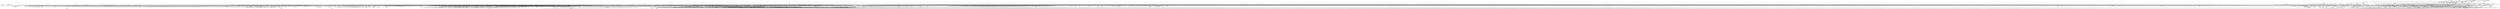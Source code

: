 digraph depends {
    node [shape=plaintext]
"adwaita-icon-theme-symbolic" -> "adwaita-icon-theme-lic" [style=dotted]
"adwaita-icon-theme-symbolic" -> "hicolor-icon-theme"
"alsa-conf" -> "libasound-lic" [style=dotted]
"alsa-state" -> "alsa-state-lic" [style=dotted]
"alsa-state" -> "alsa-states" [style=dotted]
"alsa-state" -> "alsa-utils-alsactl"
"alsa-states" -> "alsa-state-lic" [style=dotted]
"alsa-utils-alsactl" -> "alsa-states" [style=dotted]
"alsa-utils-alsactl" -> "alsa-utils-lic" [style=dotted]
"alsa-utils-alsactl" -> "libasound2"
"alsa-utils-alsactl" -> "libc6"
"alsa-utils-alsamixer" -> "alsa-utils-lic" [style=dotted]
"alsa-utils-alsamixer" -> "libasound2"
"alsa-utils-alsamixer" -> "libc6"
"alsa-utils-alsamixer" -> "libformw5"
"alsa-utils-alsamixer" -> "libmenuw5"
"alsa-utils-alsamixer" -> "libncursesw5"
"alsa-utils-alsamixer" -> "libpanelw5"
"alsa-utils-alsamixer" -> "libtinfo5"
"apm" -> "apmd-lic" [style=dotted]
"apmd" -> "apmd-lic" [style=dotted]
"apmd" -> "libapm1"
"apmd" -> "libc6"
"apm" -> "libapm1"
"apm" -> "libc6"
"avahi-daemon" -> "avahi-lic" [style=dotted]
"avahi-daemon" -> "base-files"
"avahi-daemon" -> "base-passwd"
"avahi-daemon" -> "libavahi-common3"
"avahi-daemon" -> "libavahi-core7"
"avahi-daemon" -> "libc6"
"avahi-daemon" -> "libcap2"
"avahi-daemon" -> "libdaemon0"
"avahi-daemon" -> "libdbus-1-3"
"avahi-daemon" -> "libexpat1"
"avahi-daemon" -> "libnss-mdns" [style=dotted]
"avahi-daemon" -> "shadow"
"avahi-locale-en-gb" -> "virtual-locale-en-gb" [style=dotted]
"base-files" -> "base-files-lic" [style=dotted]
"base-passwd" -> "base-passwd-lic" [style=dotted]
"bash" -> "base-files"
"bash" -> "bash-lic" [style=dotted]
"bash" -> "libc6"
"bash" -> "libtinfo5"
"bash" -> "update-alternatives-opkg"
"bluez5" -> "bluez5-lic" [style=dotted]
"bluez5" -> "libc6"
"bluez5" -> "libdbus-1-3"
"bluez5" -> "libglib-2.0-0"
"bluez5" -> "libreadline8"
"bluez5" -> "libudev1"
"bluez5" -> "pi-bluetooth"
"bluez-firmware-rpidistro-bcm43430a1-hcd" -> "bluez-firmware-rpidistro-cypress-license"
"bluez-firmware-rpidistro-bcm43430a1-hcd" -> "bluez-firmware-rpidistro-lic" [style=dotted]
"bluez-firmware-rpidistro-bcm4345c0-hcd" -> "bluez-firmware-rpidistro-cypress-license"
"bluez-firmware-rpidistro-bcm4345c0-hcd" -> "bluez-firmware-rpidistro-lic" [style=dotted]
"bluez-firmware-rpidistro-cypress-license" -> "bluez-firmware-rpidistro-lic" [style=dotted]
"busybox" -> "busybox-lic" [style=dotted]
"busybox" -> "busybox-udhcpc" [style=dotted]
"busybox" -> "libc6"
"busybox-syslog" -> "busybox"
"busybox-syslog" -> "busybox-lic" [style=dotted]
"busybox-syslog" -> "update-alternatives-opkg"
"busybox-udhcpc" -> "busybox-lic" [style=dotted]
"busybox" -> "update-alternatives-opkg"
"connman" -> "bluez5"
"connman-conf" -> "connman-conf-lic" [style=dotted]
"connman" -> "connman-conf" [style=dotted]
"connman" -> "connman-lic" [style=dotted]
"connman" -> "connman-plugin-vpn-l2tp" [style=dotted]
"connman" -> "connman-plugin-vpn-openvpn" [style=dotted]
"connman" -> "connman-plugin-vpn-pppt" [style=dotted]
"connman" -> "connman-plugin-vpn-vpnc" [style=dotted]
"connman" -> "connman-tests" [style=dotted]
"connman" -> "connman-tools" [style=dotted]
"connman" -> "connman-vpn" [style=dotted]
"connman" -> "connman-wait-online" [style=dotted]
"connman" -> "dbus-1"
"connman" -> "iptables"
"connman" -> "libc6"
"connman" -> "libdbus-1-3"
"connman" -> "libglib-2.0-0"
"connman" -> "libgnutls30"
"connman" -> "neard" [style=dotted]
"connman" -> "ofono"
"connman" -> "openvpn"
"connman-plugin-vpn-l2tp" -> "connman-vpn"
"connman-plugin-vpn-l2tp" -> "libc6"
"connman-plugin-vpn-openvpn" -> "connman-vpn"
"connman-plugin-vpn-openvpn" -> "libc6"
"connman-plugin-vpn-openvpn" -> "libdbus-1-3"
"connman-plugin-vpn-vpnc" -> "connman-vpn"
"connman-plugin-vpn-vpnc" -> "libc6"
"connman-plugin-vpn-vpnc" -> "libdbus-1-3"
"connman" -> "pptp-linux"
"connman-tests" -> "connman-lic" [style=dotted]
"connman-tests" -> "iptables"
"connman-tests" -> "libc6"
"connman-tests" -> "libdbus-1-3"
"connman-tests" -> "libglib-2.0-0"
"connman-tests" -> "libgnutls30"
"connman-tools" -> "connman"
"connman-tools" -> "connman-lic" [style=dotted]
"connman-tools" -> "libc6"
"connman-tools" -> "libglib-2.0-0"
"connman-tools" -> "libgnutls30"
"connman" -> "update-alternatives-opkg"
"connman" -> "vpnc"
"connman-vpn" -> "connman-lic" [style=dotted]
"connman-vpn" -> "libc6"
"connman-vpn" -> "libdbus-1-3"
"connman-vpn" -> "libglib-2.0-0"
"connman-vpn" -> "libgnutls30"
"connman-wait-online" -> "connman-lic" [style=dotted]
"connman-wait-online" -> "libc6"
"connman-wait-online" -> "libdbus-1-3"
"connman-wait-online" -> "libglib-2.0-0"
"connman" -> "wpa-supplicant"
"connman" -> "xl2tpd"
"cpushareholder-stub" -> "cpushareholder-stub-lic" [style=dotted]
"dbus-1" -> "base-files"
"dbus-1" -> "base-passwd"
"dbus-1" -> "dbus-lic" [style=dotted]
"dbus-1" -> "libc6"
"dbus-1" -> "libdbus-1-3"
"dbus-1" -> "libexpat1"
"dbus-1" -> "libsystemd0"
"dbus-1" -> "shadow"
"directfb" -> "directfb-lic" [style=dotted]
"directfb" -> "libc6"
"directfb" -> "libfreetype6"
"directfb" -> "libgcc1"
"directfb" -> "libjpeg62"
"directfb" -> "libpng16-16"
"directfb" -> "libstdc++6"
"directfb" -> "libz1"
"e2fsprogs-badblocks" -> "e2fsprogs-lic" [style=dotted]
"e2fsprogs-badblocks" -> "libc6"
"e2fsprogs-badblocks" -> "libcom-err2"
"e2fsprogs-badblocks" -> "libext2fs2"
"e2fsprogs-e2fsck" -> "e2fsprogs-lic" [style=dotted]
"e2fsprogs-e2fsck" -> "libblkid1"
"e2fsprogs-e2fsck" -> "libc6"
"e2fsprogs-e2fsck" -> "libcom-err2"
"e2fsprogs-e2fsck" -> "libe2p2"
"e2fsprogs-e2fsck" -> "libext2fs2"
"e2fsprogs-e2fsck" -> "libuuid1"
"e2fsprogs" -> "e2fsprogs-badblocks"
"e2fsprogs" -> "e2fsprogs-e2fsck" [style=dotted]
"e2fsprogs" -> "e2fsprogs-lic" [style=dotted]
"e2fsprogs" -> "e2fsprogs-mke2fs" [style=dotted]
"e2fsprogs" -> "libblkid1"
"e2fsprogs" -> "libc6"
"e2fsprogs" -> "libcom-err2"
"e2fsprogs" -> "libe2p2"
"e2fsprogs" -> "libext2fs2"
"e2fsprogs" -> "libss2"
"e2fsprogs" -> "libuuid1"
"e2fsprogs-mke2fs" -> "e2fsprogs-lic" [style=dotted]
"e2fsprogs-mke2fs" -> "libblkid1"
"e2fsprogs-mke2fs" -> "libc6"
"e2fsprogs-mke2fs" -> "libcom-err2"
"e2fsprogs-mke2fs" -> "libe2p2"
"e2fsprogs-mke2fs" -> "libext2fs2"
"e2fsprogs-mke2fs" -> "libuuid1"
"e2fsprogs-mke2fs" -> "update-alternatives-opkg"
"e2fsprogs" -> "update-alternatives-opkg"
"fontconfig-utils" -> "libc6"
"fontconfig-utils" -> "libfontconfig1"
"fontconfig-utils" -> "libfontconfig-lic" [style=dotted]
"fontconfig-utils" -> "libfreetype6"
"glibc-gconv-iso8859-1" -> "glibc-gconv"
"glibc-gconv-iso8859-1" -> "libc6"
"glibc-locale-en-gb" -> "virtual-locale-en-gb" [style=dotted]
"gstreamer1.0" -> "gstreamer1.0-lic" [style=dotted]
"gstreamer1.0" -> "libc6"
"gstreamer1.0" -> "libcap2"
"gstreamer1.0" -> "libglib-2.0-0"
"gstreamer1.0-locale-en-gb" -> "virtual-locale-en-gb" [style=dotted]
"gstreamer1.0-plugins-bad-locale-en-gb" -> "virtual-locale-en-gb" [style=dotted]
"gstreamer1.0-plugins-base-locale-en-gb" -> "virtual-locale-en-gb" [style=dotted]
"gtk+3-demo" -> "gtk+3-lic" [style=dotted]
"gtk+3-demo" -> "libatk-1.0-0"
"gtk+3-demo" -> "libc6"
"gtk+3-demo" -> "libcairo2"
"gtk+3-demo" -> "libepoxy0"
"gtk+3-demo" -> "libgdk-pixbuf-2.0-0"
"gtk+3-demo" -> "libglib-2.0-0"
"gtk+3-demo" -> "libgtk-3.0"
"gtk+3-demo" -> "libharfbuzz0"
"gtk+3-demo" -> "pango"
"gtk+3-locale-en-gb" -> "virtual-locale-en-gb" [style=dotted]
"gtk+3-locale-en" -> "virtual-locale-en" [style=dotted]
"hdparm" -> "hdparm-lic" [style=dotted]
"hdparm" -> "libc6"
"hdparm" -> "update-alternatives-opkg"
"hicolor-icon-theme" -> "hicolor-icon-theme-lic" [style=dotted]
"iptables" -> "iptables-lic" [style=dotted]
"iptables" -> "iptables-modules" [style=dotted]
"iptables" -> "iptables-module-xt-standard"
"iptables" -> "kernel-module-iptable-filter" [style=dotted]
"iptables" -> "kernel-module-iptable-nat" [style=dotted]
"iptables" -> "kernel-module-ip-tables" [style=dotted]
"iptables" -> "kernel-module-ipt-masquerade" [style=dotted]
"iptables" -> "kernel-module-nf-conntrack-ipv4" [style=dotted]
"iptables" -> "kernel-module-nf-conntrack" [style=dotted]
"iptables" -> "kernel-module-nf-defrag-ipv4" [style=dotted]
"iptables" -> "kernel-module-nf-nat" [style=dotted]
"iptables" -> "kernel-module-x-tables" [style=dotted]
"iptables" -> "libc6"
"iptables-module-ebt-802-3" -> "iptables"
"iptables-module-ebt-802-3" -> "libc6"
"iptables-module-ebt-ip" -> "iptables"
"iptables-module-ebt-ip" -> "libc6"
"iptables-module-ebt-log" -> "iptables"
"iptables-module-ebt-log" -> "libc6"
"iptables-module-ebt-mark-m" -> "iptables"
"iptables-module-ebt-mark-m" -> "libc6"
"iptables-module-ip6t-ah" -> "iptables"
"iptables-module-ip6t-ah" -> "libc6"
"iptables-module-ip6t-dnat" -> "iptables"
"iptables-module-ip6t-dnat" -> "libc6"
"iptables-module-ip6t-dnpt" -> "iptables"
"iptables-module-ip6t-dnpt" -> "libc6"
"iptables-module-ip6t-dst" -> "iptables"
"iptables-module-ip6t-dst" -> "libc6"
"iptables-module-ip6t-eui64" -> "iptables"
"iptables-module-ip6t-eui64" -> "libc6"
"iptables-module-ip6t-frag" -> "iptables"
"iptables-module-ip6t-frag" -> "libc6"
"iptables-module-ip6t-hbh" -> "iptables"
"iptables-module-ip6t-hbh" -> "libc6"
"iptables-module-ip6t-hl" -> "iptables"
"iptables-module-ip6t-hl" -> "libc6"
"iptables-module-ip6t-icmp6" -> "iptables"
"iptables-module-ip6t-icmp6" -> "libc6"
"iptables-module-ip6t-ipv6header" -> "iptables"
"iptables-module-ip6t-ipv6header" -> "libc6"
"iptables-module-ip6t-log" -> "iptables"
"iptables-module-ip6t-log" -> "libc6"
"iptables-module-ip6t-masquerade" -> "iptables"
"iptables-module-ip6t-masquerade" -> "libc6"
"iptables-module-ip6t-mh" -> "iptables"
"iptables-module-ip6t-mh" -> "libc6"
"iptables-module-ip6t-netmap" -> "iptables"
"iptables-module-ip6t-netmap" -> "libc6"
"iptables-module-ip6t-redirect" -> "iptables"
"iptables-module-ip6t-redirect" -> "libc6"
"iptables-module-ip6t-reject" -> "iptables"
"iptables-module-ip6t-reject" -> "libc6"
"iptables-module-ip6t-rt" -> "iptables"
"iptables-module-ip6t-rt" -> "libc6"
"iptables-module-ip6t-snat" -> "iptables"
"iptables-module-ip6t-snat" -> "libc6"
"iptables-module-ip6t-snpt" -> "iptables"
"iptables-module-ip6t-snpt" -> "libc6"
"iptables-module-ip6t-srh" -> "iptables"
"iptables-module-ip6t-srh" -> "libc6"
"iptables-module-ipt-ah" -> "iptables"
"iptables-module-ipt-ah" -> "libc6"
"iptables-module-ipt-clusterip" -> "iptables"
"iptables-module-ipt-clusterip" -> "libc6"
"iptables-module-ipt-dnat" -> "iptables"
"iptables-module-ipt-dnat" -> "libc6"
"iptables-module-ipt-ecn" -> "iptables"
"iptables-module-ipt-ecn" -> "libc6"
"iptables-module-ipt-icmp" -> "iptables"
"iptables-module-ipt-icmp" -> "libc6"
"iptables-module-ipt-log" -> "iptables"
"iptables-module-ipt-log" -> "libc6"
"iptables-module-ipt-masquerade" -> "iptables"
"iptables-module-ipt-masquerade" -> "libc6"
"iptables-module-ipt-netmap" -> "iptables"
"iptables-module-ipt-netmap" -> "libc6"
"iptables-module-ipt-realm" -> "iptables"
"iptables-module-ipt-realm" -> "libc6"
"iptables-module-ipt-redirect" -> "iptables"
"iptables-module-ipt-redirect" -> "libc6"
"iptables-module-ipt-reject" -> "iptables"
"iptables-module-ipt-reject" -> "libc6"
"iptables-module-ipt-snat" -> "iptables"
"iptables-module-ipt-snat" -> "libc6"
"iptables-module-ipt-ttl" -> "iptables"
"iptables-module-ipt-ttl" -> "libc6"
"iptables-module-ipt-ulog" -> "iptables"
"iptables-module-ipt-ulog" -> "libc6"
"iptables-modules" -> "iptables-lic" [style=dotted]
"iptables-modules" -> "iptables-module-ebt-802-3"
"iptables-modules" -> "iptables-module-ebt-ip"
"iptables-modules" -> "iptables-module-ebt-log"
"iptables-modules" -> "iptables-module-ebt-mark-m"
"iptables-modules" -> "iptables-module-ip6t-ah"
"iptables-modules" -> "iptables-module-ip6t-dnat"
"iptables-modules" -> "iptables-module-ip6t-dnpt"
"iptables-modules" -> "iptables-module-ip6t-dst"
"iptables-modules" -> "iptables-module-ip6t-eui64"
"iptables-modules" -> "iptables-module-ip6t-frag"
"iptables-modules" -> "iptables-module-ip6t-hbh"
"iptables-modules" -> "iptables-module-ip6t-hl"
"iptables-modules" -> "iptables-module-ip6t-icmp6"
"iptables-modules" -> "iptables-module-ip6t-ipv6header"
"iptables-modules" -> "iptables-module-ip6t-log"
"iptables-modules" -> "iptables-module-ip6t-masquerade"
"iptables-modules" -> "iptables-module-ip6t-mh"
"iptables-modules" -> "iptables-module-ip6t-netmap"
"iptables-modules" -> "iptables-module-ip6t-redirect"
"iptables-modules" -> "iptables-module-ip6t-reject"
"iptables-modules" -> "iptables-module-ip6t-rt"
"iptables-modules" -> "iptables-module-ip6t-snat"
"iptables-modules" -> "iptables-module-ip6t-snpt"
"iptables-modules" -> "iptables-module-ip6t-srh"
"iptables-modules" -> "iptables-module-ipt-ah"
"iptables-modules" -> "iptables-module-ipt-clusterip"
"iptables-modules" -> "iptables-module-ipt-dnat"
"iptables-modules" -> "iptables-module-ipt-ecn"
"iptables-modules" -> "iptables-module-ipt-icmp"
"iptables-modules" -> "iptables-module-ipt-log"
"iptables-modules" -> "iptables-module-ipt-masquerade"
"iptables-modules" -> "iptables-module-ipt-netmap"
"iptables-modules" -> "iptables-module-ipt-realm"
"iptables-modules" -> "iptables-module-ipt-redirect"
"iptables-modules" -> "iptables-module-ipt-reject"
"iptables-modules" -> "iptables-module-ipt-snat"
"iptables-modules" -> "iptables-module-ipt-ttl"
"iptables-modules" -> "iptables-module-ipt-ulog"
"iptables-modules" -> "iptables-module-xt-addrtype"
"iptables-modules" -> "iptables-module-xt-audit"
"iptables-modules" -> "iptables-module-xt-bpf"
"iptables-modules" -> "iptables-module-xt-cgroup"
"iptables-modules" -> "iptables-module-xt-checksum"
"iptables-modules" -> "iptables-module-xt-classify"
"iptables-modules" -> "iptables-module-xt-cluster"
"iptables-modules" -> "iptables-module-xt-comment"
"iptables-modules" -> "iptables-module-xt-connbytes"
"iptables-modules" -> "iptables-module-xt-connlimit"
"iptables-modules" -> "iptables-module-xt-connmark"
"iptables-modules" -> "iptables-module-xt-connsecmark"
"iptables-modules" -> "iptables-module-xt-conntrack"
"iptables-modules" -> "iptables-module-xt-cpu"
"iptables-modules" -> "iptables-module-xt-ct"
"iptables-modules" -> "iptables-module-xt-dccp"
"iptables-modules" -> "iptables-module-xt-devgroup"
"iptables-modules" -> "iptables-module-xt-dscp"
"iptables-modules" -> "iptables-module-xt-ecn"
"iptables-modules" -> "iptables-module-xt-esp"
"iptables-modules" -> "iptables-module-xt-hashlimit"
"iptables-modules" -> "iptables-module-xt-helper"
"iptables-modules" -> "iptables-module-xt-hmark"
"iptables-modules" -> "iptables-module-xt-idletimer"
"iptables-modules" -> "iptables-module-xt-ipcomp"
"iptables-modules" -> "iptables-module-xt-iprange"
"iptables-modules" -> "iptables-module-xt-ipvs"
"iptables-modules" -> "iptables-module-xt-led"
"iptables-modules" -> "iptables-module-xt-length"
"iptables-modules" -> "iptables-module-xt-limit"
"iptables-modules" -> "iptables-module-xt-mac"
"iptables-modules" -> "iptables-module-xt-mangle"
"iptables-modules" -> "iptables-module-xt-mark"
"iptables-modules" -> "iptables-module-xt-multiport"
"iptables-modules" -> "iptables-module-xt-nfacct"
"iptables-modules" -> "iptables-module-xt-nflog"
"iptables-modules" -> "iptables-module-xt-nfqueue"
"iptables-modules" -> "iptables-module-xt-notrack"
"iptables-modules" -> "iptables-module-xt-osf"
"iptables-modules" -> "iptables-module-xt-owner"
"iptables-modules" -> "iptables-module-xt-physdev"
"iptables-modules" -> "iptables-module-xt-pkttype"
"iptables-modules" -> "iptables-module-xt-policy"
"iptables-modules" -> "iptables-module-xt-quota"
"iptables-modules" -> "iptables-module-xt-rateest"
"iptables-modules" -> "iptables-module-xt-recent"
"iptables-modules" -> "iptables-module-xt-rpfilter"
"iptables-modules" -> "iptables-module-xt-sctp"
"iptables-modules" -> "iptables-module-xt-secmark"
"iptables-modules" -> "iptables-module-xt-set"
"iptables-modules" -> "iptables-module-xt-socket"
"iptables-modules" -> "iptables-module-xt-standard"
"iptables-modules" -> "iptables-module-xt-state"
"iptables-modules" -> "iptables-module-xt-statistic"
"iptables-modules" -> "iptables-module-xt-string"
"iptables-modules" -> "iptables-module-xt-synproxy"
"iptables-modules" -> "iptables-module-xt-tcp"
"iptables-modules" -> "iptables-module-xt-tcpmss"
"iptables-modules" -> "iptables-module-xt-tcpoptstrip"
"iptables-modules" -> "iptables-module-xt-tee"
"iptables-modules" -> "iptables-module-xt-time"
"iptables-modules" -> "iptables-module-xt-tos"
"iptables-modules" -> "iptables-module-xt-tproxy"
"iptables-modules" -> "iptables-module-xt-trace"
"iptables-modules" -> "iptables-module-xt-u32"
"iptables-modules" -> "iptables-module-xt-udp"
"iptables-module-xt-addrtype" -> "iptables"
"iptables-module-xt-addrtype" -> "libc6"
"iptables-module-xt-audit" -> "iptables"
"iptables-module-xt-audit" -> "libc6"
"iptables-module-xt-bpf" -> "iptables"
"iptables-module-xt-bpf" -> "libc6"
"iptables-module-xt-cgroup" -> "iptables"
"iptables-module-xt-cgroup" -> "libc6"
"iptables-module-xt-checksum" -> "iptables"
"iptables-module-xt-checksum" -> "libc6"
"iptables-module-xt-classify" -> "iptables"
"iptables-module-xt-classify" -> "libc6"
"iptables-module-xt-cluster" -> "iptables"
"iptables-module-xt-cluster" -> "libc6"
"iptables-module-xt-comment" -> "iptables"
"iptables-module-xt-comment" -> "libc6"
"iptables-module-xt-connbytes" -> "iptables"
"iptables-module-xt-connbytes" -> "libc6"
"iptables-module-xt-connlimit" -> "iptables"
"iptables-module-xt-connlimit" -> "libc6"
"iptables-module-xt-connmark" -> "iptables"
"iptables-module-xt-connmark" -> "libc6"
"iptables-module-xt-connsecmark" -> "iptables"
"iptables-module-xt-connsecmark" -> "libc6"
"iptables-module-xt-conntrack" -> "iptables"
"iptables-module-xt-conntrack" -> "libc6"
"iptables-module-xt-cpu" -> "iptables"
"iptables-module-xt-cpu" -> "libc6"
"iptables-module-xt-ct" -> "iptables"
"iptables-module-xt-ct" -> "libc6"
"iptables-module-xt-dccp" -> "iptables"
"iptables-module-xt-dccp" -> "libc6"
"iptables-module-xt-devgroup" -> "iptables"
"iptables-module-xt-devgroup" -> "libc6"
"iptables-module-xt-dscp" -> "iptables"
"iptables-module-xt-dscp" -> "libc6"
"iptables-module-xt-ecn" -> "iptables"
"iptables-module-xt-ecn" -> "libc6"
"iptables-module-xt-esp" -> "iptables"
"iptables-module-xt-esp" -> "libc6"
"iptables-module-xt-hashlimit" -> "iptables"
"iptables-module-xt-hashlimit" -> "libc6"
"iptables-module-xt-helper" -> "iptables"
"iptables-module-xt-helper" -> "libc6"
"iptables-module-xt-hmark" -> "iptables"
"iptables-module-xt-hmark" -> "libc6"
"iptables-module-xt-idletimer" -> "iptables"
"iptables-module-xt-idletimer" -> "libc6"
"iptables-module-xt-ipcomp" -> "iptables"
"iptables-module-xt-ipcomp" -> "libc6"
"iptables-module-xt-iprange" -> "iptables"
"iptables-module-xt-iprange" -> "libc6"
"iptables-module-xt-ipvs" -> "iptables"
"iptables-module-xt-ipvs" -> "libc6"
"iptables-module-xt-led" -> "iptables"
"iptables-module-xt-led" -> "libc6"
"iptables-module-xt-length" -> "iptables"
"iptables-module-xt-length" -> "libc6"
"iptables-module-xt-limit" -> "iptables"
"iptables-module-xt-limit" -> "libc6"
"iptables-module-xt-mac" -> "iptables"
"iptables-module-xt-mac" -> "libc6"
"iptables-module-xt-mangle" -> "iptables"
"iptables-module-xt-mangle" -> "libc6"
"iptables-module-xt-mark" -> "iptables"
"iptables-module-xt-mark" -> "libc6"
"iptables-module-xt-multiport" -> "iptables"
"iptables-module-xt-multiport" -> "libc6"
"iptables-module-xt-nfacct" -> "iptables"
"iptables-module-xt-nfacct" -> "libc6"
"iptables-module-xt-nflog" -> "iptables"
"iptables-module-xt-nflog" -> "libc6"
"iptables-module-xt-nfqueue" -> "iptables"
"iptables-module-xt-nfqueue" -> "libc6"
"iptables-module-xt-notrack" -> "iptables"
"iptables-module-xt-notrack" -> "libc6"
"iptables-module-xt-osf" -> "iptables"
"iptables-module-xt-osf" -> "libc6"
"iptables-module-xt-owner" -> "iptables"
"iptables-module-xt-owner" -> "libc6"
"iptables-module-xt-physdev" -> "iptables"
"iptables-module-xt-physdev" -> "libc6"
"iptables-module-xt-pkttype" -> "iptables"
"iptables-module-xt-pkttype" -> "libc6"
"iptables-module-xt-policy" -> "iptables"
"iptables-module-xt-policy" -> "libc6"
"iptables-module-xt-quota" -> "iptables"
"iptables-module-xt-quota" -> "libc6"
"iptables-module-xt-rateest" -> "iptables"
"iptables-module-xt-rateest" -> "libc6"
"iptables-module-xt-recent" -> "iptables"
"iptables-module-xt-recent" -> "libc6"
"iptables-module-xt-rpfilter" -> "iptables"
"iptables-module-xt-rpfilter" -> "libc6"
"iptables-module-xt-sctp" -> "iptables"
"iptables-module-xt-sctp" -> "libc6"
"iptables-module-xt-secmark" -> "iptables"
"iptables-module-xt-secmark" -> "libc6"
"iptables-module-xt-set" -> "iptables"
"iptables-module-xt-set" -> "libc6"
"iptables-module-xt-socket" -> "iptables"
"iptables-module-xt-socket" -> "libc6"
"iptables-module-xt-standard" -> "iptables"
"iptables-module-xt-standard" -> "libc6"
"iptables-module-xt-state" -> "iptables"
"iptables-module-xt-state" -> "libc6"
"iptables-module-xt-statistic" -> "iptables"
"iptables-module-xt-statistic" -> "libc6"
"iptables-module-xt-string" -> "iptables"
"iptables-module-xt-string" -> "libc6"
"iptables-module-xt-synproxy" -> "iptables"
"iptables-module-xt-synproxy" -> "libc6"
"iptables-module-xt-tcp" -> "iptables"
"iptables-module-xt-tcp" -> "libc6"
"iptables-module-xt-tcpmss" -> "iptables"
"iptables-module-xt-tcpmss" -> "libc6"
"iptables-module-xt-tcpoptstrip" -> "iptables"
"iptables-module-xt-tcpoptstrip" -> "libc6"
"iptables-module-xt-tee" -> "iptables"
"iptables-module-xt-tee" -> "libc6"
"iptables-module-xt-time" -> "iptables"
"iptables-module-xt-time" -> "libc6"
"iptables-module-xt-tos" -> "iptables"
"iptables-module-xt-tos" -> "libc6"
"iptables-module-xt-tproxy" -> "iptables"
"iptables-module-xt-tproxy" -> "libc6"
"iptables-module-xt-trace" -> "iptables"
"iptables-module-xt-trace" -> "libc6"
"iptables-module-xt-u32" -> "iptables"
"iptables-module-xt-u32" -> "libc6"
"iptables-module-xt-udp" -> "iptables"
"iptables-module-xt-udp" -> "libc6"
"iw" -> "iw-lic" [style=dotted]
"iw" -> "libc6"
"iw" -> "libnl-3-200"
"iw" -> "libnl-genl-3-200"
"kbd-consolefonts" -> "kbd-lic" [style=dotted]
"kbd" -> "kbd-lic" [style=dotted]
"kbd-keymaps" -> "kbd-lic" [style=dotted]
"kbd" -> "libc6"
"kbd" -> "update-alternatives-opkg"
"kernel-module-6lowpan-4.19.34" -> "kernel-module-ipv6-4.19.34"
"kernel-module-6pack-4.19.34" -> "kernel-module-ax25-4.19.34"
"kernel-module-8021q-4.19.34" -> "kernel-module-garp-4.19.34"
"kernel-module-8192cu-4.19.34" -> "kernel-module-cfg80211-4.19.34"
"kernel-module-9p-4.19.34" -> "kernel-module-9pnet-4.19.34"
"kernel-module-act-ipt-4.19.34" -> "kernel-module-x-tables-4.19.34"
"kernel-module-ad714x-i2c-4.19.34" -> "kernel-module-ad714x-4.19.34"
"kernel-module-ad714x-spi-4.19.34" -> "kernel-module-ad714x-4.19.34"
"kernel-module-ads1015-4.19.34" -> "kernel-module-hwmon-4.19.34"
"kernel-module-ads7846-4.19.34" -> "kernel-module-hwmon-4.19.34"
"kernel-module-adv7180-4.19.34" -> "kernel-module-media-4.19.34"
"kernel-module-adv7180-4.19.34" -> "kernel-module-v4l2-common-4.19.34"
"kernel-module-adv7180-4.19.34" -> "kernel-module-videodev-4.19.34"
"kernel-module-adxl34x-i2c-4.19.34" -> "kernel-module-adxl34x-4.19.34"
"kernel-module-adxl34x-spi-4.19.34" -> "kernel-module-adxl34x-4.19.34"
"kernel-module-aes-arm-bs-4.19.34" -> "kernel-module-crypto-simd-4.19.34"
"kernel-module-af9013-4.19.34" -> "kernel-module-dvb-core-4.19.34"
"kernel-module-af9013-4.19.34" -> "kernel-module-i2c-mux-4.19.34"
"kernel-module-af9033-4.19.34" -> "kernel-module-dvb-core-4.19.34"
"kernel-module-ah6-4.19.34" -> "kernel-module-ipv6-4.19.34"
"kernel-module-aircable-4.19.34" -> "kernel-module-usbserial-4.19.34"
"kernel-module-algif-skcipher-4.19.34" -> "kernel-module-af-alg-4.19.34"
"kernel-module-appletalk-4.19.34" -> "kernel-module-psnap-4.19.34"
"kernel-module-ar5523-4.19.34" -> "kernel-module-cfg80211-4.19.34"
"kernel-module-ar5523-4.19.34" -> "kernel-module-mac80211-4.19.34"
"kernel-module-arizona-micsupp-4.19.34" -> "kernel-module-snd-soc-core-4.19.34"
"kernel-module-ark3116-4.19.34" -> "kernel-module-usbserial-4.19.34"
"kernel-module-arptable-filter-4.19.34" -> "kernel-module-arp-tables-4.19.34"
"kernel-module-arptable-filter-4.19.34" -> "kernel-module-x-tables-4.19.34"
"kernel-module-arp-tables-4.19.34" -> "kernel-module-x-tables-4.19.34"
"kernel-module-arpt-mangle-4.19.34" -> "kernel-module-x-tables-4.19.34"
"kernel-module-async-memcpy-4.19.34" -> "kernel-module-async-tx-4.19.34"
"kernel-module-async-pq-4.19.34" -> "kernel-module-async-tx-4.19.34"
"kernel-module-async-pq-4.19.34" -> "kernel-module-async-xor-4.19.34"
"kernel-module-async-pq-4.19.34" -> "kernel-module-raid6-pq-4.19.34"
"kernel-module-async-raid6-recov-4.19.34" -> "kernel-module-async-tx-4.19.34"
"kernel-module-async-raid6-recov-4.19.34" -> "kernel-module-raid6-pq-4.19.34"
"kernel-module-async-xor-4.19.34" -> "kernel-module-async-tx-4.19.34"
"kernel-module-async-xor-4.19.34" -> "kernel-module-xor-4.19.34"
"kernel-module-at76c50x-usb-4.19.34" -> "kernel-module-cfg80211-4.19.34"
"kernel-module-at76c50x-usb-4.19.34" -> "kernel-module-mac80211-4.19.34"
"kernel-module-at86rf230-4.19.34" -> "kernel-module-mac802154-4.19.34"
"kernel-module-ath3k-4.19.34" -> "kernel-module-bluetooth-4.19.34"
"kernel-module-ath-4.19.34" -> "kernel-module-cfg80211-4.19.34"
"kernel-module-ath6kl-core-4.19.34" -> "kernel-module-cfg80211-4.19.34"
"kernel-module-ath6kl-usb-4.19.34" -> "kernel-module-ath6kl-core-4.19.34"
"kernel-module-ath9k-4.19.34" -> "kernel-module-ath-4.19.34"
"kernel-module-ath9k-4.19.34" -> "kernel-module-ath9k-common-4.19.34"
"kernel-module-ath9k-4.19.34" -> "kernel-module-ath9k-hw-4.19.34"
"kernel-module-ath9k-4.19.34" -> "kernel-module-cfg80211-4.19.34"
"kernel-module-ath9k-4.19.34" -> "kernel-module-mac80211-4.19.34"
"kernel-module-ath9k-common-4.19.34" -> "kernel-module-ath-4.19.34"
"kernel-module-ath9k-common-4.19.34" -> "kernel-module-ath9k-hw-4.19.34"
"kernel-module-ath9k-common-4.19.34" -> "kernel-module-cfg80211-4.19.34"
"kernel-module-ath9k-htc-4.19.34" -> "kernel-module-ath-4.19.34"
"kernel-module-ath9k-htc-4.19.34" -> "kernel-module-ath9k-common-4.19.34"
"kernel-module-ath9k-htc-4.19.34" -> "kernel-module-ath9k-hw-4.19.34"
"kernel-module-ath9k-htc-4.19.34" -> "kernel-module-cfg80211-4.19.34"
"kernel-module-ath9k-htc-4.19.34" -> "kernel-module-mac80211-4.19.34"
"kernel-module-ath9k-hw-4.19.34" -> "kernel-module-ath-4.19.34"
"kernel-module-au0828-4.19.34" -> "kernel-module-dvb-core-4.19.34"
"kernel-module-au0828-4.19.34" -> "kernel-module-media-4.19.34"
"kernel-module-au0828-4.19.34" -> "kernel-module-tveeprom-4.19.34"
"kernel-module-au0828-4.19.34" -> "kernel-module-v4l2-common-4.19.34"
"kernel-module-au0828-4.19.34" -> "kernel-module-videobuf2-common-4.19.34"
"kernel-module-au0828-4.19.34" -> "kernel-module-videobuf2-v4l2-4.19.34"
"kernel-module-au0828-4.19.34" -> "kernel-module-videobuf2-vmalloc-4.19.34"
"kernel-module-au0828-4.19.34" -> "kernel-module-videodev-4.19.34"
"kernel-module-au8522-decoder-4.19.34" -> "kernel-module-au8522-common-4.19.34"
"kernel-module-au8522-decoder-4.19.34" -> "kernel-module-media-4.19.34"
"kernel-module-au8522-decoder-4.19.34" -> "kernel-module-v4l2-common-4.19.34"
"kernel-module-au8522-decoder-4.19.34" -> "kernel-module-videodev-4.19.34"
"kernel-module-au8522-dig-4.19.34" -> "kernel-module-au8522-common-4.19.34"
"kernel-module-authencesn-4.19.34" -> "kernel-module-authenc-4.19.34"
"kernel-module-b2c2-flexcop-4.19.34" -> "kernel-module-cx24113-4.19.34"
"kernel-module-b2c2-flexcop-4.19.34" -> "kernel-module-cx24123-4.19.34"
"kernel-module-b2c2-flexcop-4.19.34" -> "kernel-module-dvb-core-4.19.34"
"kernel-module-b2c2-flexcop-4.19.34" -> "kernel-module-s5h1420-4.19.34"
"kernel-module-b2c2-flexcop-usb-4.19.34" -> "kernel-module-b2c2-flexcop-4.19.34"
"kernel-module-b43-4.19.34" -> "kernel-module-bcma-4.19.34"
"kernel-module-b43-4.19.34" -> "kernel-module-cfg80211-4.19.34"
"kernel-module-b43-4.19.34" -> "kernel-module-mac80211-4.19.34"
"kernel-module-b43-4.19.34" -> "kernel-module-ssb-4.19.34"
"kernel-module-b43legacy-4.19.34" -> "kernel-module-cfg80211-4.19.34"
"kernel-module-b43legacy-4.19.34" -> "kernel-module-mac80211-4.19.34"
"kernel-module-b43legacy-4.19.34" -> "kernel-module-ssb-4.19.34"
"kernel-module-batman-adv-4.19.34" -> "kernel-module-cfg80211-4.19.34"
"kernel-module-baycom-ser-fdx-4.19.34" -> "kernel-module-hdlcdrv-4.19.34"
"kernel-module-baycom-ser-hdx-4.19.34" -> "kernel-module-hdlcdrv-4.19.34"
"kernel-module-bcm203x-4.19.34" -> "kernel-module-bluetooth-4.19.34"
"kernel-module-bcm2835-codec-4.19.34" -> "kernel-module-bcm2835-mmal-vchiq-4.19.34"
"kernel-module-bcm2835-codec-4.19.34" -> "kernel-module-v4l2-mem2mem-4.19.34"
"kernel-module-bcm2835-codec-4.19.34" -> "kernel-module-videobuf2-common-4.19.34"
"kernel-module-bcm2835-codec-4.19.34" -> "kernel-module-videobuf2-dma-contig-4.19.34"
"kernel-module-bcm2835-codec-4.19.34" -> "kernel-module-videobuf2-v4l2-4.19.34"
"kernel-module-bcm2835-codec-4.19.34" -> "kernel-module-videodev-4.19.34"
"kernel-module-bcm2835-mmal-vchiq-4.19.34" -> "kernel-module-vc-sm-cma-4.19.34"
"kernel-module-bcm2835-smi-dev-4.19.34" -> "kernel-module-bcm2835-smi-4.19.34"
"kernel-module-bcm2835-smi-nand-4.19.34" -> "kernel-module-bcm2835-smi-4.19.34"
"kernel-module-bcm2835-smi-nand-4.19.34" -> "kernel-module-nand-4.19.34"
"kernel-module-bcm2835-unicam-4.19.34" -> "kernel-module-v4l2-common-4.19.34"
"kernel-module-bcm2835-unicam-4.19.34" -> "kernel-module-v4l2-dv-timings-4.19.34"
"kernel-module-bcm2835-unicam-4.19.34" -> "kernel-module-v4l2-fwnode-4.19.34"
"kernel-module-bcm2835-unicam-4.19.34" -> "kernel-module-videobuf2-common-4.19.34"
"kernel-module-bcm2835-unicam-4.19.34" -> "kernel-module-videobuf2-dma-contig-4.19.34"
"kernel-module-bcm2835-unicam-4.19.34" -> "kernel-module-videobuf2-v4l2-4.19.34"
"kernel-module-bcm2835-unicam-4.19.34" -> "kernel-module-videodev-4.19.34"
"kernel-module-bcm2835-v4l2-4.19.34" -> "kernel-module-bcm2835-mmal-vchiq-4.19.34"
"kernel-module-bcm2835-v4l2-4.19.34" -> "kernel-module-v4l2-common-4.19.34"
"kernel-module-bcm2835-v4l2-4.19.34" -> "kernel-module-videobuf2-common-4.19.34"
"kernel-module-bcm2835-v4l2-4.19.34" -> "kernel-module-videobuf2-v4l2-4.19.34"
"kernel-module-bcm2835-v4l2-4.19.34" -> "kernel-module-videobuf2-vmalloc-4.19.34"
"kernel-module-bcm2835-v4l2-4.19.34" -> "kernel-module-videodev-4.19.34"
"kernel-module-belkin-sa-4.19.34" -> "kernel-module-usbserial-4.19.34"
"kernel-module-bfusb-4.19.34" -> "kernel-module-bluetooth-4.19.34"
"kernel-module-block2mtd-4.19.34" -> "kernel-module-mtd-4.19.34"
"kernel-module-bluetooth-4.19.34" -> "kernel-module-ecdh-generic-4.19.34"
"kernel-module-bluetooth-4.19.34" -> "kernel-module-rfkill-4.19.34"
"kernel-module-bluetooth-6lowpan-4.19.34" -> "kernel-module-6lowpan-4.19.34"
"kernel-module-bluetooth-6lowpan-4.19.34" -> "kernel-module-bluetooth-4.19.34"
"kernel-module-bmp280-4.19.34" -> "kernel-module-industrialio-4.19.34"
"kernel-module-bmp280-i2c-4.19.34" -> "kernel-module-bmp280-4.19.34"
"kernel-module-bmp280-spi-4.19.34" -> "kernel-module-bmp280-4.19.34"
"kernel-module-bnep-4.19.34" -> "kernel-module-bluetooth-4.19.34"
"kernel-module-bpa10x-4.19.34" -> "kernel-module-bluetooth-4.19.34"
"kernel-module-bpqether-4.19.34" -> "kernel-module-ax25-4.19.34"
"kernel-module-brcmfmac-4.19.34" -> "kernel-module-brcmutil-4.19.34"
"kernel-module-brcmfmac-4.19.34" -> "kernel-module-cfg80211-4.19.34"
"kernel-module-bridge-4.19.34" -> "kernel-module-ipv6-4.19.34"
"kernel-module-bridge-4.19.34" -> "kernel-module-llc-4.19.34"
"kernel-module-bridge-4.19.34" -> "kernel-module-stp-4.19.34"
"kernel-module-br-netfilter-4.19.34" -> "kernel-module-bridge-4.19.34"
"kernel-module-bsd-comp-4.19.34" -> "kernel-module-ppp-generic-4.19.34"
"kernel-module-btbcm-4.19.34" -> "kernel-module-bluetooth-4.19.34"
"kernel-module-btintel-4.19.34" -> "kernel-module-bluetooth-4.19.34"
"kernel-module-btmrvl-4.19.34" -> "kernel-module-bluetooth-4.19.34"
"kernel-module-btmrvl-sdio-4.19.34" -> "kernel-module-bluetooth-4.19.34"
"kernel-module-btmrvl-sdio-4.19.34" -> "kernel-module-btmrvl-4.19.34"
"kernel-module-btrfs-4.19.34" -> "kernel-module-lzo-compress-4.19.34"
"kernel-module-btrfs-4.19.34" -> "kernel-module-raid6-pq-4.19.34"
"kernel-module-btrfs-4.19.34" -> "kernel-module-xor-4.19.34"
"kernel-module-btrfs-4.19.34" -> "kernel-module-zlib-deflate-4.19.34"
"kernel-module-btrfs-4.19.34" -> "kernel-module-zstd-compress-4.19.34"
"kernel-module-btrfs-4.19.34" -> "kernel-module-zstd-decompress-4.19.34"
"kernel-module-btrtl-4.19.34" -> "kernel-module-bluetooth-4.19.34"
"kernel-module-btusb-4.19.34" -> "kernel-module-bluetooth-4.19.34"
"kernel-module-btusb-4.19.34" -> "kernel-module-btbcm-4.19.34"
"kernel-module-btusb-4.19.34" -> "kernel-module-btintel-4.19.34"
"kernel-module-btusb-4.19.34" -> "kernel-module-btrtl-4.19.34"
"kernel-module-btwilink-4.19.34" -> "kernel-module-bluetooth-4.19.34"
"kernel-module-btwilink-4.19.34" -> "kernel-module-st-drv-4.19.34"
"kernel-module-can-bcm-4.19.34" -> "kernel-module-can-4.19.34"
"kernel-module-can-gw-4.19.34" -> "kernel-module-can-4.19.34"
"kernel-module-can-raw-4.19.34" -> "kernel-module-can-4.19.34"
"kernel-module-carl9170-4.19.34" -> "kernel-module-ath-4.19.34"
"kernel-module-carl9170-4.19.34" -> "kernel-module-cfg80211-4.19.34"
"kernel-module-carl9170-4.19.34" -> "kernel-module-mac80211-4.19.34"
"kernel-module-cast5-generic-4.19.34" -> "kernel-module-cast-common-4.19.34"
"kernel-module-cc2520-4.19.34" -> "kernel-module-crc-ccitt-4.19.34"
"kernel-module-cc2520-4.19.34" -> "kernel-module-mac802154-4.19.34"
"kernel-module-cdc-mbim-4.19.34" -> "kernel-module-cdc-ncm-4.19.34"
"kernel-module-cdc-mbim-4.19.34" -> "kernel-module-cdc-wdm-4.19.34"
"kernel-module-cfg80211-4.19.34" -> "kernel-module-rfkill-4.19.34"
"kernel-module-ch341-4.19.34" -> "kernel-module-usbserial-4.19.34"
"kernel-module-cp210x-4.19.34" -> "kernel-module-usbserial-4.19.34"
"kernel-module-cpia2-4.19.34" -> "kernel-module-v4l2-common-4.19.34"
"kernel-module-cpia2-4.19.34" -> "kernel-module-videodev-4.19.34"
"kernel-module-crypto-simd-4.19.34" -> "kernel-module-cryptd-4.19.34"
"kernel-module-cs53l32a-4.19.34" -> "kernel-module-v4l2-common-4.19.34"
"kernel-module-cs53l32a-4.19.34" -> "kernel-module-videodev-4.19.34"
"kernel-module-cuse-4.19.34" -> "kernel-module-fuse-4.19.34"
"kernel-module-cx231xx-4.19.34" -> "kernel-module-cx2341x-4.19.34"
"kernel-module-cx231xx-4.19.34" -> "kernel-module-i2c-mux-4.19.34"
"kernel-module-cx231xx-4.19.34" -> "kernel-module-media-4.19.34"
"kernel-module-cx231xx-4.19.34" -> "kernel-module-tveeprom-4.19.34"
"kernel-module-cx231xx-4.19.34" -> "kernel-module-v4l2-common-4.19.34"
"kernel-module-cx231xx-4.19.34" -> "kernel-module-videobuf-core-4.19.34"
"kernel-module-cx231xx-4.19.34" -> "kernel-module-videobuf-vmalloc-4.19.34"
"kernel-module-cx231xx-4.19.34" -> "kernel-module-videodev-4.19.34"
"kernel-module-cx231xx-alsa-4.19.34" -> "kernel-module-cx231xx-4.19.34"
"kernel-module-cx231xx-alsa-4.19.34" -> "kernel-module-snd-4.19.34"
"kernel-module-cx231xx-alsa-4.19.34" -> "kernel-module-snd-pcm-4.19.34"
"kernel-module-cx231xx-dvb-4.19.34" -> "kernel-module-cx231xx-4.19.34"
"kernel-module-cx231xx-dvb-4.19.34" -> "kernel-module-dvb-core-4.19.34"
"kernel-module-cx2341x-4.19.34" -> "kernel-module-v4l2-common-4.19.34"
"kernel-module-cx2341x-4.19.34" -> "kernel-module-videodev-4.19.34"
"kernel-module-cx25840-4.19.34" -> "kernel-module-media-4.19.34"
"kernel-module-cx25840-4.19.34" -> "kernel-module-v4l2-common-4.19.34"
"kernel-module-cx25840-4.19.34" -> "kernel-module-videodev-4.19.34"
"kernel-module-cxacru-4.19.34" -> "kernel-module-atm-4.19.34"
"kernel-module-cxacru-4.19.34" -> "kernel-module-usbatm-4.19.34"
"kernel-module-cxd2820r-4.19.34" -> "kernel-module-dvb-core-4.19.34"
"kernel-module-cxd2841er-4.19.34" -> "kernel-module-dvb-core-4.19.34"
"kernel-module-cxd2880-4.19.34" -> "kernel-module-dvb-core-4.19.34"
"kernel-module-cxd2880-spi-4.19.34" -> "kernel-module-dvb-core-4.19.34"
"kernel-module-cyberjack-4.19.34" -> "kernel-module-usbserial-4.19.34"
"kernel-module-cypress-m8-4.19.34" -> "kernel-module-usbserial-4.19.34"
"kernel-module-deflate-4.19.34" -> "kernel-module-zlib-deflate-4.19.34"
"kernel-module-dht11-4.19.34" -> "kernel-module-industrialio-4.19.34"
"kernel-module-dib3000mc-4.19.34" -> "kernel-module-dibx000-common-4.19.34"
"kernel-module-dib7000m-4.19.34" -> "kernel-module-dibx000-common-4.19.34"
"kernel-module-dib7000p-4.19.34" -> "kernel-module-dibx000-common-4.19.34"
"kernel-module-dib7000p-4.19.34" -> "kernel-module-dvb-core-4.19.34"
"kernel-module-dib8000-4.19.34" -> "kernel-module-dibx000-common-4.19.34"
"kernel-module-dib8000-4.19.34" -> "kernel-module-dvb-core-4.19.34"
"kernel-module-dib9000-4.19.34" -> "kernel-module-dibx000-common-4.19.34"
"kernel-module-dib9000-4.19.34" -> "kernel-module-dvb-core-4.19.34"
"kernel-module-digi-acceleport-4.19.34" -> "kernel-module-usbserial-4.19.34"
"kernel-module-dm-bufio-4.19.34" -> "kernel-module-dm-mod-4.19.34"
"kernel-module-dm-cache-4.19.34" -> "kernel-module-dm-bio-prison-4.19.34"
"kernel-module-dm-cache-4.19.34" -> "kernel-module-dm-mod-4.19.34"
"kernel-module-dm-cache-4.19.34" -> "kernel-module-dm-persistent-data-4.19.34"
"kernel-module-dm-cache-smq-4.19.34" -> "kernel-module-dm-cache-4.19.34"
"kernel-module-dm-crypt-4.19.34" -> "kernel-module-dm-mod-4.19.34"
"kernel-module-dm-delay-4.19.34" -> "kernel-module-dm-mod-4.19.34"
"kernel-module-dm-log-4.19.34" -> "kernel-module-dm-mod-4.19.34"
"kernel-module-dm-log-userspace-4.19.34" -> "kernel-module-cn-4.19.34"
"kernel-module-dm-log-userspace-4.19.34" -> "kernel-module-dm-log-4.19.34"
"kernel-module-dm-log-userspace-4.19.34" -> "kernel-module-dm-mod-4.19.34"
"kernel-module-dm-mirror-4.19.34" -> "kernel-module-dm-log-4.19.34"
"kernel-module-dm-mirror-4.19.34" -> "kernel-module-dm-mod-4.19.34"
"kernel-module-dm-mirror-4.19.34" -> "kernel-module-dm-region-hash-4.19.34"
"kernel-module-dm-persistent-data-4.19.34" -> "kernel-module-dm-bufio-4.19.34"
"kernel-module-dm-raid-4.19.34" -> "kernel-module-dm-mod-4.19.34"
"kernel-module-dm-raid-4.19.34" -> "kernel-module-md-mod-4.19.34"
"kernel-module-dm-raid-4.19.34" -> "kernel-module-raid456-4.19.34"
"kernel-module-dm-region-hash-4.19.34" -> "kernel-module-dm-log-4.19.34"
"kernel-module-dm-snapshot-4.19.34" -> "kernel-module-dm-bufio-4.19.34"
"kernel-module-dm-snapshot-4.19.34" -> "kernel-module-dm-mod-4.19.34"
"kernel-module-dm-thin-pool-4.19.34" -> "kernel-module-dm-bio-prison-4.19.34"
"kernel-module-dm-thin-pool-4.19.34" -> "kernel-module-dm-mod-4.19.34"
"kernel-module-dm-thin-pool-4.19.34" -> "kernel-module-dm-persistent-data-4.19.34"
"kernel-module-dm-zero-4.19.34" -> "kernel-module-dm-mod-4.19.34"
"kernel-module-drbd-4.19.34" -> "kernel-module-lru-cache-4.19.34"
"kernel-module-drxk-4.19.34" -> "kernel-module-dvb-core-4.19.34"
"kernel-module-ds1621-4.19.34" -> "kernel-module-hwmon-4.19.34"
"kernel-module-ds1wm-4.19.34" -> "kernel-module-wire-4.19.34"
"kernel-module-ds2482-4.19.34" -> "kernel-module-wire-4.19.34"
"kernel-module-ds2490-4.19.34" -> "kernel-module-wire-4.19.34"
"kernel-module-ds2760-battery-4.19.34" -> "kernel-module-wire-4.19.34"
"kernel-module-dsbr100-4.19.34" -> "kernel-module-videodev-4.19.34"
"kernel-module-dvb-as102-4.19.34" -> "kernel-module-dvb-core-4.19.34"
"kernel-module-dvb-usb-4.19.34" -> "kernel-module-dvb-core-4.19.34"
"kernel-module-dvb-usb-a800-4.19.34" -> "kernel-module-dvb-usb-4.19.34"
"kernel-module-dvb-usb-a800-4.19.34" -> "kernel-module-dvb-usb-dibusb-common-4.19.34"
"kernel-module-dvb-usb-a800-4.19.34" -> "kernel-module-dvb-usb-dibusb-mc-common-4.19.34"
"kernel-module-dvb-usb-af9005-4.19.34" -> "kernel-module-dvb-usb-4.19.34"
"kernel-module-dvb-usb-af9015-4.19.34" -> "kernel-module-dvb-core-4.19.34"
"kernel-module-dvb-usb-af9015-4.19.34" -> "kernel-module-dvb-usb-v2-4.19.34"
"kernel-module-dvb-usb-af9035-4.19.34" -> "kernel-module-dvb-usb-v2-4.19.34"
"kernel-module-dvb-usb-anysee-4.19.34" -> "kernel-module-dvb-core-4.19.34"
"kernel-module-dvb-usb-anysee-4.19.34" -> "kernel-module-dvb-usb-v2-4.19.34"
"kernel-module-dvb-usb-au6610-4.19.34" -> "kernel-module-dvb-usb-v2-4.19.34"
"kernel-module-dvb-usb-az6007-4.19.34" -> "kernel-module-cypress-firmware-4.19.34"
"kernel-module-dvb-usb-az6007-4.19.34" -> "kernel-module-dvb-core-4.19.34"
"kernel-module-dvb-usb-az6007-4.19.34" -> "kernel-module-dvb-usb-v2-4.19.34"
"kernel-module-dvb-usb-az6027-4.19.34" -> "kernel-module-dvb-core-4.19.34"
"kernel-module-dvb-usb-az6027-4.19.34" -> "kernel-module-dvb-usb-4.19.34"
"kernel-module-dvb-usb-az6027-4.19.34" -> "kernel-module-stb0899-4.19.34"
"kernel-module-dvb-usb-az6027-4.19.34" -> "kernel-module-stb6100-4.19.34"
"kernel-module-dvb-usb-ce6230-4.19.34" -> "kernel-module-dvb-usb-v2-4.19.34"
"kernel-module-dvb-usb-cinergyt2-4.19.34" -> "kernel-module-dvb-usb-4.19.34"
"kernel-module-dvb-usb-cxusb-4.19.34" -> "kernel-module-dib0070-4.19.34"
"kernel-module-dvb-usb-cxusb-4.19.34" -> "kernel-module-dvb-usb-4.19.34"
"kernel-module-dvb-usb-dib0700-4.19.34" -> "kernel-module-dib0070-4.19.34"
"kernel-module-dvb-usb-dib0700-4.19.34" -> "kernel-module-dib0090-4.19.34"
"kernel-module-dvb-usb-dib0700-4.19.34" -> "kernel-module-dib3000mc-4.19.34"
"kernel-module-dvb-usb-dib0700-4.19.34" -> "kernel-module-dib7000m-4.19.34"
"kernel-module-dvb-usb-dib0700-4.19.34" -> "kernel-module-dib9000-4.19.34"
"kernel-module-dvb-usb-dib0700-4.19.34" -> "kernel-module-dibx000-common-4.19.34"
"kernel-module-dvb-usb-dib0700-4.19.34" -> "kernel-module-dvb-usb-4.19.34"
"kernel-module-dvb-usb-dibusb-common-4.19.34" -> "kernel-module-dvb-usb-4.19.34"
"kernel-module-dvb-usb-dibusb-mb-4.19.34" -> "kernel-module-dvb-usb-4.19.34"
"kernel-module-dvb-usb-dibusb-mb-4.19.34" -> "kernel-module-dvb-usb-dibusb-common-4.19.34"
"kernel-module-dvb-usb-dibusb-mc-4.19.34" -> "kernel-module-dvb-usb-4.19.34"
"kernel-module-dvb-usb-dibusb-mc-4.19.34" -> "kernel-module-dvb-usb-dibusb-common-4.19.34"
"kernel-module-dvb-usb-dibusb-mc-4.19.34" -> "kernel-module-dvb-usb-dibusb-mc-common-4.19.34"
"kernel-module-dvb-usb-dibusb-mc-common-4.19.34" -> "kernel-module-dib3000mc-4.19.34"
"kernel-module-dvb-usb-dibusb-mc-common-4.19.34" -> "kernel-module-dvb-usb-dibusb-common-4.19.34"
"kernel-module-dvb-usb-digitv-4.19.34" -> "kernel-module-dvb-usb-4.19.34"
"kernel-module-dvb-usb-dtt200u-4.19.34" -> "kernel-module-dvb-usb-4.19.34"
"kernel-module-dvb-usb-dtv5100-4.19.34" -> "kernel-module-dvb-usb-4.19.34"
"kernel-module-dvb-usb-dvbsky-4.19.34" -> "kernel-module-dvb-core-4.19.34"
"kernel-module-dvb-usb-dvbsky-4.19.34" -> "kernel-module-dvb-usb-v2-4.19.34"
"kernel-module-dvb-usb-dvbsky-4.19.34" -> "kernel-module-m88ds3103-4.19.34"
"kernel-module-dvb-usb-dw2102-4.19.34" -> "kernel-module-dvb-core-4.19.34"
"kernel-module-dvb-usb-dw2102-4.19.34" -> "kernel-module-dvb-usb-4.19.34"
"kernel-module-dvb-usb-ec168-4.19.34" -> "kernel-module-dvb-usb-v2-4.19.34"
"kernel-module-dvb-usb-gl861-4.19.34" -> "kernel-module-dvb-core-4.19.34"
"kernel-module-dvb-usb-gl861-4.19.34" -> "kernel-module-dvb-usb-v2-4.19.34"
"kernel-module-dvb-usb-gp8psk-4.19.34" -> "kernel-module-dvb-usb-4.19.34"
"kernel-module-dvb-usb-lmedm04-4.19.34" -> "kernel-module-dvb-core-4.19.34"
"kernel-module-dvb-usb-lmedm04-4.19.34" -> "kernel-module-dvb-usb-v2-4.19.34"
"kernel-module-dvb-usb-m920x-4.19.34" -> "kernel-module-dvb-usb-4.19.34"
"kernel-module-dvb-usb-mxl111sf-4.19.34" -> "kernel-module-dvb-usb-v2-4.19.34"
"kernel-module-dvb-usb-mxl111sf-4.19.34" -> "kernel-module-tveeprom-4.19.34"
"kernel-module-dvb-usb-nova-t-usb2-4.19.34" -> "kernel-module-dvb-usb-4.19.34"
"kernel-module-dvb-usb-nova-t-usb2-4.19.34" -> "kernel-module-dvb-usb-dibusb-common-4.19.34"
"kernel-module-dvb-usb-nova-t-usb2-4.19.34" -> "kernel-module-dvb-usb-dibusb-mc-common-4.19.34"
"kernel-module-dvb-usb-opera-4.19.34" -> "kernel-module-dvb-usb-4.19.34"
"kernel-module-dvb-usb-pctv452e-4.19.34" -> "kernel-module-dvb-core-4.19.34"
"kernel-module-dvb-usb-pctv452e-4.19.34" -> "kernel-module-dvb-usb-4.19.34"
"kernel-module-dvb-usb-pctv452e-4.19.34" -> "kernel-module-ttpci-eeprom-4.19.34"
"kernel-module-dvb-usb-rtl28xxu-4.19.34" -> "kernel-module-dvb-usb-v2-4.19.34"
"kernel-module-dvb-usb-technisat-usb2-4.19.34" -> "kernel-module-dvb-core-4.19.34"
"kernel-module-dvb-usb-technisat-usb2-4.19.34" -> "kernel-module-dvb-usb-4.19.34"
"kernel-module-dvb-usb-ttusb2-4.19.34" -> "kernel-module-dvb-core-4.19.34"
"kernel-module-dvb-usb-ttusb2-4.19.34" -> "kernel-module-dvb-usb-4.19.34"
"kernel-module-dvb-usb-umt-010-4.19.34" -> "kernel-module-dvb-usb-4.19.34"
"kernel-module-dvb-usb-umt-010-4.19.34" -> "kernel-module-dvb-usb-dibusb-common-4.19.34"
"kernel-module-dvb-usb-v2-4.19.34" -> "kernel-module-dvb-core-4.19.34"
"kernel-module-dvb-usb-vp702x-4.19.34" -> "kernel-module-dvb-usb-4.19.34"
"kernel-module-dvb-usb-vp7045-4.19.34" -> "kernel-module-dvb-usb-4.19.34"
"kernel-module-dwc2-4.19.34" -> "kernel-module-udc-core-4.19.34"
"kernel-module-e4000-4.19.34" -> "kernel-module-v4l2-common-4.19.34"
"kernel-module-e4000-4.19.34" -> "kernel-module-videodev-4.19.34"
"kernel-module-ebt-802-3-4.19.34" -> "kernel-module-x-tables-4.19.34"
"kernel-module-ebtable-broute-4.19.34" -> "kernel-module-bridge-4.19.34"
"kernel-module-ebtable-broute-4.19.34" -> "kernel-module-ebtables-4.19.34"
"kernel-module-ebtable-filter-4.19.34" -> "kernel-module-ebtables-4.19.34"
"kernel-module-ebtable-nat-4.19.34" -> "kernel-module-ebtables-4.19.34"
"kernel-module-ebtables-4.19.34" -> "kernel-module-x-tables-4.19.34"
"kernel-module-ebt-among-4.19.34" -> "kernel-module-x-tables-4.19.34"
"kernel-module-ebt-arp-4.19.34" -> "kernel-module-x-tables-4.19.34"
"kernel-module-ebt-arpreply-4.19.34" -> "kernel-module-x-tables-4.19.34"
"kernel-module-ebt-dnat-4.19.34" -> "kernel-module-x-tables-4.19.34"
"kernel-module-ebt-ip-4.19.34" -> "kernel-module-x-tables-4.19.34"
"kernel-module-ebt-ip6-4.19.34" -> "kernel-module-x-tables-4.19.34"
"kernel-module-ebt-limit-4.19.34" -> "kernel-module-x-tables-4.19.34"
"kernel-module-ebt-log-4.19.34" -> "kernel-module-x-tables-4.19.34"
"kernel-module-ebt-mark-4.19.34" -> "kernel-module-x-tables-4.19.34"
"kernel-module-ebt-mark-m-4.19.34" -> "kernel-module-x-tables-4.19.34"
"kernel-module-ebt-nflog-4.19.34" -> "kernel-module-x-tables-4.19.34"
"kernel-module-ebt-pkttype-4.19.34" -> "kernel-module-x-tables-4.19.34"
"kernel-module-ebt-redirect-4.19.34" -> "kernel-module-x-tables-4.19.34"
"kernel-module-ebt-snat-4.19.34" -> "kernel-module-x-tables-4.19.34"
"kernel-module-ebt-stp-4.19.34" -> "kernel-module-x-tables-4.19.34"
"kernel-module-ebt-vlan-4.19.34" -> "kernel-module-x-tables-4.19.34"
"kernel-module-em28xx-4.19.34" -> "kernel-module-media-4.19.34"
"kernel-module-em28xx-4.19.34" -> "kernel-module-tveeprom-4.19.34"
"kernel-module-em28xx-4.19.34" -> "kernel-module-v4l2-common-4.19.34"
"kernel-module-em28xx-alsa-4.19.34" -> "kernel-module-em28xx-4.19.34"
"kernel-module-em28xx-alsa-4.19.34" -> "kernel-module-snd-4.19.34"
"kernel-module-em28xx-alsa-4.19.34" -> "kernel-module-snd-pcm-4.19.34"
"kernel-module-em28xx-dvb-4.19.34" -> "kernel-module-dvb-core-4.19.34"
"kernel-module-em28xx-dvb-4.19.34" -> "kernel-module-em28xx-4.19.34"
"kernel-module-em28xx-rc-4.19.34" -> "kernel-module-em28xx-4.19.34"
"kernel-module-em28xx-v4l-4.19.34" -> "kernel-module-em28xx-4.19.34"
"kernel-module-em28xx-v4l-4.19.34" -> "kernel-module-media-4.19.34"
"kernel-module-em28xx-v4l-4.19.34" -> "kernel-module-v4l2-common-4.19.34"
"kernel-module-em28xx-v4l-4.19.34" -> "kernel-module-videobuf2-common-4.19.34"
"kernel-module-em28xx-v4l-4.19.34" -> "kernel-module-videobuf2-v4l2-4.19.34"
"kernel-module-em28xx-v4l-4.19.34" -> "kernel-module-videobuf2-vmalloc-4.19.34"
"kernel-module-em28xx-v4l-4.19.34" -> "kernel-module-videodev-4.19.34"
"kernel-module-em-ipset-4.19.34" -> "kernel-module-ip-set-4.19.34"
"kernel-module-empeg-4.19.34" -> "kernel-module-usbserial-4.19.34"
"kernel-module-esp6-4.19.34" -> "kernel-module-ipv6-4.19.34"
"kernel-module-extcon-arizona-4.19.34" -> "kernel-module-extcon-core-4.19.34"
"kernel-module-extcon-arizona-4.19.34" -> "kernel-module-snd-soc-core-4.19.34"
"kernel-module-f81232-4.19.34" -> "kernel-module-usbserial-4.19.34"
"kernel-module-fb-agm1264k-fl-4.19.34" -> "kernel-module-fbtft-4.19.34"
"kernel-module-fb-bd663474-4.19.34" -> "kernel-module-fbtft-4.19.34"
"kernel-module-fb-hx8340bn-4.19.34" -> "kernel-module-fbtft-4.19.34"
"kernel-module-fb-hx8347d-4.19.34" -> "kernel-module-fbtft-4.19.34"
"kernel-module-fb-hx8353d-4.19.34" -> "kernel-module-fbtft-4.19.34"
"kernel-module-fb-hx8357d-4.19.34" -> "kernel-module-fbtft-4.19.34"
"kernel-module-fb-ili9163-4.19.34" -> "kernel-module-fbtft-4.19.34"
"kernel-module-fb-ili9320-4.19.34" -> "kernel-module-fbtft-4.19.34"
"kernel-module-fb-ili9325-4.19.34" -> "kernel-module-fbtft-4.19.34"
"kernel-module-fb-ili9340-4.19.34" -> "kernel-module-fbtft-4.19.34"
"kernel-module-fb-ili9341-4.19.34" -> "kernel-module-fbtft-4.19.34"
"kernel-module-fb-ili9481-4.19.34" -> "kernel-module-fbtft-4.19.34"
"kernel-module-fb-ili9486-4.19.34" -> "kernel-module-fbtft-4.19.34"
"kernel-module-fb-pcd8544-4.19.34" -> "kernel-module-fbtft-4.19.34"
"kernel-module-fb-ra8875-4.19.34" -> "kernel-module-fbtft-4.19.34"
"kernel-module-fb-s6d02a1-4.19.34" -> "kernel-module-fbtft-4.19.34"
"kernel-module-fb-s6d1121-4.19.34" -> "kernel-module-fbtft-4.19.34"
"kernel-module-fb-sh1106-4.19.34" -> "kernel-module-fbtft-4.19.34"
"kernel-module-fb-ssd1289-4.19.34" -> "kernel-module-fbtft-4.19.34"
"kernel-module-fb-ssd1306-4.19.34" -> "kernel-module-fbtft-4.19.34"
"kernel-module-fb-ssd1331-4.19.34" -> "kernel-module-fbtft-4.19.34"
"kernel-module-fb-ssd1351-4.19.34" -> "kernel-module-fbtft-4.19.34"
"kernel-module-fb-st7735r-4.19.34" -> "kernel-module-fbtft-4.19.34"
"kernel-module-fb-st7789v-4.19.34" -> "kernel-module-fbtft-4.19.34"
"kernel-module-fbtft-device-4.19.34" -> "kernel-module-fbtft-4.19.34"
"kernel-module-fb-tinylcd-4.19.34" -> "kernel-module-fbtft-4.19.34"
"kernel-module-fb-tls8204-4.19.34" -> "kernel-module-fbtft-4.19.34"
"kernel-module-fb-uc1701-4.19.34" -> "kernel-module-fbtft-4.19.34"
"kernel-module-fb-upd161704-4.19.34" -> "kernel-module-fbtft-4.19.34"
"kernel-module-fb-watterott-4.19.34" -> "kernel-module-fbtft-4.19.34"
"kernel-module-fc2580-4.19.34" -> "kernel-module-v4l2-common-4.19.34"
"kernel-module-fc2580-4.19.34" -> "kernel-module-videodev-4.19.34"
"kernel-module-flexfb-4.19.34" -> "kernel-module-fbtft-4.19.34"
"kernel-module-fm-drv-4.19.34" -> "kernel-module-st-drv-4.19.34"
"kernel-module-fm-drv-4.19.34" -> "kernel-module-videodev-4.19.34"
"kernel-module-ftdi-sio-4.19.34" -> "kernel-module-usbserial-4.19.34"
"kernel-module-g-acm-ms-4.19.34" -> "kernel-module-libcomposite-4.19.34"
"kernel-module-g-acm-ms-4.19.34" -> "kernel-module-usb-f-mass-storage-4.19.34"
"kernel-module-gadgetfs-4.19.34" -> "kernel-module-udc-core-4.19.34"
"kernel-module-garmin-gps-4.19.34" -> "kernel-module-usbserial-4.19.34"
"kernel-module-garp-4.19.34" -> "kernel-module-llc-4.19.34"
"kernel-module-garp-4.19.34" -> "kernel-module-stp-4.19.34"
"kernel-module-g-audio-4.19.34" -> "kernel-module-libcomposite-4.19.34"
"kernel-module-g-cdc-4.19.34" -> "kernel-module-libcomposite-4.19.34"
"kernel-module-g-cdc-4.19.34" -> "kernel-module-u-ether-4.19.34"
"kernel-module-g-ether-4.19.34" -> "kernel-module-libcomposite-4.19.34"
"kernel-module-g-ether-4.19.34" -> "kernel-module-u-ether-4.19.34"
"kernel-module-g-ether-4.19.34" -> "kernel-module-usb-f-rndis-4.19.34"
"kernel-module-ghash-generic-4.19.34" -> "kernel-module-gf128mul-4.19.34"
"kernel-module-g-hid-4.19.34" -> "kernel-module-libcomposite-4.19.34"
"kernel-module-g-mass-storage-4.19.34" -> "kernel-module-libcomposite-4.19.34"
"kernel-module-g-mass-storage-4.19.34" -> "kernel-module-usb-f-mass-storage-4.19.34"
"kernel-module-g-midi-4.19.34" -> "kernel-module-libcomposite-4.19.34"
"kernel-module-g-multi-4.19.34" -> "kernel-module-libcomposite-4.19.34"
"kernel-module-g-multi-4.19.34" -> "kernel-module-u-ether-4.19.34"
"kernel-module-g-multi-4.19.34" -> "kernel-module-usb-f-mass-storage-4.19.34"
"kernel-module-go7007-4.19.34" -> "kernel-module-snd-4.19.34"
"kernel-module-go7007-4.19.34" -> "kernel-module-snd-pcm-4.19.34"
"kernel-module-go7007-4.19.34" -> "kernel-module-v4l2-common-4.19.34"
"kernel-module-go7007-4.19.34" -> "kernel-module-videobuf2-common-4.19.34"
"kernel-module-go7007-4.19.34" -> "kernel-module-videobuf2-v4l2-4.19.34"
"kernel-module-go7007-4.19.34" -> "kernel-module-videobuf2-vmalloc-4.19.34"
"kernel-module-go7007-4.19.34" -> "kernel-module-videodev-4.19.34"
"kernel-module-go7007-loader-4.19.34" -> "kernel-module-cypress-firmware-4.19.34"
"kernel-module-go7007-usb-4.19.34" -> "kernel-module-go7007-4.19.34"
"kernel-module-go7007-usb-4.19.34" -> "kernel-module-videodev-4.19.34"
"kernel-module-gpio-fan-4.19.34" -> "kernel-module-hwmon-4.19.34"
"kernel-module-g-printer-4.19.34" -> "kernel-module-libcomposite-4.19.34"
"kernel-module-g-printer-4.19.34" -> "kernel-module-udc-core-4.19.34"
"kernel-module-g-serial-4.19.34" -> "kernel-module-libcomposite-4.19.34"
"kernel-module-gspca-benq-4.19.34" -> "kernel-module-gspca-main-4.19.34"
"kernel-module-gspca-conex-4.19.34" -> "kernel-module-gspca-main-4.19.34"
"kernel-module-gspca-conex-4.19.34" -> "kernel-module-videodev-4.19.34"
"kernel-module-gspca-cpia1-4.19.34" -> "kernel-module-gspca-main-4.19.34"
"kernel-module-gspca-cpia1-4.19.34" -> "kernel-module-videodev-4.19.34"
"kernel-module-gspca-dtcs033-4.19.34" -> "kernel-module-gspca-main-4.19.34"
"kernel-module-gspca-dtcs033-4.19.34" -> "kernel-module-videodev-4.19.34"
"kernel-module-gspca-etoms-4.19.34" -> "kernel-module-gspca-main-4.19.34"
"kernel-module-gspca-etoms-4.19.34" -> "kernel-module-videodev-4.19.34"
"kernel-module-gspca-finepix-4.19.34" -> "kernel-module-gspca-main-4.19.34"
"kernel-module-gspca-gl860-4.19.34" -> "kernel-module-gspca-main-4.19.34"
"kernel-module-gspca-gl860-4.19.34" -> "kernel-module-videodev-4.19.34"
"kernel-module-gspca-jeilinj-4.19.34" -> "kernel-module-gspca-main-4.19.34"
"kernel-module-gspca-jeilinj-4.19.34" -> "kernel-module-videodev-4.19.34"
"kernel-module-gspca-jl2005bcd-4.19.34" -> "kernel-module-gspca-main-4.19.34"
"kernel-module-gspca-kinect-4.19.34" -> "kernel-module-gspca-main-4.19.34"
"kernel-module-gspca-konica-4.19.34" -> "kernel-module-gspca-main-4.19.34"
"kernel-module-gspca-konica-4.19.34" -> "kernel-module-videodev-4.19.34"
"kernel-module-gspca-m5602-4.19.34" -> "kernel-module-gspca-main-4.19.34"
"kernel-module-gspca-m5602-4.19.34" -> "kernel-module-videodev-4.19.34"
"kernel-module-gspca-main-4.19.34" -> "kernel-module-videobuf2-common-4.19.34"
"kernel-module-gspca-main-4.19.34" -> "kernel-module-videobuf2-v4l2-4.19.34"
"kernel-module-gspca-main-4.19.34" -> "kernel-module-videobuf2-vmalloc-4.19.34"
"kernel-module-gspca-main-4.19.34" -> "kernel-module-videodev-4.19.34"
"kernel-module-gspca-mars-4.19.34" -> "kernel-module-gspca-main-4.19.34"
"kernel-module-gspca-mars-4.19.34" -> "kernel-module-videodev-4.19.34"
"kernel-module-gspca-mr97310a-4.19.34" -> "kernel-module-gspca-main-4.19.34"
"kernel-module-gspca-mr97310a-4.19.34" -> "kernel-module-videodev-4.19.34"
"kernel-module-gspca-nw80x-4.19.34" -> "kernel-module-gspca-main-4.19.34"
"kernel-module-gspca-nw80x-4.19.34" -> "kernel-module-videodev-4.19.34"
"kernel-module-gspca-ov519-4.19.34" -> "kernel-module-gspca-main-4.19.34"
"kernel-module-gspca-ov519-4.19.34" -> "kernel-module-videodev-4.19.34"
"kernel-module-gspca-ov534-4.19.34" -> "kernel-module-gspca-main-4.19.34"
"kernel-module-gspca-ov534-4.19.34" -> "kernel-module-videodev-4.19.34"
"kernel-module-gspca-ov534-9-4.19.34" -> "kernel-module-gspca-main-4.19.34"
"kernel-module-gspca-ov534-9-4.19.34" -> "kernel-module-videodev-4.19.34"
"kernel-module-gspca-pac207-4.19.34" -> "kernel-module-gspca-main-4.19.34"
"kernel-module-gspca-pac207-4.19.34" -> "kernel-module-videodev-4.19.34"
"kernel-module-gspca-pac7302-4.19.34" -> "kernel-module-gspca-main-4.19.34"
"kernel-module-gspca-pac7302-4.19.34" -> "kernel-module-videodev-4.19.34"
"kernel-module-gspca-pac7311-4.19.34" -> "kernel-module-gspca-main-4.19.34"
"kernel-module-gspca-pac7311-4.19.34" -> "kernel-module-videodev-4.19.34"
"kernel-module-gspca-se401-4.19.34" -> "kernel-module-gspca-main-4.19.34"
"kernel-module-gspca-se401-4.19.34" -> "kernel-module-videodev-4.19.34"
"kernel-module-gspca-sn9c2028-4.19.34" -> "kernel-module-gspca-main-4.19.34"
"kernel-module-gspca-sn9c2028-4.19.34" -> "kernel-module-videodev-4.19.34"
"kernel-module-gspca-sn9c20x-4.19.34" -> "kernel-module-gspca-main-4.19.34"
"kernel-module-gspca-sn9c20x-4.19.34" -> "kernel-module-videodev-4.19.34"
"kernel-module-gspca-sonixb-4.19.34" -> "kernel-module-gspca-main-4.19.34"
"kernel-module-gspca-sonixb-4.19.34" -> "kernel-module-videodev-4.19.34"
"kernel-module-gspca-sonixj-4.19.34" -> "kernel-module-gspca-main-4.19.34"
"kernel-module-gspca-sonixj-4.19.34" -> "kernel-module-videodev-4.19.34"
"kernel-module-gspca-spca1528-4.19.34" -> "kernel-module-gspca-main-4.19.34"
"kernel-module-gspca-spca1528-4.19.34" -> "kernel-module-videodev-4.19.34"
"kernel-module-gspca-spca500-4.19.34" -> "kernel-module-gspca-main-4.19.34"
"kernel-module-gspca-spca500-4.19.34" -> "kernel-module-videodev-4.19.34"
"kernel-module-gspca-spca501-4.19.34" -> "kernel-module-gspca-main-4.19.34"
"kernel-module-gspca-spca501-4.19.34" -> "kernel-module-videodev-4.19.34"
"kernel-module-gspca-spca505-4.19.34" -> "kernel-module-gspca-main-4.19.34"
"kernel-module-gspca-spca505-4.19.34" -> "kernel-module-videodev-4.19.34"
"kernel-module-gspca-spca506-4.19.34" -> "kernel-module-gspca-main-4.19.34"
"kernel-module-gspca-spca506-4.19.34" -> "kernel-module-videodev-4.19.34"
"kernel-module-gspca-spca508-4.19.34" -> "kernel-module-gspca-main-4.19.34"
"kernel-module-gspca-spca508-4.19.34" -> "kernel-module-videodev-4.19.34"
"kernel-module-gspca-spca561-4.19.34" -> "kernel-module-gspca-main-4.19.34"
"kernel-module-gspca-spca561-4.19.34" -> "kernel-module-videodev-4.19.34"
"kernel-module-gspca-sq905-4.19.34" -> "kernel-module-gspca-main-4.19.34"
"kernel-module-gspca-sq905c-4.19.34" -> "kernel-module-gspca-main-4.19.34"
"kernel-module-gspca-sq930x-4.19.34" -> "kernel-module-gspca-main-4.19.34"
"kernel-module-gspca-sq930x-4.19.34" -> "kernel-module-videodev-4.19.34"
"kernel-module-gspca-stk014-4.19.34" -> "kernel-module-gspca-main-4.19.34"
"kernel-module-gspca-stk014-4.19.34" -> "kernel-module-videodev-4.19.34"
"kernel-module-gspca-stk1135-4.19.34" -> "kernel-module-gspca-main-4.19.34"
"kernel-module-gspca-stk1135-4.19.34" -> "kernel-module-videodev-4.19.34"
"kernel-module-gspca-stv0680-4.19.34" -> "kernel-module-gspca-main-4.19.34"
"kernel-module-gspca-stv06xx-4.19.34" -> "kernel-module-gspca-main-4.19.34"
"kernel-module-gspca-stv06xx-4.19.34" -> "kernel-module-videodev-4.19.34"
"kernel-module-gspca-sunplus-4.19.34" -> "kernel-module-gspca-main-4.19.34"
"kernel-module-gspca-sunplus-4.19.34" -> "kernel-module-videodev-4.19.34"
"kernel-module-gspca-t613-4.19.34" -> "kernel-module-gspca-main-4.19.34"
"kernel-module-gspca-t613-4.19.34" -> "kernel-module-videodev-4.19.34"
"kernel-module-gspca-topro-4.19.34" -> "kernel-module-gspca-main-4.19.34"
"kernel-module-gspca-topro-4.19.34" -> "kernel-module-videodev-4.19.34"
"kernel-module-gspca-tv8532-4.19.34" -> "kernel-module-gspca-main-4.19.34"
"kernel-module-gspca-tv8532-4.19.34" -> "kernel-module-videodev-4.19.34"
"kernel-module-gspca-vc032x-4.19.34" -> "kernel-module-gspca-main-4.19.34"
"kernel-module-gspca-vc032x-4.19.34" -> "kernel-module-videodev-4.19.34"
"kernel-module-gspca-vicam-4.19.34" -> "kernel-module-gspca-main-4.19.34"
"kernel-module-gspca-vicam-4.19.34" -> "kernel-module-videodev-4.19.34"
"kernel-module-gspca-xirlink-cit-4.19.34" -> "kernel-module-gspca-main-4.19.34"
"kernel-module-gspca-xirlink-cit-4.19.34" -> "kernel-module-videodev-4.19.34"
"kernel-module-gspca-zc3xx-4.19.34" -> "kernel-module-gspca-main-4.19.34"
"kernel-module-gspca-zc3xx-4.19.34" -> "kernel-module-videodev-4.19.34"
"kernel-module-gs-usb-4.19.34" -> "kernel-module-can-dev-4.19.34"
"kernel-module-g-webcam-4.19.34" -> "kernel-module-libcomposite-4.19.34"
"kernel-module-g-zero-4.19.34" -> "kernel-module-libcomposite-4.19.34"
"kernel-module-g-zero-4.19.34" -> "kernel-module-udc-core-4.19.34"
"kernel-module-hci-uart-4.19.34" -> "kernel-module-bluetooth-4.19.34"
"kernel-module-hci-uart-4.19.34" -> "kernel-module-btbcm-4.19.34"
"kernel-module-hci-uart-4.19.34" -> "kernel-module-serdev-4.19.34"
"kernel-module-hci-vhci-4.19.34" -> "kernel-module-bluetooth-4.19.34"
"kernel-module-hd44780-4.19.34" -> "kernel-module-charlcd-4.19.34"
"kernel-module-hdc100x-4.19.34" -> "kernel-module-industrialio-4.19.34"
"kernel-module-hdc100x-4.19.34" -> "kernel-module-industrialio-triggered-buffer-4.19.34"
"kernel-module-hdlcdrv-4.19.34" -> "kernel-module-ax25-4.19.34"
"kernel-module-hdlcdrv-4.19.34" -> "kernel-module-crc-ccitt-4.19.34"
"kernel-module-hdpvr-4.19.34" -> "kernel-module-v4l2-dv-timings-4.19.34"
"kernel-module-hdpvr-4.19.34" -> "kernel-module-videodev-4.19.34"
"kernel-module-hid-betopff-4.19.34" -> "kernel-module-ff-memless-4.19.34"
"kernel-module-hid-bigbenff-4.19.34" -> "kernel-module-ff-memless-4.19.34"
"kernel-module-hid-emsff-4.19.34" -> "kernel-module-ff-memless-4.19.34"
"kernel-module-hid-logitech-4.19.34" -> "kernel-module-ff-memless-4.19.34"
"kernel-module-hidp-4.19.34" -> "kernel-module-bluetooth-4.19.34"
"kernel-module-hid-roccat-arvo-4.19.34" -> "kernel-module-hid-roccat-4.19.34"
"kernel-module-hid-roccat-arvo-4.19.34" -> "kernel-module-hid-roccat-common-4.19.34"
"kernel-module-hid-roccat-isku-4.19.34" -> "kernel-module-hid-roccat-4.19.34"
"kernel-module-hid-roccat-isku-4.19.34" -> "kernel-module-hid-roccat-common-4.19.34"
"kernel-module-hid-roccat-kone-4.19.34" -> "kernel-module-hid-roccat-4.19.34"
"kernel-module-hid-roccat-koneplus-4.19.34" -> "kernel-module-hid-roccat-4.19.34"
"kernel-module-hid-roccat-koneplus-4.19.34" -> "kernel-module-hid-roccat-common-4.19.34"
"kernel-module-hid-roccat-konepure-4.19.34" -> "kernel-module-hid-roccat-4.19.34"
"kernel-module-hid-roccat-konepure-4.19.34" -> "kernel-module-hid-roccat-common-4.19.34"
"kernel-module-hid-roccat-kovaplus-4.19.34" -> "kernel-module-hid-roccat-4.19.34"
"kernel-module-hid-roccat-kovaplus-4.19.34" -> "kernel-module-hid-roccat-common-4.19.34"
"kernel-module-hid-roccat-lua-4.19.34" -> "kernel-module-hid-roccat-common-4.19.34"
"kernel-module-hid-roccat-pyra-4.19.34" -> "kernel-module-hid-roccat-4.19.34"
"kernel-module-hid-roccat-pyra-4.19.34" -> "kernel-module-hid-roccat-common-4.19.34"
"kernel-module-hid-roccat-ryos-4.19.34" -> "kernel-module-hid-roccat-4.19.34"
"kernel-module-hid-roccat-ryos-4.19.34" -> "kernel-module-hid-roccat-common-4.19.34"
"kernel-module-hid-roccat-savu-4.19.34" -> "kernel-module-hid-roccat-4.19.34"
"kernel-module-hid-roccat-savu-4.19.34" -> "kernel-module-hid-roccat-common-4.19.34"
"kernel-module-hid-sony-4.19.34" -> "kernel-module-ff-memless-4.19.34"
"kernel-module-hid-wiimote-4.19.34" -> "kernel-module-ff-memless-4.19.34"
"kernel-module-hostap-4.19.34" -> "kernel-module-lib80211-4.19.34"
"kernel-module-hso-4.19.34" -> "kernel-module-rfkill-4.19.34"
"kernel-module-htu21-4.19.34" -> "kernel-module-industrialio-4.19.34"
"kernel-module-htu21-4.19.34" -> "kernel-module-ms-sensors-i2c-4.19.34"
"kernel-module-huawei-cdc-ncm-4.19.34" -> "kernel-module-cdc-ncm-4.19.34"
"kernel-module-huawei-cdc-ncm-4.19.34" -> "kernel-module-cdc-wdm-4.19.34"
"kernel-module-i2400m-4.19.34" -> "kernel-module-wimax-4.19.34"
"kernel-module-i2400m-usb-4.19.34" -> "kernel-module-i2400m-4.19.34"
"kernel-module-i2c-mux-gpmux-4.19.34" -> "kernel-module-i2c-mux-4.19.34"
"kernel-module-i2c-mux-gpmux-4.19.34" -> "kernel-module-mux-core-4.19.34"
"kernel-module-i2c-mux-pca954x-4.19.34" -> "kernel-module-i2c-mux-4.19.34"
"kernel-module-ieee802154-6lowpan-4.19.34" -> "kernel-module-6lowpan-4.19.34"
"kernel-module-ieee802154-6lowpan-4.19.34" -> "kernel-module-ieee802154-4.19.34"
"kernel-module-ieee802154-6lowpan-4.19.34" -> "kernel-module-ipv6-4.19.34"
"kernel-module-ieee802154-socket-4.19.34" -> "kernel-module-ieee802154-4.19.34"
"kernel-module-ina2xx-4.19.34" -> "kernel-module-hwmon-4.19.34"
"kernel-module-industrialio-buffer-cb-4.19.34" -> "kernel-module-industrialio-4.19.34"
"kernel-module-industrialio-triggered-buffer-4.19.34" -> "kernel-module-industrialio-4.19.34"
"kernel-module-industrialio-triggered-buffer-4.19.34" -> "kernel-module-kfifo-buf-4.19.34"
"kernel-module-inv-mpu6050-4.19.34" -> "kernel-module-industrialio-4.19.34"
"kernel-module-inv-mpu6050-4.19.34" -> "kernel-module-industrialio-triggered-buffer-4.19.34"
"kernel-module-inv-mpu6050-i2c-4.19.34" -> "kernel-module-i2c-mux-4.19.34"
"kernel-module-inv-mpu6050-i2c-4.19.34" -> "kernel-module-inv-mpu6050-4.19.34"
"kernel-module-io-edgeport-4.19.34" -> "kernel-module-usbserial-4.19.34"
"kernel-module-io-ti-4.19.34" -> "kernel-module-usbserial-4.19.34"
"kernel-module-ip6table-filter-4.19.34" -> "kernel-module-ip6-tables-4.19.34"
"kernel-module-ip6table-filter-4.19.34" -> "kernel-module-x-tables-4.19.34"
"kernel-module-ip6table-mangle-4.19.34" -> "kernel-module-ip6-tables-4.19.34"
"kernel-module-ip6table-mangle-4.19.34" -> "kernel-module-ipv6-4.19.34"
"kernel-module-ip6table-mangle-4.19.34" -> "kernel-module-x-tables-4.19.34"
"kernel-module-ip6table-nat-4.19.34" -> "kernel-module-ip6-tables-4.19.34"
"kernel-module-ip6table-nat-4.19.34" -> "kernel-module-nf-nat-ipv6-4.19.34"
"kernel-module-ip6table-raw-4.19.34" -> "kernel-module-ip6-tables-4.19.34"
"kernel-module-ip6table-raw-4.19.34" -> "kernel-module-x-tables-4.19.34"
"kernel-module-ip6-tables-4.19.34" -> "kernel-module-x-tables-4.19.34"
"kernel-module-ip6t-ah-4.19.34" -> "kernel-module-x-tables-4.19.34"
"kernel-module-ip6t-eui64-4.19.34" -> "kernel-module-x-tables-4.19.34"
"kernel-module-ip6t-frag-4.19.34" -> "kernel-module-x-tables-4.19.34"
"kernel-module-ip6t-hbh-4.19.34" -> "kernel-module-x-tables-4.19.34"
"kernel-module-ip6t-ipv6header-4.19.34" -> "kernel-module-x-tables-4.19.34"
"kernel-module-ip6t-masquerade-4.19.34" -> "kernel-module-nf-conntrack-4.19.34"
"kernel-module-ip6t-masquerade-4.19.34" -> "kernel-module-nf-nat-ipv6-4.19.34"
"kernel-module-ip6t-masquerade-4.19.34" -> "kernel-module-x-tables-4.19.34"
"kernel-module-ip6t-mh-4.19.34" -> "kernel-module-x-tables-4.19.34"
"kernel-module-ip6t-npt-4.19.34" -> "kernel-module-x-tables-4.19.34"
"kernel-module-ip6t-reject-4.19.34" -> "kernel-module-nf-reject-ipv6-4.19.34"
"kernel-module-ip6t-reject-4.19.34" -> "kernel-module-x-tables-4.19.34"
"kernel-module-ip6t-rpfilter-4.19.34" -> "kernel-module-ipv6-4.19.34"
"kernel-module-ip6t-rpfilter-4.19.34" -> "kernel-module-x-tables-4.19.34"
"kernel-module-ip6t-rt-4.19.34" -> "kernel-module-x-tables-4.19.34"
"kernel-module-ip6-tunnel-4.19.34" -> "kernel-module-ipv6-4.19.34"
"kernel-module-ip6-tunnel-4.19.34" -> "kernel-module-tunnel6-4.19.34"
"kernel-module-ipaq-4.19.34" -> "kernel-module-usbserial-4.19.34"
"kernel-module-ipcomp-4.19.34" -> "kernel-module-xfrm-ipcomp-4.19.34"
"kernel-module-ipcomp6-4.19.34" -> "kernel-module-ipv6-4.19.34"
"kernel-module-ipcomp6-4.19.34" -> "kernel-module-xfrm6-tunnel-4.19.34"
"kernel-module-ipcomp6-4.19.34" -> "kernel-module-xfrm-ipcomp-4.19.34"
"kernel-module-ip-gre-4.19.34" -> "kernel-module-gre-4.19.34"
"kernel-module-ip-gre-4.19.34" -> "kernel-module-ip-tunnel-4.19.34"
"kernel-module-ip-gre-4.19.34" -> "kernel-module-ipv6-4.19.34"
"kernel-module-ipip-4.19.34" -> "kernel-module-ip-tunnel-4.19.34"
"kernel-module-ipip-4.19.34" -> "kernel-module-tunnel4-4.19.34"
"kernel-module-ip-set-4.19.34" -> "kernel-module-nfnetlink-4.19.34"
"kernel-module-ip-set-bitmap-ip-4.19.34" -> "kernel-module-ip-set-4.19.34"
"kernel-module-ip-set-bitmap-ipmac-4.19.34" -> "kernel-module-ip-set-4.19.34"
"kernel-module-ip-set-bitmap-port-4.19.34" -> "kernel-module-ip-set-4.19.34"
"kernel-module-ip-set-hash-ip-4.19.34" -> "kernel-module-ip-set-4.19.34"
"kernel-module-ip-set-hash-ipport-4.19.34" -> "kernel-module-ip-set-4.19.34"
"kernel-module-ip-set-hash-ipportip-4.19.34" -> "kernel-module-ip-set-4.19.34"
"kernel-module-ip-set-hash-ipportnet-4.19.34" -> "kernel-module-ip-set-4.19.34"
"kernel-module-ip-set-hash-net-4.19.34" -> "kernel-module-ip-set-4.19.34"
"kernel-module-ip-set-hash-netiface-4.19.34" -> "kernel-module-ip-set-4.19.34"
"kernel-module-ip-set-hash-netport-4.19.34" -> "kernel-module-ip-set-4.19.34"
"kernel-module-ip-set-list-set-4.19.34" -> "kernel-module-ip-set-4.19.34"
"kernel-module-iptable-filter-4.19.34" -> "kernel-module-ip-tables-4.19.34"
"kernel-module-iptable-filter-4.19.34" -> "kernel-module-x-tables-4.19.34"
"kernel-module-iptable-mangle-4.19.34" -> "kernel-module-ip-tables-4.19.34"
"kernel-module-iptable-mangle-4.19.34" -> "kernel-module-x-tables-4.19.34"
"kernel-module-iptable-nat-4.19.34" -> "kernel-module-ip-tables-4.19.34"
"kernel-module-iptable-nat-4.19.34" -> "kernel-module-nf-nat-ipv4-4.19.34"
"kernel-module-iptable-raw-4.19.34" -> "kernel-module-ip-tables-4.19.34"
"kernel-module-iptable-raw-4.19.34" -> "kernel-module-x-tables-4.19.34"
"kernel-module-ip-tables-4.19.34" -> "kernel-module-x-tables-4.19.34"
"kernel-module-ipt-ah-4.19.34" -> "kernel-module-x-tables-4.19.34"
"kernel-module-ipt-clusterip-4.19.34" -> "kernel-module-nf-conntrack-4.19.34"
"kernel-module-ipt-clusterip-4.19.34" -> "kernel-module-x-tables-4.19.34"
"kernel-module-ipt-ecn-4.19.34" -> "kernel-module-x-tables-4.19.34"
"kernel-module-ipt-masquerade-4.19.34" -> "kernel-module-nf-conntrack-4.19.34"
"kernel-module-ipt-masquerade-4.19.34" -> "kernel-module-nf-nat-ipv4-4.19.34"
"kernel-module-ipt-masquerade-4.19.34" -> "kernel-module-x-tables-4.19.34"
"kernel-module-ipt-reject-4.19.34" -> "kernel-module-nf-reject-ipv4-4.19.34"
"kernel-module-ipt-reject-4.19.34" -> "kernel-module-x-tables-4.19.34"
"kernel-module-ipt-rpfilter-4.19.34" -> "kernel-module-x-tables-4.19.34"
"kernel-module-ipvlan-4.19.34" -> "kernel-module-ipv6-4.19.34"
"kernel-module-ip-vs-4.19.34" -> "kernel-module-nf-conntrack-4.19.34"
"kernel-module-ip-vs-dh-4.19.34" -> "kernel-module-ip-vs-4.19.34"
"kernel-module-ip-vs-ftp-4.19.34" -> "kernel-module-ip-vs-4.19.34"
"kernel-module-ip-vs-ftp-4.19.34" -> "kernel-module-nf-nat-4.19.34"
"kernel-module-ip-vs-lblc-4.19.34" -> "kernel-module-ip-vs-4.19.34"
"kernel-module-ip-vs-lblcr-4.19.34" -> "kernel-module-ip-vs-4.19.34"
"kernel-module-ip-vs-lc-4.19.34" -> "kernel-module-ip-vs-4.19.34"
"kernel-module-ip-vs-nq-4.19.34" -> "kernel-module-ip-vs-4.19.34"
"kernel-module-ip-vs-pe-sip-4.19.34" -> "kernel-module-ip-vs-4.19.34"
"kernel-module-ip-vs-pe-sip-4.19.34" -> "kernel-module-nf-conntrack-sip-4.19.34"
"kernel-module-ip-vs-rr-4.19.34" -> "kernel-module-ip-vs-4.19.34"
"kernel-module-ip-vs-sed-4.19.34" -> "kernel-module-ip-vs-4.19.34"
"kernel-module-ip-vs-sh-4.19.34" -> "kernel-module-ip-vs-4.19.34"
"kernel-module-ip-vs-wlc-4.19.34" -> "kernel-module-ip-vs-4.19.34"
"kernel-module-ip-vs-wrr-4.19.34" -> "kernel-module-ip-vs-4.19.34"
"kernel-module-ip-vti-4.19.34" -> "kernel-module-ip-tunnel-4.19.34"
"kernel-module-ip-vti-4.19.34" -> "kernel-module-tunnel4-4.19.34"
"kernel-module-ipw-4.19.34" -> "kernel-module-usbserial-4.19.34"
"kernel-module-ipw-4.19.34" -> "kernel-module-usb-wwan-4.19.34"
"kernel-module-ir-usb-4.19.34" -> "kernel-module-usbserial-4.19.34"
"kernel-module-iscsi-tcp-4.19.34" -> "kernel-module-libiscsi-4.19.34"
"kernel-module-iscsi-tcp-4.19.34" -> "kernel-module-libiscsi-tcp-4.19.34"
"kernel-module-iuu-phoenix-4.19.34" -> "kernel-module-usbserial-4.19.34"
"kernel-module-jc42-4.19.34" -> "kernel-module-hwmon-4.19.34"
"kernel-module-jffs2-4.19.34" -> "kernel-module-mtd-4.19.34"
"kernel-module-jffs2-4.19.34" -> "kernel-module-zlib-deflate-4.19.34"
"kernel-module-keyspan-4.19.34" -> "kernel-module-ezusb-4.19.34"
"kernel-module-keyspan-4.19.34" -> "kernel-module-usbserial-4.19.34"
"kernel-module-keyspan-pda-4.19.34" -> "kernel-module-ezusb-4.19.34"
"kernel-module-keyspan-pda-4.19.34" -> "kernel-module-usbserial-4.19.34"
"kernel-module-kfifo-buf-4.19.34" -> "kernel-module-industrialio-4.19.34"
"kernel-module-kl5kusb105-4.19.34" -> "kernel-module-usbserial-4.19.34"
"kernel-module-kobil-sct-4.19.34" -> "kernel-module-usbserial-4.19.34"
"kernel-module-l2tp-core-4.19.34" -> "kernel-module-ip6-udp-tunnel-4.19.34"
"kernel-module-l2tp-core-4.19.34" -> "kernel-module-ipv6-4.19.34"
"kernel-module-l2tp-core-4.19.34" -> "kernel-module-udp-tunnel-4.19.34"
"kernel-module-l2tp-eth-4.19.34" -> "kernel-module-l2tp-core-4.19.34"
"kernel-module-l2tp-eth-4.19.34" -> "kernel-module-l2tp-netlink-4.19.34"
"kernel-module-l2tp-ip-4.19.34" -> "kernel-module-l2tp-core-4.19.34"
"kernel-module-l2tp-ip6-4.19.34" -> "kernel-module-ipv6-4.19.34"
"kernel-module-l2tp-ip6-4.19.34" -> "kernel-module-l2tp-core-4.19.34"
"kernel-module-l2tp-ip6-4.19.34" -> "kernel-module-l2tp-ip-4.19.34"
"kernel-module-l2tp-netlink-4.19.34" -> "kernel-module-l2tp-core-4.19.34"
"kernel-module-l2tp-ppp-4.19.34" -> "kernel-module-l2tp-core-4.19.34"
"kernel-module-l2tp-ppp-4.19.34" -> "kernel-module-l2tp-netlink-4.19.34"
"kernel-module-l2tp-ppp-4.19.34" -> "kernel-module-ppp-generic-4.19.34"
"kernel-module-l2tp-ppp-4.19.34" -> "kernel-module-pppox-4.19.34"
"kernel-module-lgdt3305-4.19.34" -> "kernel-module-dvb-core-4.19.34"
"kernel-module-lgdt3306a-4.19.34" -> "kernel-module-i2c-mux-4.19.34"
"kernel-module-lgdt330x-4.19.34" -> "kernel-module-dvb-core-4.19.34"
"kernel-module-lg-vl600-4.19.34" -> "kernel-module-cdc-ether-4.19.34"
"kernel-module-lib80211-crypt-ccmp-4.19.34" -> "kernel-module-lib80211-4.19.34"
"kernel-module-lib80211-crypt-tkip-4.19.34" -> "kernel-module-lib80211-4.19.34"
"kernel-module-lib80211-crypt-wep-4.19.34" -> "kernel-module-lib80211-4.19.34"
"kernel-module-libcomposite-4.19.34" -> "kernel-module-udc-core-4.19.34"
"kernel-module-libertas-4.19.34" -> "kernel-module-cfg80211-4.19.34"
"kernel-module-libertas-sdio-4.19.34" -> "kernel-module-libertas-4.19.34"
"kernel-module-libertas-tf-4.19.34" -> "kernel-module-mac80211-4.19.34"
"kernel-module-libertas-tf-usb-4.19.34" -> "kernel-module-libertas-tf-4.19.34"
"kernel-module-libiscsi-tcp-4.19.34" -> "kernel-module-libiscsi-4.19.34"
"kernel-module-lightning-4.19.34" -> "kernel-module-gameport-4.19.34"
"kernel-module-linear-4.19.34" -> "kernel-module-md-mod-4.19.34"
"kernel-module-lm75-4.19.34" -> "kernel-module-hwmon-4.19.34"
"kernel-module-lz4-4.19.34" -> "kernel-module-lz4-compress-4.19.34"
"kernel-module-lzo-4.19.34" -> "kernel-module-lzo-compress-4.19.34"
"kernel-module-m25p80-4.19.34" -> "kernel-module-mtd-4.19.34"
"kernel-module-m25p80-4.19.34" -> "kernel-module-spi-nor-4.19.34"
"kernel-module-m88ds3103-4.19.34" -> "kernel-module-dvb-core-4.19.34"
"kernel-module-m88ds3103-4.19.34" -> "kernel-module-i2c-mux-4.19.34"
"kernel-module-mac80211-4.19.34" -> "kernel-module-cfg80211-4.19.34"
"kernel-module-mac80211-hwsim-4.19.34" -> "kernel-module-cfg80211-4.19.34"
"kernel-module-mac80211-hwsim-4.19.34" -> "kernel-module-mac80211-4.19.34"
"kernel-module-mac802154-4.19.34" -> "kernel-module-crc-ccitt-4.19.34"
"kernel-module-mac802154-4.19.34" -> "kernel-module-ieee802154-4.19.34"
"kernel-module-matrix-keypad-4.19.34" -> "kernel-module-matrix-keymap-4.19.34"
"kernel-module-mcp251x-4.19.34" -> "kernel-module-can-dev-4.19.34"
"kernel-module-mcp320x-4.19.34" -> "kernel-module-industrialio-4.19.34"
"kernel-module-mcp3422-4.19.34" -> "kernel-module-industrialio-4.19.34"
"kernel-module-mct-u232-4.19.34" -> "kernel-module-usbserial-4.19.34"
"kernel-module-metro-usb-4.19.34" -> "kernel-module-usbserial-4.19.34"
"kernel-module-mi0283qt-4.19.34" -> "kernel-module-mipi-dbi-4.19.34"
"kernel-module-mi0283qt-4.19.34" -> "kernel-module-tinydrm-4.19.34"
"kernel-module-mipi-dbi-4.19.34" -> "kernel-module-tinydrm-4.19.34"
"kernel-module-mkiss-4.19.34" -> "kernel-module-ax25-4.19.34"
"kernel-module-mmc-spi-4.19.34" -> "kernel-module-crc7-4.19.34"
"kernel-module-mmc-spi-4.19.34" -> "kernel-module-of-mmc-spi-4.19.34"
"kernel-module-mn88443x-4.19.34" -> "kernel-module-dvb-core-4.19.34"
"kernel-module-mn88472-4.19.34" -> "kernel-module-dvb-core-4.19.34"
"kernel-module-mn88473-4.19.34" -> "kernel-module-dvb-core-4.19.34"
"kernel-module-mos7720-4.19.34" -> "kernel-module-usbserial-4.19.34"
"kernel-module-mos7840-4.19.34" -> "kernel-module-usbserial-4.19.34"
"kernel-module-mrf24j40-4.19.34" -> "kernel-module-mac802154-4.19.34"
"kernel-module-msi001-4.19.34" -> "kernel-module-v4l2-common-4.19.34"
"kernel-module-msi001-4.19.34" -> "kernel-module-videodev-4.19.34"
"kernel-module-msp3400-4.19.34" -> "kernel-module-media-4.19.34"
"kernel-module-msp3400-4.19.34" -> "kernel-module-v4l2-common-4.19.34"
"kernel-module-msp3400-4.19.34" -> "kernel-module-videodev-4.19.34"
"kernel-module-mt7601u-4.19.34" -> "kernel-module-cfg80211-4.19.34"
"kernel-module-mt7601u-4.19.34" -> "kernel-module-mac80211-4.19.34"
"kernel-module-mt76-4.19.34" -> "kernel-module-cfg80211-4.19.34"
"kernel-module-mt76-4.19.34" -> "kernel-module-mac80211-4.19.34"
"kernel-module-mt76-usb-4.19.34" -> "kernel-module-mac80211-4.19.34"
"kernel-module-mt76-usb-4.19.34" -> "kernel-module-mt76-4.19.34"
"kernel-module-mt76x0-4.19.34" -> "kernel-module-cfg80211-4.19.34"
"kernel-module-mt76x0-4.19.34" -> "kernel-module-mac80211-4.19.34"
"kernel-module-mt76x0-4.19.34" -> "kernel-module-mt76-4.19.34"
"kernel-module-mt76x2-common-4.19.34" -> "kernel-module-cfg80211-4.19.34"
"kernel-module-mt76x2-common-4.19.34" -> "kernel-module-mac80211-4.19.34"
"kernel-module-mt76x2-common-4.19.34" -> "kernel-module-mt76-4.19.34"
"kernel-module-mt76x2u-4.19.34" -> "kernel-module-cfg80211-4.19.34"
"kernel-module-mt76x2u-4.19.34" -> "kernel-module-mac80211-4.19.34"
"kernel-module-mt76x2u-4.19.34" -> "kernel-module-mt76-4.19.34"
"kernel-module-mt76x2u-4.19.34" -> "kernel-module-mt76-usb-4.19.34"
"kernel-module-mt76x2u-4.19.34" -> "kernel-module-mt76x2-common-4.19.34"
"kernel-module-mt9v011-4.19.34" -> "kernel-module-media-4.19.34"
"kernel-module-mt9v011-4.19.34" -> "kernel-module-v4l2-common-4.19.34"
"kernel-module-mt9v011-4.19.34" -> "kernel-module-videodev-4.19.34"
"kernel-module-mtd-blkdevs-4.19.34" -> "kernel-module-mtd-4.19.34"
"kernel-module-mtdblock-4.19.34" -> "kernel-module-mtd-4.19.34"
"kernel-module-mtdblock-4.19.34" -> "kernel-module-mtd-blkdevs-4.19.34"
"kernel-module-mwifiex-4.19.34" -> "kernel-module-cfg80211-4.19.34"
"kernel-module-mwifiex-sdio-4.19.34" -> "kernel-module-mwifiex-4.19.34"
"kernel-module-nand-4.19.34" -> "kernel-module-mtd-4.19.34"
"kernel-module-nand-4.19.34" -> "kernel-module-nand-ecc-4.19.34"
"kernel-module-navman-4.19.34" -> "kernel-module-usbserial-4.19.34"
"kernel-module-netrom-4.19.34" -> "kernel-module-ax25-4.19.34"
"kernel-module-nfc-4.19.34" -> "kernel-module-rfkill-4.19.34"
"kernel-module-nf-conncount-4.19.34" -> "kernel-module-nf-conntrack-4.19.34"
"kernel-module-nf-conntrack-4.19.34" -> "kernel-module-nf-defrag-ipv4-4.19.34"
"kernel-module-nf-conntrack-4.19.34" -> "kernel-module-nf-defrag-ipv6-4.19.34"
"kernel-module-nf-conntrack-amanda-4.19.34" -> "kernel-module-nf-conntrack-4.19.34"
"kernel-module-nf-conntrack-broadcast-4.19.34" -> "kernel-module-nf-conntrack-4.19.34"
"kernel-module-nf-conntrack-ftp-4.19.34" -> "kernel-module-nf-conntrack-4.19.34"
"kernel-module-nf-conntrack-h323-4.19.34" -> "kernel-module-nf-conntrack-4.19.34"
"kernel-module-nf-conntrack-irc-4.19.34" -> "kernel-module-nf-conntrack-4.19.34"
"kernel-module-nf-conntrack-netbios-ns-4.19.34" -> "kernel-module-nf-conntrack-4.19.34"
"kernel-module-nf-conntrack-netbios-ns-4.19.34" -> "kernel-module-nf-conntrack-broadcast-4.19.34"
"kernel-module-nf-conntrack-netlink-4.19.34" -> "kernel-module-nf-conntrack-4.19.34"
"kernel-module-nf-conntrack-netlink-4.19.34" -> "kernel-module-nfnetlink-4.19.34"
"kernel-module-nf-conntrack-pptp-4.19.34" -> "kernel-module-nf-conntrack-4.19.34"
"kernel-module-nf-conntrack-pptp-4.19.34" -> "kernel-module-nf-conntrack-proto-gre-4.19.34"
"kernel-module-nf-conntrack-proto-gre-4.19.34" -> "kernel-module-nf-conntrack-4.19.34"
"kernel-module-nf-conntrack-sane-4.19.34" -> "kernel-module-nf-conntrack-4.19.34"
"kernel-module-nf-conntrack-sip-4.19.34" -> "kernel-module-nf-conntrack-4.19.34"
"kernel-module-nf-conntrack-snmp-4.19.34" -> "kernel-module-nf-conntrack-4.19.34"
"kernel-module-nf-conntrack-snmp-4.19.34" -> "kernel-module-nf-conntrack-broadcast-4.19.34"
"kernel-module-nf-conntrack-tftp-4.19.34" -> "kernel-module-nf-conntrack-4.19.34"
"kernel-module-nf-dup-ipv6-4.19.34" -> "kernel-module-ipv6-4.19.34"
"kernel-module-nf-log-ipv4-4.19.34" -> "kernel-module-nf-log-common-4.19.34"
"kernel-module-nf-log-ipv6-4.19.34" -> "kernel-module-nf-log-common-4.19.34"
"kernel-module-nf-nat-4.19.34" -> "kernel-module-nf-conntrack-4.19.34"
"kernel-module-nf-nat-amanda-4.19.34" -> "kernel-module-nf-conntrack-4.19.34"
"kernel-module-nf-nat-amanda-4.19.34" -> "kernel-module-nf-conntrack-amanda-4.19.34"
"kernel-module-nf-nat-amanda-4.19.34" -> "kernel-module-nf-nat-4.19.34"
"kernel-module-nf-nat-ftp-4.19.34" -> "kernel-module-nf-conntrack-4.19.34"
"kernel-module-nf-nat-ftp-4.19.34" -> "kernel-module-nf-conntrack-ftp-4.19.34"
"kernel-module-nf-nat-ftp-4.19.34" -> "kernel-module-nf-nat-4.19.34"
"kernel-module-nf-nat-h323-4.19.34" -> "kernel-module-nf-conntrack-4.19.34"
"kernel-module-nf-nat-h323-4.19.34" -> "kernel-module-nf-conntrack-h323-4.19.34"
"kernel-module-nf-nat-h323-4.19.34" -> "kernel-module-nf-nat-4.19.34"
"kernel-module-nf-nat-ipv4-4.19.34" -> "kernel-module-nf-conntrack-4.19.34"
"kernel-module-nf-nat-ipv4-4.19.34" -> "kernel-module-nf-nat-4.19.34"
"kernel-module-nf-nat-ipv6-4.19.34" -> "kernel-module-ipv6-4.19.34"
"kernel-module-nf-nat-ipv6-4.19.34" -> "kernel-module-nf-conntrack-4.19.34"
"kernel-module-nf-nat-ipv6-4.19.34" -> "kernel-module-nf-nat-4.19.34"
"kernel-module-nf-nat-irc-4.19.34" -> "kernel-module-nf-conntrack-4.19.34"
"kernel-module-nf-nat-irc-4.19.34" -> "kernel-module-nf-conntrack-irc-4.19.34"
"kernel-module-nf-nat-irc-4.19.34" -> "kernel-module-nf-nat-4.19.34"
"kernel-module-nf-nat-pptp-4.19.34" -> "kernel-module-nf-conntrack-4.19.34"
"kernel-module-nf-nat-pptp-4.19.34" -> "kernel-module-nf-conntrack-pptp-4.19.34"
"kernel-module-nf-nat-pptp-4.19.34" -> "kernel-module-nf-nat-4.19.34"
"kernel-module-nf-nat-pptp-4.19.34" -> "kernel-module-nf-nat-proto-gre-4.19.34"
"kernel-module-nf-nat-proto-gre-4.19.34" -> "kernel-module-nf-nat-4.19.34"
"kernel-module-nf-nat-sip-4.19.34" -> "kernel-module-nf-conntrack-4.19.34"
"kernel-module-nf-nat-sip-4.19.34" -> "kernel-module-nf-conntrack-sip-4.19.34"
"kernel-module-nf-nat-sip-4.19.34" -> "kernel-module-nf-nat-4.19.34"
"kernel-module-nf-nat-snmp-basic-4.19.34" -> "kernel-module-nf-conntrack-4.19.34"
"kernel-module-nf-nat-snmp-basic-4.19.34" -> "kernel-module-nf-conntrack-snmp-4.19.34"
"kernel-module-nf-nat-tftp-4.19.34" -> "kernel-module-nf-conntrack-4.19.34"
"kernel-module-nf-nat-tftp-4.19.34" -> "kernel-module-nf-conntrack-tftp-4.19.34"
"kernel-module-nf-nat-tftp-4.19.34" -> "kernel-module-nf-nat-4.19.34"
"kernel-module-nfnetlink-acct-4.19.34" -> "kernel-module-nfnetlink-4.19.34"
"kernel-module-nfnetlink-log-4.19.34" -> "kernel-module-nfnetlink-4.19.34"
"kernel-module-nfnetlink-osf-4.19.34" -> "kernel-module-nfnetlink-4.19.34"
"kernel-module-nfnetlink-queue-4.19.34" -> "kernel-module-nfnetlink-4.19.34"
"kernel-module-nf-reject-ipv6-4.19.34" -> "kernel-module-ipv6-4.19.34"
"kernel-module-nf-socket-ipv6-4.19.34" -> "kernel-module-ipv6-4.19.34"
"kernel-module-nf-tproxy-ipv6-4.19.34" -> "kernel-module-ipv6-4.19.34"
"kernel-module-nhc-dest-4.19.34" -> "kernel-module-6lowpan-4.19.34"
"kernel-module-nhc-fragment-4.19.34" -> "kernel-module-6lowpan-4.19.34"
"kernel-module-nhc-hop-4.19.34" -> "kernel-module-6lowpan-4.19.34"
"kernel-module-nhc-ipv6-4.19.34" -> "kernel-module-6lowpan-4.19.34"
"kernel-module-nhc-mobility-4.19.34" -> "kernel-module-6lowpan-4.19.34"
"kernel-module-nhc-routing-4.19.34" -> "kernel-module-6lowpan-4.19.34"
"kernel-module-nhc-udp-4.19.34" -> "kernel-module-6lowpan-4.19.34"
"kernel-module-ns558-4.19.34" -> "kernel-module-gameport-4.19.34"
"kernel-module-ocfs2-4.19.34" -> "kernel-module-ocfs2-nodemanager-4.19.34"
"kernel-module-ocfs2-4.19.34" -> "kernel-module-ocfs2-stackglue-4.19.34"
"kernel-module-ocfs2-4.19.34" -> "kernel-module-quota-tree-4.19.34"
"kernel-module-ocfs2-dlm-4.19.34" -> "kernel-module-ocfs2-nodemanager-4.19.34"
"kernel-module-ocfs2-dlmfs-4.19.34" -> "kernel-module-ocfs2-nodemanager-4.19.34"
"kernel-module-ocfs2-dlmfs-4.19.34" -> "kernel-module-ocfs2-stackglue-4.19.34"
"kernel-module-ocfs2-stack-o2cb-4.19.34" -> "kernel-module-ocfs2-dlm-4.19.34"
"kernel-module-ocfs2-stack-o2cb-4.19.34" -> "kernel-module-ocfs2-nodemanager-4.19.34"
"kernel-module-ocfs2-stack-o2cb-4.19.34" -> "kernel-module-ocfs2-stackglue-4.19.34"
"kernel-module-ocfs2-stack-user-4.19.34" -> "kernel-module-dlm-4.19.34"
"kernel-module-ocfs2-stack-user-4.19.34" -> "kernel-module-ocfs2-stackglue-4.19.34"
"kernel-module-ofpart-4.19.34" -> "kernel-module-mtd-4.19.34"
"kernel-module-omninet-4.19.34" -> "kernel-module-usbserial-4.19.34"
"kernel-module-openvswitch-4.19.34" -> "kernel-module-nf-conncount-4.19.34"
"kernel-module-openvswitch-4.19.34" -> "kernel-module-nf-conntrack-4.19.34"
"kernel-module-openvswitch-4.19.34" -> "kernel-module-nf-defrag-ipv6-4.19.34"
"kernel-module-openvswitch-4.19.34" -> "kernel-module-nf-nat-4.19.34"
"kernel-module-openvswitch-4.19.34" -> "kernel-module-nf-nat-ipv4-4.19.34"
"kernel-module-openvswitch-4.19.34" -> "kernel-module-nf-nat-ipv6-4.19.34"
"kernel-module-openvswitch-4.19.34" -> "kernel-module-nsh-4.19.34"
"kernel-module-opticon-4.19.34" -> "kernel-module-usbserial-4.19.34"
"kernel-module-option-4.19.34" -> "kernel-module-usbserial-4.19.34"
"kernel-module-option-4.19.34" -> "kernel-module-usb-wwan-4.19.34"
"kernel-module-or51132-4.19.34" -> "kernel-module-dvb-core-4.19.34"
"kernel-module-or51211-4.19.34" -> "kernel-module-dvb-core-4.19.34"
"kernel-module-oti6858-4.19.34" -> "kernel-module-usbserial-4.19.34"
"kernel-module-ov5647-4.19.34" -> "kernel-module-media-4.19.34"
"kernel-module-ov5647-4.19.34" -> "kernel-module-v4l2-common-4.19.34"
"kernel-module-ov5647-4.19.34" -> "kernel-module-v4l2-fwnode-4.19.34"
"kernel-module-ov5647-4.19.34" -> "kernel-module-videodev-4.19.34"
"kernel-module-ov7640-4.19.34" -> "kernel-module-v4l2-common-4.19.34"
"kernel-module-ov7640-4.19.34" -> "kernel-module-videodev-4.19.34"
"kernel-module-p54common-4.19.34" -> "kernel-module-cfg80211-4.19.34"
"kernel-module-p54common-4.19.34" -> "kernel-module-crc-ccitt-4.19.34"
"kernel-module-p54common-4.19.34" -> "kernel-module-mac80211-4.19.34"
"kernel-module-p54usb-4.19.34" -> "kernel-module-mac80211-4.19.34"
"kernel-module-p54usb-4.19.34" -> "kernel-module-p54common-4.19.34"
"kernel-module-p8022-4.19.34" -> "kernel-module-llc-4.19.34"
"kernel-module-pktcdvd-4.19.34" -> "kernel-module-cdrom-4.19.34"
"kernel-module-pl2303-4.19.34" -> "kernel-module-usbserial-4.19.34"
"kernel-module-ppp-async-4.19.34" -> "kernel-module-crc-ccitt-4.19.34"
"kernel-module-ppp-async-4.19.34" -> "kernel-module-ppp-generic-4.19.34"
"kernel-module-ppp-deflate-4.19.34" -> "kernel-module-ppp-generic-4.19.34"
"kernel-module-ppp-deflate-4.19.34" -> "kernel-module-zlib-deflate-4.19.34"
"kernel-module-ppp-generic-4.19.34" -> "kernel-module-slhc-4.19.34"
"kernel-module-ppp-mppe-4.19.34" -> "kernel-module-ppp-generic-4.19.34"
"kernel-module-pppoatm-4.19.34" -> "kernel-module-atm-4.19.34"
"kernel-module-pppoatm-4.19.34" -> "kernel-module-ppp-generic-4.19.34"
"kernel-module-pppoe-4.19.34" -> "kernel-module-ppp-generic-4.19.34"
"kernel-module-pppoe-4.19.34" -> "kernel-module-pppox-4.19.34"
"kernel-module-pppox-4.19.34" -> "kernel-module-ppp-generic-4.19.34"
"kernel-module-ppp-synctty-4.19.34" -> "kernel-module-ppp-generic-4.19.34"
"kernel-module-pps-gpio-4.19.34" -> "kernel-module-pps-core-4.19.34"
"kernel-module-pps-ldisc-4.19.34" -> "kernel-module-pps-core-4.19.34"
"kernel-module-prism2-usb-4.19.34" -> "kernel-module-cfg80211-4.19.34"
"kernel-module-psnap-4.19.34" -> "kernel-module-llc-4.19.34"
"kernel-module-psxpad-spi-4.19.34" -> "kernel-module-ff-memless-4.19.34"
"kernel-module-psxpad-spi-4.19.34" -> "kernel-module-input-polldev-4.19.34"
"kernel-module-pvrusb2-4.19.34" -> "kernel-module-cx2341x-4.19.34"
"kernel-module-pvrusb2-4.19.34" -> "kernel-module-dvb-core-4.19.34"
"kernel-module-pvrusb2-4.19.34" -> "kernel-module-tveeprom-4.19.34"
"kernel-module-pvrusb2-4.19.34" -> "kernel-module-v4l2-common-4.19.34"
"kernel-module-pvrusb2-4.19.34" -> "kernel-module-videodev-4.19.34"
"kernel-module-pwc-4.19.34" -> "kernel-module-videobuf2-common-4.19.34"
"kernel-module-pwc-4.19.34" -> "kernel-module-videobuf2-v4l2-4.19.34"
"kernel-module-pwc-4.19.34" -> "kernel-module-videobuf2-vmalloc-4.19.34"
"kernel-module-pwc-4.19.34" -> "kernel-module-videodev-4.19.34"
"kernel-module-qcaspi-4.19.34" -> "kernel-module-qca-7k-common-4.19.34"
"kernel-module-qcaux-4.19.34" -> "kernel-module-usbserial-4.19.34"
"kernel-module-qcserial-4.19.34" -> "kernel-module-usbserial-4.19.34"
"kernel-module-qcserial-4.19.34" -> "kernel-module-usb-wwan-4.19.34"
"kernel-module-qmi-wwan-4.19.34" -> "kernel-module-cdc-wdm-4.19.34"
"kernel-module-quatech2-4.19.34" -> "kernel-module-usbserial-4.19.34"
"kernel-module-quota-v2-4.19.34" -> "kernel-module-quota-tree-4.19.34"
"kernel-module-r8188eu-4.19.34" -> "kernel-module-cfg80211-4.19.34"
"kernel-module-r8188eu-4.19.34" -> "kernel-module-lib80211-4.19.34"
"kernel-module-radio-keene-4.19.34" -> "kernel-module-videodev-4.19.34"
"kernel-module-radio-ma901-4.19.34" -> "kernel-module-videodev-4.19.34"
"kernel-module-radio-mr800-4.19.34" -> "kernel-module-videodev-4.19.34"
"kernel-module-radio-shark-4.19.34" -> "kernel-module-tea575x-4.19.34"
"kernel-module-radio-shark-4.19.34" -> "kernel-module-videodev-4.19.34"
"kernel-module-radio-si470x-common-4.19.34" -> "kernel-module-videodev-4.19.34"
"kernel-module-radio-si470x-i2c-4.19.34" -> "kernel-module-radio-si470x-common-4.19.34"
"kernel-module-radio-si470x-i2c-4.19.34" -> "kernel-module-videodev-4.19.34"
"kernel-module-radio-si470x-usb-4.19.34" -> "kernel-module-radio-si470x-common-4.19.34"
"kernel-module-radio-si470x-usb-4.19.34" -> "kernel-module-videodev-4.19.34"
"kernel-module-radio-tea5764-4.19.34" -> "kernel-module-videodev-4.19.34"
"kernel-module-radio-wl1273-4.19.34" -> "kernel-module-videodev-4.19.34"
"kernel-module-raid0-4.19.34" -> "kernel-module-md-mod-4.19.34"
"kernel-module-raid10-4.19.34" -> "kernel-module-md-mod-4.19.34"
"kernel-module-raid1-4.19.34" -> "kernel-module-md-mod-4.19.34"
"kernel-module-raid456-4.19.34" -> "kernel-module-async-memcpy-4.19.34"
"kernel-module-raid456-4.19.34" -> "kernel-module-async-pq-4.19.34"
"kernel-module-raid456-4.19.34" -> "kernel-module-async-raid6-recov-4.19.34"
"kernel-module-raid456-4.19.34" -> "kernel-module-async-tx-4.19.34"
"kernel-module-raid456-4.19.34" -> "kernel-module-async-xor-4.19.34"
"kernel-module-raid456-4.19.34" -> "kernel-module-md-mod-4.19.34"
"kernel-module-raid456-4.19.34" -> "kernel-module-raid6-pq-4.19.34"
"kernel-module-raspberrypi-hwmon-4.19.34" -> "kernel-module-hwmon-4.19.34"
"kernel-module-repaper-4.19.34" -> "kernel-module-tinydrm-4.19.34"
"kernel-module-rfcomm-4.19.34" -> "kernel-module-bluetooth-4.19.34"
"kernel-module-rndis-host-4.19.34" -> "kernel-module-cdc-ether-4.19.34"
"kernel-module-rndis-wlan-4.19.34" -> "kernel-module-cfg80211-4.19.34"
"kernel-module-rndis-wlan-4.19.34" -> "kernel-module-rndis-host-4.19.34"
"kernel-module-rose-4.19.34" -> "kernel-module-ax25-4.19.34"
"kernel-module-rpi-poe-fan-4.19.34" -> "kernel-module-hwmon-4.19.34"
"kernel-module-rpisense-fb-4.19.34" -> "kernel-module-rpisense-core-4.19.34"
"kernel-module-rpisense-js-4.19.34" -> "kernel-module-rpisense-core-4.19.34"
"kernel-module-rt2500usb-4.19.34" -> "kernel-module-rt2x00lib-4.19.34"
"kernel-module-rt2500usb-4.19.34" -> "kernel-module-rt2x00usb-4.19.34"
"kernel-module-rt2800lib-4.19.34" -> "kernel-module-crc-ccitt-4.19.34"
"kernel-module-rt2800lib-4.19.34" -> "kernel-module-mac80211-4.19.34"
"kernel-module-rt2800lib-4.19.34" -> "kernel-module-rt2x00lib-4.19.34"
"kernel-module-rt2800usb-4.19.34" -> "kernel-module-rt2800lib-4.19.34"
"kernel-module-rt2800usb-4.19.34" -> "kernel-module-rt2x00lib-4.19.34"
"kernel-module-rt2800usb-4.19.34" -> "kernel-module-rt2x00usb-4.19.34"
"kernel-module-rt2x00lib-4.19.34" -> "kernel-module-cfg80211-4.19.34"
"kernel-module-rt2x00lib-4.19.34" -> "kernel-module-mac80211-4.19.34"
"kernel-module-rt2x00usb-4.19.34" -> "kernel-module-mac80211-4.19.34"
"kernel-module-rt2x00usb-4.19.34" -> "kernel-module-rt2x00lib-4.19.34"
"kernel-module-rt73usb-4.19.34" -> "kernel-module-rt2x00lib-4.19.34"
"kernel-module-rt73usb-4.19.34" -> "kernel-module-rt2x00usb-4.19.34"
"kernel-module-rtc-ds1307-4.19.34" -> "kernel-module-hwmon-4.19.34"
"kernel-module-rtc-ds3232-4.19.34" -> "kernel-module-hwmon-4.19.34"
"kernel-module-rtc-rv3029c2-4.19.34" -> "kernel-module-hwmon-4.19.34"
"kernel-module-rtl2830-4.19.34" -> "kernel-module-dvb-core-4.19.34"
"kernel-module-rtl2830-4.19.34" -> "kernel-module-i2c-mux-4.19.34"
"kernel-module-rtl2832-4.19.34" -> "kernel-module-dvb-core-4.19.34"
"kernel-module-rtl2832-4.19.34" -> "kernel-module-i2c-mux-4.19.34"
"kernel-module-rtl8187-4.19.34" -> "kernel-module-cfg80211-4.19.34"
"kernel-module-rtl8187-4.19.34" -> "kernel-module-eeprom-93cx6-4.19.34"
"kernel-module-rtl8187-4.19.34" -> "kernel-module-mac80211-4.19.34"
"kernel-module-rtl8192c-common-4.19.34" -> "kernel-module-rtlwifi-4.19.34"
"kernel-module-rtl8192cu-4.19.34" -> "kernel-module-mac80211-4.19.34"
"kernel-module-rtl8192cu-4.19.34" -> "kernel-module-rtl8192c-common-4.19.34"
"kernel-module-rtl8192cu-4.19.34" -> "kernel-module-rtl-usb-4.19.34"
"kernel-module-rtl8192cu-4.19.34" -> "kernel-module-rtlwifi-4.19.34"
"kernel-module-rtl8xxxu-4.19.34" -> "kernel-module-mac80211-4.19.34"
"kernel-module-rtl-usb-4.19.34" -> "kernel-module-mac80211-4.19.34"
"kernel-module-rtl-usb-4.19.34" -> "kernel-module-rtlwifi-4.19.34"
"kernel-module-rtlwifi-4.19.34" -> "kernel-module-cfg80211-4.19.34"
"kernel-module-rtlwifi-4.19.34" -> "kernel-module-mac80211-4.19.34"
"kernel-module-s2250-4.19.34" -> "kernel-module-v4l2-common-4.19.34"
"kernel-module-s2250-4.19.34" -> "kernel-module-videodev-4.19.34"
"kernel-module-s2255drv-4.19.34" -> "kernel-module-videobuf2-common-4.19.34"
"kernel-module-s2255drv-4.19.34" -> "kernel-module-videobuf2-v4l2-4.19.34"
"kernel-module-s2255drv-4.19.34" -> "kernel-module-videobuf2-vmalloc-4.19.34"
"kernel-module-s2255drv-4.19.34" -> "kernel-module-videodev-4.19.34"
"kernel-module-saa7115-4.19.34" -> "kernel-module-media-4.19.34"
"kernel-module-saa7115-4.19.34" -> "kernel-module-v4l2-common-4.19.34"
"kernel-module-saa7115-4.19.34" -> "kernel-module-videodev-4.19.34"
"kernel-module-saa7706h-4.19.34" -> "kernel-module-v4l2-common-4.19.34"
"kernel-module-saa7706h-4.19.34" -> "kernel-module-videodev-4.19.34"
"kernel-module-safe-serial-4.19.34" -> "kernel-module-usbserial-4.19.34"
"kernel-module-sctp-4.19.34" -> "kernel-module-ipv6-4.19.34"
"kernel-module-sctp-diag-4.19.34" -> "kernel-module-inet-diag-4.19.34"
"kernel-module-sctp-diag-4.19.34" -> "kernel-module-sctp-4.19.34"
"kernel-module-serio-raw-4.19.34" -> "kernel-module-serio-4.19.34"
"kernel-module-serport-4.19.34" -> "kernel-module-serio-4.19.34"
"kernel-module-sha1-arm-neon-4.19.34" -> "kernel-module-sha1-arm-4.19.34"
"kernel-module-shark2-4.19.34" -> "kernel-module-videodev-4.19.34"
"kernel-module-sht21-4.19.34" -> "kernel-module-hwmon-4.19.34"
"kernel-module-sht3x-4.19.34" -> "kernel-module-crc8-4.19.34"
"kernel-module-sht3x-4.19.34" -> "kernel-module-hwmon-4.19.34"
"kernel-module-shtc1-4.19.34" -> "kernel-module-hwmon-4.19.34"
"kernel-module-si2157-4.19.34" -> "kernel-module-media-4.19.34"
"kernel-module-si2165-4.19.34" -> "kernel-module-dvb-core-4.19.34"
"kernel-module-si2168-4.19.34" -> "kernel-module-i2c-mux-4.19.34"
"kernel-module-si4713-4.19.34" -> "kernel-module-v4l2-common-4.19.34"
"kernel-module-si4713-4.19.34" -> "kernel-module-videodev-4.19.34"
"kernel-module-sierra-4.19.34" -> "kernel-module-usbserial-4.19.34"
"kernel-module-sit-4.19.34" -> "kernel-module-ip-tunnel-4.19.34"
"kernel-module-sit-4.19.34" -> "kernel-module-ipv6-4.19.34"
"kernel-module-sit-4.19.34" -> "kernel-module-tunnel4-4.19.34"
"kernel-modules" -> "kernel-module-6lowpan-4.19.34"
"kernel-modules" -> "kernel-module-6pack-4.19.34"
"kernel-modules" -> "kernel-module-8021q-4.19.34"
"kernel-modules" -> "kernel-module-8192cu-4.19.34"
"kernel-modules" -> "kernel-module-9p-4.19.34"
"kernel-modules" -> "kernel-module-9pnet-4.19.34"
"kernel-modules" -> "kernel-module-a8293-4.19.34"
"kernel-modules" -> "kernel-module-act-csum-4.19.34"
"kernel-modules" -> "kernel-module-act-gact-4.19.34"
"kernel-modules" -> "kernel-module-act-ipt-4.19.34"
"kernel-modules" -> "kernel-module-act-mirred-4.19.34"
"kernel-modules" -> "kernel-module-act-nat-4.19.34"
"kernel-modules" -> "kernel-module-act-pedit-4.19.34"
"kernel-modules" -> "kernel-module-act-police-4.19.34"
"kernel-modules" -> "kernel-module-act-simple-4.19.34"
"kernel-modules" -> "kernel-module-act-skbedit-4.19.34"
"kernel-modules" -> "kernel-module-ad714x-4.19.34"
"kernel-modules" -> "kernel-module-ad714x-i2c-4.19.34"
"kernel-modules" -> "kernel-module-ad714x-spi-4.19.34"
"kernel-modules" -> "kernel-module-ads1015-4.19.34"
"kernel-modules" -> "kernel-module-ads7846-4.19.34"
"kernel-modules" -> "kernel-module-adutux-4.19.34"
"kernel-modules" -> "kernel-module-adv7180-4.19.34"
"kernel-modules" -> "kernel-module-adxl34x-4.19.34"
"kernel-modules" -> "kernel-module-adxl34x-i2c-4.19.34"
"kernel-modules" -> "kernel-module-adxl34x-spi-4.19.34"
"kernel-modules" -> "kernel-module-aes-arm-4.19.34"
"kernel-modules" -> "kernel-module-aes-arm-bs-4.19.34"
"kernel-modules" -> "kernel-module-af9013-4.19.34"
"kernel-modules" -> "kernel-module-af9033-4.19.34"
"kernel-modules" -> "kernel-module-af-alg-4.19.34"
"kernel-modules" -> "kernel-module-af-key-4.19.34"
"kernel-modules" -> "kernel-module-ah4-4.19.34"
"kernel-modules" -> "kernel-module-ah6-4.19.34"
"kernel-modules" -> "kernel-module-aircable-4.19.34"
"kernel-modules" -> "kernel-module-algif-skcipher-4.19.34"
"kernel-modules" -> "kernel-module-aoe-4.19.34"
"kernel-modules" -> "kernel-module-appledisplay-4.19.34"
"kernel-modules" -> "kernel-module-appletalk-4.19.34"
"kernel-modules" -> "kernel-module-ar5523-4.19.34"
"kernel-modules" -> "kernel-module-arc4-4.19.34"
"kernel-modules" -> "kernel-module-arizona-i2c-4.19.34"
"kernel-modules" -> "kernel-module-arizona-ldo1-4.19.34"
"kernel-modules" -> "kernel-module-arizona-micsupp-4.19.34"
"kernel-modules" -> "kernel-module-arizona-spi-4.19.34"
"kernel-modules" -> "kernel-module-ark3116-4.19.34"
"kernel-modules" -> "kernel-module-arptable-filter-4.19.34"
"kernel-modules" -> "kernel-module-arp-tables-4.19.34"
"kernel-modules" -> "kernel-module-arpt-mangle-4.19.34"
"kernel-modules" -> "kernel-module-as102-fe-4.19.34"
"kernel-modules" -> "kernel-module-ascot2e-4.19.34"
"kernel-modules" -> "kernel-module-asix-4.19.34"
"kernel-modules" -> "kernel-module-async-memcpy-4.19.34"
"kernel-modules" -> "kernel-module-async-pq-4.19.34"
"kernel-modules" -> "kernel-module-async-raid6-recov-4.19.34"
"kernel-modules" -> "kernel-module-async-tx-4.19.34"
"kernel-modules" -> "kernel-module-async-xor-4.19.34"
"kernel-modules" -> "kernel-module-at24-4.19.34"
"kernel-modules" -> "kernel-module-at76c50x-usb-4.19.34"
"kernel-modules" -> "kernel-module-at86rf230-4.19.34"
"kernel-modules" -> "kernel-module-atbm8830-4.19.34"
"kernel-modules" -> "kernel-module-ath3k-4.19.34"
"kernel-modules" -> "kernel-module-ath-4.19.34"
"kernel-modules" -> "kernel-module-ath6kl-core-4.19.34"
"kernel-modules" -> "kernel-module-ath6kl-usb-4.19.34"
"kernel-modules" -> "kernel-module-ath9k-4.19.34"
"kernel-modules" -> "kernel-module-ath9k-common-4.19.34"
"kernel-modules" -> "kernel-module-ath9k-htc-4.19.34"
"kernel-modules" -> "kernel-module-ath9k-hw-4.19.34"
"kernel-modules" -> "kernel-module-ati-remote2-4.19.34"
"kernel-modules" -> "kernel-module-ati-remote-4.19.34"
"kernel-modules" -> "kernel-module-atm-4.19.34"
"kernel-modules" -> "kernel-module-au0828-4.19.34"
"kernel-modules" -> "kernel-module-au8522-common-4.19.34"
"kernel-modules" -> "kernel-module-au8522-decoder-4.19.34"
"kernel-modules" -> "kernel-module-au8522-dig-4.19.34"
"kernel-modules" -> "kernel-module-authenc-4.19.34"
"kernel-modules" -> "kernel-module-authencesn-4.19.34"
"kernel-modules" -> "kernel-module-ax25-4.19.34"
"kernel-modules" -> "kernel-module-ax88179-178a-4.19.34"
"kernel-modules" -> "kernel-module-b2c2-flexcop-4.19.34"
"kernel-modules" -> "kernel-module-b2c2-flexcop-usb-4.19.34"
"kernel-modules" -> "kernel-module-b43-4.19.34"
"kernel-modules" -> "kernel-module-b43legacy-4.19.34"
"kernel-modules" -> "kernel-module-batman-adv-4.19.34"
"kernel-modules" -> "kernel-module-baycom-ser-fdx-4.19.34"
"kernel-modules" -> "kernel-module-baycom-ser-hdx-4.19.34"
"kernel-modules" -> "kernel-module-bcm203x-4.19.34"
"kernel-modules" -> "kernel-module-bcm2835-codec-4.19.34"
"kernel-modules" -> "kernel-module-bcm2835-mmal-vchiq-4.19.34"
"kernel-modules" -> "kernel-module-bcm2835-smi-4.19.34"
"kernel-modules" -> "kernel-module-bcm2835-smi-dev-4.19.34"
"kernel-modules" -> "kernel-module-bcm2835-smi-nand-4.19.34"
"kernel-modules" -> "kernel-module-bcm2835-unicam-4.19.34"
"kernel-modules" -> "kernel-module-bcm2835-v4l2-4.19.34"
"kernel-modules" -> "kernel-module-bcm3510-4.19.34"
"kernel-modules" -> "kernel-module-bcma-4.19.34"
"kernel-modules" -> "kernel-module-belkin-sa-4.19.34"
"kernel-modules" -> "kernel-module-bfusb-4.19.34"
"kernel-modules" -> "kernel-module-binfmt-misc-4.19.34"
"kernel-modules" -> "kernel-module-block2mtd-4.19.34"
"kernel-modules" -> "kernel-module-blocklayoutdriver-4.19.34"
"kernel-modules" -> "kernel-module-bluetooth-4.19.34"
"kernel-modules" -> "kernel-module-bluetooth-6lowpan-4.19.34"
"kernel-modules" -> "kernel-module-bmp280-4.19.34"
"kernel-modules" -> "kernel-module-bmp280-i2c-4.19.34"
"kernel-modules" -> "kernel-module-bmp280-spi-4.19.34"
"kernel-modules" -> "kernel-module-bnep-4.19.34"
"kernel-modules" -> "kernel-module-bonding-4.19.34"
"kernel-modules" -> "kernel-module-bpa10x-4.19.34"
"kernel-modules" -> "kernel-module-bpqether-4.19.34"
"kernel-modules" -> "kernel-module-brcmfmac-4.19.34"
"kernel-modules" -> "kernel-module-brcmutil-4.19.34"
"kernel-modules" -> "kernel-module-bridge-4.19.34"
"kernel-modules" -> "kernel-module-br-netfilter-4.19.34"
"kernel-modules" -> "kernel-module-bsd-comp-4.19.34"
"kernel-modules" -> "kernel-module-btbcm-4.19.34"
"kernel-modules" -> "kernel-module-btintel-4.19.34"
"kernel-modules" -> "kernel-module-btmrvl-4.19.34"
"kernel-modules" -> "kernel-module-btmrvl-sdio-4.19.34"
"kernel-modules" -> "kernel-module-btrfs-4.19.34"
"kernel-modules" -> "kernel-module-btrtl-4.19.34"
"kernel-modules" -> "kernel-module-btusb-4.19.34"
"kernel-modules" -> "kernel-module-btwilink-4.19.34"
"kernel-modules" -> "kernel-module-can-4.19.34"
"kernel-modules" -> "kernel-module-can-bcm-4.19.34"
"kernel-modules" -> "kernel-module-can-dev-4.19.34"
"kernel-modules" -> "kernel-module-can-gw-4.19.34"
"kernel-modules" -> "kernel-module-can-raw-4.19.34"
"kernel-modules" -> "kernel-module-carl9170-4.19.34"
"kernel-modules" -> "kernel-module-cast5-generic-4.19.34"
"kernel-modules" -> "kernel-module-cast-common-4.19.34"
"kernel-modules" -> "kernel-module-catc-4.19.34"
"kernel-modules" -> "kernel-module-cc2520-4.19.34"
"kernel-modules" -> "kernel-module-ccm-4.19.34"
"kernel-modules" -> "kernel-module-cdc-acm-4.19.34"
"kernel-modules" -> "kernel-module-cdc-eem-4.19.34"
"kernel-modules" -> "kernel-module-cdc-ether-4.19.34"
"kernel-modules" -> "kernel-module-cdc-mbim-4.19.34"
"kernel-modules" -> "kernel-module-cdc-ncm-4.19.34"
"kernel-modules" -> "kernel-module-cdc-subset-4.19.34"
"kernel-modules" -> "kernel-module-cdc-wdm-4.19.34"
"kernel-modules" -> "kernel-module-cdrom-4.19.34"
"kernel-modules" -> "kernel-module-cfg80211-4.19.34"
"kernel-modules" -> "kernel-module-ch341-4.19.34"
"kernel-modules" -> "kernel-module-charlcd-4.19.34"
"kernel-modules" -> "kernel-module-chipreg-4.19.34"
"kernel-modules" -> "kernel-module-cifs-4.19.34"
"kernel-modules" -> "kernel-module-clk-allo-dac-4.19.34"
"kernel-modules" -> "kernel-module-clk-hifiberry-dacpro-4.19.34"
"kernel-modules" -> "kernel-module-cls-basic-4.19.34"
"kernel-modules" -> "kernel-module-cls-cgroup-4.19.34"
"kernel-modules" -> "kernel-module-cls-flow-4.19.34"
"kernel-modules" -> "kernel-module-cls-fw-4.19.34"
"kernel-modules" -> "kernel-module-cls-route-4.19.34"
"kernel-modules" -> "kernel-module-cls-rsvp-4.19.34"
"kernel-modules" -> "kernel-module-cls-rsvp6-4.19.34"
"kernel-modules" -> "kernel-module-cls-tcindex-4.19.34"
"kernel-modules" -> "kernel-module-cls-u32-4.19.34"
"kernel-modules" -> "kernel-module-cm109-4.19.34"
"kernel-modules" -> "kernel-module-cma3000-d0x-4.19.34"
"kernel-modules" -> "kernel-module-cmac-4.19.34"
"kernel-modules" -> "kernel-module-cn-4.19.34"
"kernel-modules" -> "kernel-module-configs-4.19.34"
"kernel-modules" -> "kernel-module-cp210x-4.19.34"
"kernel-modules" -> "kernel-module-cpia2-4.19.34"
"kernel-modules" -> "kernel-module-crc7-4.19.34"
"kernel-modules" -> "kernel-module-crc8-4.19.34"
"kernel-modules" -> "kernel-module-crc-ccitt-4.19.34"
"kernel-modules" -> "kernel-module-cryptd-4.19.34"
"kernel-modules" -> "kernel-module-cryptoloop-4.19.34"
"kernel-modules" -> "kernel-module-crypto-simd-4.19.34"
"kernel-modules" -> "kernel-module-crypto-user-4.19.34"
"kernel-modules" -> "kernel-module-cs53l32a-4.19.34"
"kernel-modules" -> "kernel-module-ctr-4.19.34"
"kernel-modules" -> "kernel-module-cts-4.19.34"
"kernel-modules" -> "kernel-module-cuse-4.19.34"
"kernel-modules" -> "kernel-module-cx22700-4.19.34"
"kernel-modules" -> "kernel-module-cx22702-4.19.34"
"kernel-modules" -> "kernel-module-cx231xx-4.19.34"
"kernel-modules" -> "kernel-module-cx231xx-alsa-4.19.34"
"kernel-modules" -> "kernel-module-cx231xx-dvb-4.19.34"
"kernel-modules" -> "kernel-module-cx2341x-4.19.34"
"kernel-modules" -> "kernel-module-cx24110-4.19.34"
"kernel-modules" -> "kernel-module-cx24113-4.19.34"
"kernel-modules" -> "kernel-module-cx24116-4.19.34"
"kernel-modules" -> "kernel-module-cx24117-4.19.34"
"kernel-modules" -> "kernel-module-cx24120-4.19.34"
"kernel-modules" -> "kernel-module-cx24123-4.19.34"
"kernel-modules" -> "kernel-module-cx25840-4.19.34"
"kernel-modules" -> "kernel-module-cx82310-eth-4.19.34"
"kernel-modules" -> "kernel-module-cxacru-4.19.34"
"kernel-modules" -> "kernel-module-cxd2099-4.19.34"
"kernel-modules" -> "kernel-module-cxd2820r-4.19.34"
"kernel-modules" -> "kernel-module-cxd2841er-4.19.34"
"kernel-modules" -> "kernel-module-cxd2880-4.19.34"
"kernel-modules" -> "kernel-module-cxd2880-spi-4.19.34"
"kernel-modules" -> "kernel-module-cyberjack-4.19.34"
"kernel-modules" -> "kernel-module-cypress-cy7c63-4.19.34"
"kernel-modules" -> "kernel-module-cypress-firmware-4.19.34"
"kernel-modules" -> "kernel-module-cypress-m8-4.19.34"
"kernel-modules" -> "kernel-module-cytherm-4.19.34"
"kernel-modules" -> "kernel-module-deflate-4.19.34"
"kernel-modules" -> "kernel-module-dht11-4.19.34"
"kernel-modules" -> "kernel-module-dib0070-4.19.34"
"kernel-modules" -> "kernel-module-dib0090-4.19.34"
"kernel-modules" -> "kernel-module-dib3000mb-4.19.34"
"kernel-modules" -> "kernel-module-dib3000mc-4.19.34"
"kernel-modules" -> "kernel-module-dib7000m-4.19.34"
"kernel-modules" -> "kernel-module-dib7000p-4.19.34"
"kernel-modules" -> "kernel-module-dib8000-4.19.34"
"kernel-modules" -> "kernel-module-dib9000-4.19.34"
"kernel-modules" -> "kernel-module-dibx000-common-4.19.34"
"kernel-modules" -> "kernel-module-digi-acceleport-4.19.34"
"kernel-modules" -> "kernel-module-dlm-4.19.34"
"kernel-modules" -> "kernel-module-dm9601-4.19.34"
"kernel-modules" -> "kernel-module-dm-bio-prison-4.19.34"
"kernel-modules" -> "kernel-module-dm-bufio-4.19.34"
"kernel-modules" -> "kernel-module-dm-cache-4.19.34"
"kernel-modules" -> "kernel-module-dm-cache-smq-4.19.34"
"kernel-modules" -> "kernel-module-dm-crypt-4.19.34"
"kernel-modules" -> "kernel-module-dm-delay-4.19.34"
"kernel-modules" -> "kernel-module-dm-log-4.19.34"
"kernel-modules" -> "kernel-module-dm-log-userspace-4.19.34"
"kernel-modules" -> "kernel-module-dm-mirror-4.19.34"
"kernel-modules" -> "kernel-module-dm-mod-4.19.34"
"kernel-modules" -> "kernel-module-dm-persistent-data-4.19.34"
"kernel-modules" -> "kernel-module-dm-raid-4.19.34"
"kernel-modules" -> "kernel-module-dm-region-hash-4.19.34"
"kernel-modules" -> "kernel-module-dm-snapshot-4.19.34"
"kernel-modules" -> "kernel-module-dm-thin-pool-4.19.34"
"kernel-modules" -> "kernel-module-dm-zero-4.19.34"
"kernel-modules" -> "kernel-module-drbd-4.19.34"
"kernel-modules" -> "kernel-module-drbg-4.19.34"
"kernel-modules" -> "kernel-module-drx39xyj-4.19.34"
"kernel-modules" -> "kernel-module-drxd-4.19.34"
"kernel-modules" -> "kernel-module-drxk-4.19.34"
"kernel-modules" -> "kernel-module-ds1621-4.19.34"
"kernel-modules" -> "kernel-module-ds1wm-4.19.34"
"kernel-modules" -> "kernel-module-ds2482-4.19.34"
"kernel-modules" -> "kernel-module-ds2490-4.19.34"
"kernel-modules" -> "kernel-module-ds2760-battery-4.19.34"
"kernel-modules" -> "kernel-module-ds3000-4.19.34"
"kernel-modules" -> "kernel-module-dsbr100-4.19.34"
"kernel-modules" -> "kernel-module-dummy-4.19.34"
"kernel-modules" -> "kernel-module-dvb-as102-4.19.34"
"kernel-modules" -> "kernel-module-dvb-core-4.19.34"
"kernel-modules" -> "kernel-module-dvb-pll-4.19.34"
"kernel-modules" -> "kernel-module-dvb-usb-4.19.34"
"kernel-modules" -> "kernel-module-dvb-usb-a800-4.19.34"
"kernel-modules" -> "kernel-module-dvb-usb-af9005-4.19.34"
"kernel-modules" -> "kernel-module-dvb-usb-af9005-remote-4.19.34"
"kernel-modules" -> "kernel-module-dvb-usb-af9015-4.19.34"
"kernel-modules" -> "kernel-module-dvb-usb-af9035-4.19.34"
"kernel-modules" -> "kernel-module-dvb-usb-anysee-4.19.34"
"kernel-modules" -> "kernel-module-dvb-usb-au6610-4.19.34"
"kernel-modules" -> "kernel-module-dvb-usb-az6007-4.19.34"
"kernel-modules" -> "kernel-module-dvb-usb-az6027-4.19.34"
"kernel-modules" -> "kernel-module-dvb-usb-ce6230-4.19.34"
"kernel-modules" -> "kernel-module-dvb-usb-cinergyt2-4.19.34"
"kernel-modules" -> "kernel-module-dvb-usb-cxusb-4.19.34"
"kernel-modules" -> "kernel-module-dvb-usb-dib0700-4.19.34"
"kernel-modules" -> "kernel-module-dvb-usb-dibusb-common-4.19.34"
"kernel-modules" -> "kernel-module-dvb-usb-dibusb-mb-4.19.34"
"kernel-modules" -> "kernel-module-dvb-usb-dibusb-mc-4.19.34"
"kernel-modules" -> "kernel-module-dvb-usb-dibusb-mc-common-4.19.34"
"kernel-modules" -> "kernel-module-dvb-usb-digitv-4.19.34"
"kernel-modules" -> "kernel-module-dvb-usb-dtt200u-4.19.34"
"kernel-modules" -> "kernel-module-dvb-usb-dtv5100-4.19.34"
"kernel-modules" -> "kernel-module-dvb-usb-dvbsky-4.19.34"
"kernel-modules" -> "kernel-module-dvb-usb-dw2102-4.19.34"
"kernel-modules" -> "kernel-module-dvb-usb-ec168-4.19.34"
"kernel-modules" -> "kernel-module-dvb-usb-gl861-4.19.34"
"kernel-modules" -> "kernel-module-dvb-usb-gp8psk-4.19.34"
"kernel-modules" -> "kernel-module-dvb-usb-lmedm04-4.19.34"
"kernel-modules" -> "kernel-module-dvb-usb-m920x-4.19.34"
"kernel-modules" -> "kernel-module-dvb-usb-mxl111sf-4.19.34"
"kernel-modules" -> "kernel-module-dvb-usb-nova-t-usb2-4.19.34"
"kernel-modules" -> "kernel-module-dvb-usb-opera-4.19.34"
"kernel-modules" -> "kernel-module-dvb-usb-pctv452e-4.19.34"
"kernel-modules" -> "kernel-module-dvb-usb-rtl28xxu-4.19.34"
"kernel-modules" -> "kernel-module-dvb-usb-technisat-usb2-4.19.34"
"kernel-modules" -> "kernel-module-dvb-usb-ttusb2-4.19.34"
"kernel-modules" -> "kernel-module-dvb-usb-umt-010-4.19.34"
"kernel-modules" -> "kernel-module-dvb-usb-v2-4.19.34"
"kernel-modules" -> "kernel-module-dvb-usb-vp702x-4.19.34"
"kernel-modules" -> "kernel-module-dvb-usb-vp7045-4.19.34"
"kernel-modules" -> "kernel-module-dwc2-4.19.34"
"kernel-modules" -> "kernel-module-e4000-4.19.34"
"kernel-modules" -> "kernel-module-ebt-802-3-4.19.34"
"kernel-modules" -> "kernel-module-ebtable-broute-4.19.34"
"kernel-modules" -> "kernel-module-ebtable-filter-4.19.34"
"kernel-modules" -> "kernel-module-ebtable-nat-4.19.34"
"kernel-modules" -> "kernel-module-ebtables-4.19.34"
"kernel-modules" -> "kernel-module-ebt-among-4.19.34"
"kernel-modules" -> "kernel-module-ebt-arp-4.19.34"
"kernel-modules" -> "kernel-module-ebt-arpreply-4.19.34"
"kernel-modules" -> "kernel-module-ebt-dnat-4.19.34"
"kernel-modules" -> "kernel-module-ebt-ip-4.19.34"
"kernel-modules" -> "kernel-module-ebt-ip6-4.19.34"
"kernel-modules" -> "kernel-module-ebt-limit-4.19.34"
"kernel-modules" -> "kernel-module-ebt-log-4.19.34"
"kernel-modules" -> "kernel-module-ebt-mark-4.19.34"
"kernel-modules" -> "kernel-module-ebt-mark-m-4.19.34"
"kernel-modules" -> "kernel-module-ebt-nflog-4.19.34"
"kernel-modules" -> "kernel-module-ebt-pkttype-4.19.34"
"kernel-modules" -> "kernel-module-ebt-redirect-4.19.34"
"kernel-modules" -> "kernel-module-ebt-snat-4.19.34"
"kernel-modules" -> "kernel-module-ebt-stp-4.19.34"
"kernel-modules" -> "kernel-module-ebt-vlan-4.19.34"
"kernel-modules" -> "kernel-module-ec100-4.19.34"
"kernel-modules" -> "kernel-module-ecb-4.19.34"
"kernel-modules" -> "kernel-module-ecdh-generic-4.19.34"
"kernel-modules" -> "kernel-module-echainiv-4.19.34"
"kernel-modules" -> "kernel-module-ecryptfs-4.19.34"
"kernel-modules" -> "kernel-module-edt-ft5x06-4.19.34"
"kernel-modules" -> "kernel-module-eeprom-93cx6-4.19.34"
"kernel-modules" -> "kernel-module-egalax-ts-4.19.34"
"kernel-modules" -> "kernel-module-em28xx-4.19.34"
"kernel-modules" -> "kernel-module-em28xx-alsa-4.19.34"
"kernel-modules" -> "kernel-module-em28xx-dvb-4.19.34"
"kernel-modules" -> "kernel-module-em28xx-rc-4.19.34"
"kernel-modules" -> "kernel-module-em28xx-v4l-4.19.34"
"kernel-modules" -> "kernel-module-em-cmp-4.19.34"
"kernel-modules" -> "kernel-module-emi26-4.19.34"
"kernel-modules" -> "kernel-module-emi62-4.19.34"
"kernel-modules" -> "kernel-module-em-ipset-4.19.34"
"kernel-modules" -> "kernel-module-em-meta-4.19.34"
"kernel-modules" -> "kernel-module-em-nbyte-4.19.34"
"kernel-modules" -> "kernel-module-empeg-4.19.34"
"kernel-modules" -> "kernel-module-em-text-4.19.34"
"kernel-modules" -> "kernel-module-em-u32-4.19.34"
"kernel-modules" -> "kernel-module-enc28j60-4.19.34"
"kernel-modules" -> "kernel-module-esp4-4.19.34"
"kernel-modules" -> "kernel-module-esp6-4.19.34"
"kernel-modules" -> "kernel-module-evdev-4.19.34"
"kernel-modules" -> "kernel-module-exc3000-4.19.34"
"kernel-modules" -> "kernel-module-extcon-arizona-4.19.34"
"kernel-modules" -> "kernel-module-extcon-core-4.19.34"
"kernel-modules" -> "kernel-module-ezusb-4.19.34"
"kernel-modules" -> "kernel-module-f81232-4.19.34"
"kernel-modules" -> "kernel-module-fb-agm1264k-fl-4.19.34"
"kernel-modules" -> "kernel-module-fb-bd663474-4.19.34"
"kernel-modules" -> "kernel-module-fb-hx8340bn-4.19.34"
"kernel-modules" -> "kernel-module-fb-hx8347d-4.19.34"
"kernel-modules" -> "kernel-module-fb-hx8353d-4.19.34"
"kernel-modules" -> "kernel-module-fb-hx8357d-4.19.34"
"kernel-modules" -> "kernel-module-fb-ili9163-4.19.34"
"kernel-modules" -> "kernel-module-fb-ili9320-4.19.34"
"kernel-modules" -> "kernel-module-fb-ili9325-4.19.34"
"kernel-modules" -> "kernel-module-fb-ili9340-4.19.34"
"kernel-modules" -> "kernel-module-fb-ili9341-4.19.34"
"kernel-modules" -> "kernel-module-fb-ili9481-4.19.34"
"kernel-modules" -> "kernel-module-fb-ili9486-4.19.34"
"kernel-modules" -> "kernel-module-fb-pcd8544-4.19.34"
"kernel-modules" -> "kernel-module-fb-ra8875-4.19.34"
"kernel-modules" -> "kernel-module-fb-s6d02a1-4.19.34"
"kernel-modules" -> "kernel-module-fb-s6d1121-4.19.34"
"kernel-modules" -> "kernel-module-fb-sh1106-4.19.34"
"kernel-modules" -> "kernel-module-fb-ssd1289-4.19.34"
"kernel-modules" -> "kernel-module-fb-ssd1306-4.19.34"
"kernel-modules" -> "kernel-module-fb-ssd1331-4.19.34"
"kernel-modules" -> "kernel-module-fb-ssd1351-4.19.34"
"kernel-modules" -> "kernel-module-fb-st7735r-4.19.34"
"kernel-modules" -> "kernel-module-fb-st7789v-4.19.34"
"kernel-modules" -> "kernel-module-fbtft-4.19.34"
"kernel-modules" -> "kernel-module-fbtft-device-4.19.34"
"kernel-modules" -> "kernel-module-fb-tinylcd-4.19.34"
"kernel-modules" -> "kernel-module-fb-tls8204-4.19.34"
"kernel-modules" -> "kernel-module-fb-uc1701-4.19.34"
"kernel-modules" -> "kernel-module-fb-upd161704-4.19.34"
"kernel-modules" -> "kernel-module-fb-watterott-4.19.34"
"kernel-modules" -> "kernel-module-fc0011-4.19.34"
"kernel-modules" -> "kernel-module-fc0012-4.19.34"
"kernel-modules" -> "kernel-module-fc0013-4.19.34"
"kernel-modules" -> "kernel-module-fc2580-4.19.34"
"kernel-modules" -> "kernel-module-ff-memless-4.19.34"
"kernel-modules" -> "kernel-module-fixed-4.19.34"
"kernel-modules" -> "kernel-module-flexfb-4.19.34"
"kernel-modules" -> "kernel-module-fm-drv-4.19.34"
"kernel-modules" -> "kernel-module-ftdi-elan-4.19.34"
"kernel-modules" -> "kernel-module-ftdi-sio-4.19.34"
"kernel-modules" -> "kernel-module-fuse-4.19.34"
"kernel-modules" -> "kernel-module-g-acm-ms-4.19.34"
"kernel-modules" -> "kernel-module-gadgetfs-4.19.34"
"kernel-modules" -> "kernel-module-gameport-4.19.34"
"kernel-modules" -> "kernel-module-garmin-gps-4.19.34"
"kernel-modules" -> "kernel-module-garp-4.19.34"
"kernel-modules" -> "kernel-module-g-audio-4.19.34"
"kernel-modules" -> "kernel-module-g-cdc-4.19.34"
"kernel-modules" -> "kernel-module-gcm-4.19.34"
"kernel-modules" -> "kernel-module-g-ether-4.19.34"
"kernel-modules" -> "kernel-module-gf128mul-4.19.34"
"kernel-modules" -> "kernel-module-gfs2-4.19.34"
"kernel-modules" -> "kernel-module-ghash-generic-4.19.34"
"kernel-modules" -> "kernel-module-g-hid-4.19.34"
"kernel-modules" -> "kernel-module-gl620a-4.19.34"
"kernel-modules" -> "kernel-module-g-mass-storage-4.19.34"
"kernel-modules" -> "kernel-module-g-midi-4.19.34"
"kernel-modules" -> "kernel-module-g-multi-4.19.34"
"kernel-modules" -> "kernel-module-go7007-4.19.34"
"kernel-modules" -> "kernel-module-go7007-loader-4.19.34"
"kernel-modules" -> "kernel-module-go7007-usb-4.19.34"
"kernel-modules" -> "kernel-module-goodix-4.19.34"
"kernel-modules" -> "kernel-module-gp8psk-fe-4.19.34"
"kernel-modules" -> "kernel-module-gpio-arizona-4.19.34"
"kernel-modules" -> "kernel-module-gpio-backlight-4.19.34"
"kernel-modules" -> "kernel-module-gpio-fan-4.19.34"
"kernel-modules" -> "kernel-module-gpio-ir-recv-4.19.34"
"kernel-modules" -> "kernel-module-gpio-ir-tx-4.19.34"
"kernel-modules" -> "kernel-module-gpio-keys-4.19.34"
"kernel-modules" -> "kernel-module-gpio-mockup-4.19.34"
"kernel-modules" -> "kernel-module-gpio-pcf857x-4.19.34"
"kernel-modules" -> "kernel-module-gpio-wdt-4.19.34"
"kernel-modules" -> "kernel-module-g-printer-4.19.34"
"kernel-modules" -> "kernel-module-gre-4.19.34"
"kernel-modules" -> "kernel-module-g-serial-4.19.34"
"kernel-modules" -> "kernel-module-gspca-benq-4.19.34"
"kernel-modules" -> "kernel-module-gspca-conex-4.19.34"
"kernel-modules" -> "kernel-module-gspca-cpia1-4.19.34"
"kernel-modules" -> "kernel-module-gspca-dtcs033-4.19.34"
"kernel-modules" -> "kernel-module-gspca-etoms-4.19.34"
"kernel-modules" -> "kernel-module-gspca-finepix-4.19.34"
"kernel-modules" -> "kernel-module-gspca-gl860-4.19.34"
"kernel-modules" -> "kernel-module-gspca-jeilinj-4.19.34"
"kernel-modules" -> "kernel-module-gspca-jl2005bcd-4.19.34"
"kernel-modules" -> "kernel-module-gspca-kinect-4.19.34"
"kernel-modules" -> "kernel-module-gspca-konica-4.19.34"
"kernel-modules" -> "kernel-module-gspca-m5602-4.19.34"
"kernel-modules" -> "kernel-module-gspca-main-4.19.34"
"kernel-modules" -> "kernel-module-gspca-mars-4.19.34"
"kernel-modules" -> "kernel-module-gspca-mr97310a-4.19.34"
"kernel-modules" -> "kernel-module-gspca-nw80x-4.19.34"
"kernel-modules" -> "kernel-module-gspca-ov519-4.19.34"
"kernel-modules" -> "kernel-module-gspca-ov534-4.19.34"
"kernel-modules" -> "kernel-module-gspca-ov534-9-4.19.34"
"kernel-modules" -> "kernel-module-gspca-pac207-4.19.34"
"kernel-modules" -> "kernel-module-gspca-pac7302-4.19.34"
"kernel-modules" -> "kernel-module-gspca-pac7311-4.19.34"
"kernel-modules" -> "kernel-module-gspca-se401-4.19.34"
"kernel-modules" -> "kernel-module-gspca-sn9c2028-4.19.34"
"kernel-modules" -> "kernel-module-gspca-sn9c20x-4.19.34"
"kernel-modules" -> "kernel-module-gspca-sonixb-4.19.34"
"kernel-modules" -> "kernel-module-gspca-sonixj-4.19.34"
"kernel-modules" -> "kernel-module-gspca-spca1528-4.19.34"
"kernel-modules" -> "kernel-module-gspca-spca500-4.19.34"
"kernel-modules" -> "kernel-module-gspca-spca501-4.19.34"
"kernel-modules" -> "kernel-module-gspca-spca505-4.19.34"
"kernel-modules" -> "kernel-module-gspca-spca506-4.19.34"
"kernel-modules" -> "kernel-module-gspca-spca508-4.19.34"
"kernel-modules" -> "kernel-module-gspca-spca561-4.19.34"
"kernel-modules" -> "kernel-module-gspca-sq905-4.19.34"
"kernel-modules" -> "kernel-module-gspca-sq905c-4.19.34"
"kernel-modules" -> "kernel-module-gspca-sq930x-4.19.34"
"kernel-modules" -> "kernel-module-gspca-stk014-4.19.34"
"kernel-modules" -> "kernel-module-gspca-stk1135-4.19.34"
"kernel-modules" -> "kernel-module-gspca-stv0680-4.19.34"
"kernel-modules" -> "kernel-module-gspca-stv06xx-4.19.34"
"kernel-modules" -> "kernel-module-gspca-sunplus-4.19.34"
"kernel-modules" -> "kernel-module-gspca-t613-4.19.34"
"kernel-modules" -> "kernel-module-gspca-topro-4.19.34"
"kernel-modules" -> "kernel-module-gspca-tv8532-4.19.34"
"kernel-modules" -> "kernel-module-gspca-vc032x-4.19.34"
"kernel-modules" -> "kernel-module-gspca-vicam-4.19.34"
"kernel-modules" -> "kernel-module-gspca-xirlink-cit-4.19.34"
"kernel-modules" -> "kernel-module-gspca-zc3xx-4.19.34"
"kernel-modules" -> "kernel-module-gs-usb-4.19.34"
"kernel-modules" -> "kernel-module-g-webcam-4.19.34"
"kernel-modules" -> "kernel-module-g-zero-4.19.34"
"kernel-modules" -> "kernel-module-hci-uart-4.19.34"
"kernel-modules" -> "kernel-module-hci-vhci-4.19.34"
"kernel-modules" -> "kernel-module-hd44780-4.19.34"
"kernel-modules" -> "kernel-module-hdc100x-4.19.34"
"kernel-modules" -> "kernel-module-hdlcdrv-4.19.34"
"kernel-modules" -> "kernel-module-hdpvr-4.19.34"
"kernel-modules" -> "kernel-module-helene-4.19.34"
"kernel-modules" -> "kernel-module-hfs-4.19.34"
"kernel-modules" -> "kernel-module-hfsplus-4.19.34"
"kernel-modules" -> "kernel-module-hid-a4tech-4.19.34"
"kernel-modules" -> "kernel-module-hid-apple-4.19.34"
"kernel-modules" -> "kernel-module-hid-asus-4.19.34"
"kernel-modules" -> "kernel-module-hid-axff-4.19.34"
"kernel-modules" -> "kernel-module-hid-belkin-4.19.34"
"kernel-modules" -> "kernel-module-hid-betopff-4.19.34"
"kernel-modules" -> "kernel-module-hid-bigbenff-4.19.34"
"kernel-modules" -> "kernel-module-hid-cherry-4.19.34"
"kernel-modules" -> "kernel-module-hid-chicony-4.19.34"
"kernel-modules" -> "kernel-module-hid-cypress-4.19.34"
"kernel-modules" -> "kernel-module-hid-dr-4.19.34"
"kernel-modules" -> "kernel-module-hid-elecom-4.19.34"
"kernel-modules" -> "kernel-module-hid-elo-4.19.34"
"kernel-modules" -> "kernel-module-hid-emsff-4.19.34"
"kernel-modules" -> "kernel-module-hid-ezkey-4.19.34"
"kernel-modules" -> "kernel-module-hid-gaff-4.19.34"
"kernel-modules" -> "kernel-module-hid-gembird-4.19.34"
"kernel-modules" -> "kernel-module-hid-gyration-4.19.34"
"kernel-modules" -> "kernel-module-hid-holtekff-4.19.34"
"kernel-modules" -> "kernel-module-hid-holtek-kbd-4.19.34"
"kernel-modules" -> "kernel-module-hid-holtek-mouse-4.19.34"
"kernel-modules" -> "kernel-module-hid-kensington-4.19.34"
"kernel-modules" -> "kernel-module-hid-keytouch-4.19.34"
"kernel-modules" -> "kernel-module-hid-kye-4.19.34"
"kernel-modules" -> "kernel-module-hid-lcpower-4.19.34"
"kernel-modules" -> "kernel-module-hid-led-4.19.34"
"kernel-modules" -> "kernel-module-hid-logitech-4.19.34"
"kernel-modules" -> "kernel-module-hid-logitech-dj-4.19.34"
"kernel-modules" -> "kernel-module-hid-logitech-hidpp-4.19.34"
"kernel-modules" -> "kernel-module-hid-magicmouse-4.19.34"
"kernel-modules" -> "kernel-module-hid-microsoft-4.19.34"
"kernel-modules" -> "kernel-module-hid-monterey-4.19.34"
"kernel-modules" -> "kernel-module-hid-multitouch-4.19.34"
"kernel-modules" -> "kernel-module-hid-ntrig-4.19.34"
"kernel-modules" -> "kernel-module-hid-ortek-4.19.34"
"kernel-modules" -> "kernel-module-hidp-4.19.34"
"kernel-modules" -> "kernel-module-hid-petalynx-4.19.34"
"kernel-modules" -> "kernel-module-hid-picolcd-4.19.34"
"kernel-modules" -> "kernel-module-hid-pl-4.19.34"
"kernel-modules" -> "kernel-module-hid-roccat-4.19.34"
"kernel-modules" -> "kernel-module-hid-roccat-arvo-4.19.34"
"kernel-modules" -> "kernel-module-hid-roccat-common-4.19.34"
"kernel-modules" -> "kernel-module-hid-roccat-isku-4.19.34"
"kernel-modules" -> "kernel-module-hid-roccat-kone-4.19.34"
"kernel-modules" -> "kernel-module-hid-roccat-koneplus-4.19.34"
"kernel-modules" -> "kernel-module-hid-roccat-konepure-4.19.34"
"kernel-modules" -> "kernel-module-hid-roccat-kovaplus-4.19.34"
"kernel-modules" -> "kernel-module-hid-roccat-lua-4.19.34"
"kernel-modules" -> "kernel-module-hid-roccat-pyra-4.19.34"
"kernel-modules" -> "kernel-module-hid-roccat-ryos-4.19.34"
"kernel-modules" -> "kernel-module-hid-roccat-savu-4.19.34"
"kernel-modules" -> "kernel-module-hid-samsung-4.19.34"
"kernel-modules" -> "kernel-module-hid-sjoy-4.19.34"
"kernel-modules" -> "kernel-module-hid-sony-4.19.34"
"kernel-modules" -> "kernel-module-hid-speedlink-4.19.34"
"kernel-modules" -> "kernel-module-hid-sunplus-4.19.34"
"kernel-modules" -> "kernel-module-hid-tmff-4.19.34"
"kernel-modules" -> "kernel-module-hid-topseed-4.19.34"
"kernel-modules" -> "kernel-module-hid-twinhan-4.19.34"
"kernel-modules" -> "kernel-module-hid-uclogic-4.19.34"
"kernel-modules" -> "kernel-module-hid-waltop-4.19.34"
"kernel-modules" -> "kernel-module-hid-wiimote-4.19.34"
"kernel-modules" -> "kernel-module-hid-xinmo-4.19.34"
"kernel-modules" -> "kernel-module-hid-zpff-4.19.34"
"kernel-modules" -> "kernel-module-hid-zydacron-4.19.34"
"kernel-modules" -> "kernel-module-hmac-4.19.34"
"kernel-modules" -> "kernel-module-horus3a-4.19.34"
"kernel-modules" -> "kernel-module-hostap-4.19.34"
"kernel-modules" -> "kernel-module-hso-4.19.34"
"kernel-modules" -> "kernel-module-htu21-4.19.34"
"kernel-modules" -> "kernel-module-huawei-cdc-ncm-4.19.34"
"kernel-modules" -> "kernel-module-hwmon-4.19.34"
"kernel-modules" -> "kernel-module-i2400m-4.19.34"
"kernel-modules" -> "kernel-module-i2400m-usb-4.19.34"
"kernel-modules" -> "kernel-module-i2c-bcm2708-4.19.34"
"kernel-modules" -> "kernel-module-i2c-dev-4.19.34"
"kernel-modules" -> "kernel-module-i2c-gpio-4.19.34"
"kernel-modules" -> "kernel-module-i2c-mux-4.19.34"
"kernel-modules" -> "kernel-module-i2c-mux-gpmux-4.19.34"
"kernel-modules" -> "kernel-module-i2c-mux-pca954x-4.19.34"
"kernel-modules" -> "kernel-module-i2c-robotfuzz-osif-4.19.34"
"kernel-modules" -> "kernel-module-i2c-tiny-usb-4.19.34"
"kernel-modules" -> "kernel-module-idmouse-4.19.34"
"kernel-modules" -> "kernel-module-ieee802154-4.19.34"
"kernel-modules" -> "kernel-module-ieee802154-6lowpan-4.19.34"
"kernel-modules" -> "kernel-module-ieee802154-socket-4.19.34"
"kernel-modules" -> "kernel-module-ifb-4.19.34"
"kernel-modules" -> "kernel-module-iforce-4.19.34"
"kernel-modules" -> "kernel-module-iguanair-4.19.34"
"kernel-modules" -> "kernel-module-ili210x-4.19.34"
"kernel-modules" -> "kernel-module-imon-4.19.34"
"kernel-modules" -> "kernel-module-ina2xx-4.19.34"
"kernel-modules" -> "kernel-module-industrialio-4.19.34"
"kernel-modules" -> "kernel-module-industrialio-buffer-cb-4.19.34"
"kernel-modules" -> "kernel-module-industrialio-triggered-buffer-4.19.34"
"kernel-modules" -> "kernel-module-inet-diag-4.19.34"
"kernel-modules" -> "kernel-module-input-polldev-4.19.34"
"kernel-modules" -> "kernel-module-int51x1-4.19.34"
"kernel-modules" -> "kernel-module-inv-mpu6050-4.19.34"
"kernel-modules" -> "kernel-module-inv-mpu6050-i2c-4.19.34"
"kernel-modules" -> "kernel-module-io-edgeport-4.19.34"
"kernel-modules" -> "kernel-module-io-ti-4.19.34"
"kernel-modules" -> "kernel-module-iowarrior-4.19.34"
"kernel-modules" -> "kernel-module-ip6table-filter-4.19.34"
"kernel-modules" -> "kernel-module-ip6table-mangle-4.19.34"
"kernel-modules" -> "kernel-module-ip6table-nat-4.19.34"
"kernel-modules" -> "kernel-module-ip6table-raw-4.19.34"
"kernel-modules" -> "kernel-module-ip6-tables-4.19.34"
"kernel-modules" -> "kernel-module-ip6t-ah-4.19.34"
"kernel-modules" -> "kernel-module-ip6t-eui64-4.19.34"
"kernel-modules" -> "kernel-module-ip6t-frag-4.19.34"
"kernel-modules" -> "kernel-module-ip6t-hbh-4.19.34"
"kernel-modules" -> "kernel-module-ip6t-ipv6header-4.19.34"
"kernel-modules" -> "kernel-module-ip6t-masquerade-4.19.34"
"kernel-modules" -> "kernel-module-ip6t-mh-4.19.34"
"kernel-modules" -> "kernel-module-ip6t-npt-4.19.34"
"kernel-modules" -> "kernel-module-ip6t-reject-4.19.34"
"kernel-modules" -> "kernel-module-ip6t-rpfilter-4.19.34"
"kernel-modules" -> "kernel-module-ip6t-rt-4.19.34"
"kernel-modules" -> "kernel-module-ip6-tunnel-4.19.34"
"kernel-modules" -> "kernel-module-ip6-udp-tunnel-4.19.34"
"kernel-modules" -> "kernel-module-ipaq-4.19.34"
"kernel-modules" -> "kernel-module-ipcomp-4.19.34"
"kernel-modules" -> "kernel-module-ipcomp6-4.19.34"
"kernel-modules" -> "kernel-module-ip-gre-4.19.34"
"kernel-modules" -> "kernel-module-ipheth-4.19.34"
"kernel-modules" -> "kernel-module-ipip-4.19.34"
"kernel-modules" -> "kernel-module-ip-set-4.19.34"
"kernel-modules" -> "kernel-module-ip-set-bitmap-ip-4.19.34"
"kernel-modules" -> "kernel-module-ip-set-bitmap-ipmac-4.19.34"
"kernel-modules" -> "kernel-module-ip-set-bitmap-port-4.19.34"
"kernel-modules" -> "kernel-module-ip-set-hash-ip-4.19.34"
"kernel-modules" -> "kernel-module-ip-set-hash-ipport-4.19.34"
"kernel-modules" -> "kernel-module-ip-set-hash-ipportip-4.19.34"
"kernel-modules" -> "kernel-module-ip-set-hash-ipportnet-4.19.34"
"kernel-modules" -> "kernel-module-ip-set-hash-net-4.19.34"
"kernel-modules" -> "kernel-module-ip-set-hash-netiface-4.19.34"
"kernel-modules" -> "kernel-module-ip-set-hash-netport-4.19.34"
"kernel-modules" -> "kernel-module-ip-set-list-set-4.19.34"
"kernel-modules" -> "kernel-module-iptable-filter-4.19.34"
"kernel-modules" -> "kernel-module-iptable-mangle-4.19.34"
"kernel-modules" -> "kernel-module-iptable-nat-4.19.34"
"kernel-modules" -> "kernel-module-iptable-raw-4.19.34"
"kernel-modules" -> "kernel-module-ip-tables-4.19.34"
"kernel-modules" -> "kernel-module-ipt-ah-4.19.34"
"kernel-modules" -> "kernel-module-ipt-clusterip-4.19.34"
"kernel-modules" -> "kernel-module-ipt-ecn-4.19.34"
"kernel-modules" -> "kernel-module-ipt-masquerade-4.19.34"
"kernel-modules" -> "kernel-module-ipt-reject-4.19.34"
"kernel-modules" -> "kernel-module-ipt-rpfilter-4.19.34"
"kernel-modules" -> "kernel-module-ip-tunnel-4.19.34"
"kernel-modules" -> "kernel-module-ipv6-4.19.34"
"kernel-modules" -> "kernel-module-ipvlan-4.19.34"
"kernel-modules" -> "kernel-module-ip-vs-4.19.34"
"kernel-modules" -> "kernel-module-ip-vs-dh-4.19.34"
"kernel-modules" -> "kernel-module-ip-vs-ftp-4.19.34"
"kernel-modules" -> "kernel-module-ip-vs-lblc-4.19.34"
"kernel-modules" -> "kernel-module-ip-vs-lblcr-4.19.34"
"kernel-modules" -> "kernel-module-ip-vs-lc-4.19.34"
"kernel-modules" -> "kernel-module-ip-vs-nq-4.19.34"
"kernel-modules" -> "kernel-module-ip-vs-pe-sip-4.19.34"
"kernel-modules" -> "kernel-module-ip-vs-rr-4.19.34"
"kernel-modules" -> "kernel-module-ip-vs-sed-4.19.34"
"kernel-modules" -> "kernel-module-ip-vs-sh-4.19.34"
"kernel-modules" -> "kernel-module-ip-vs-wlc-4.19.34"
"kernel-modules" -> "kernel-module-ip-vs-wrr-4.19.34"
"kernel-modules" -> "kernel-module-ip-vti-4.19.34"
"kernel-modules" -> "kernel-module-ipw-4.19.34"
"kernel-modules" -> "kernel-module-ir-imon-decoder-4.19.34"
"kernel-modules" -> "kernel-module-ir-jvc-decoder-4.19.34"
"kernel-modules" -> "kernel-module-ir-kbd-i2c-4.19.34"
"kernel-modules" -> "kernel-module-ir-mce-kbd-decoder-4.19.34"
"kernel-modules" -> "kernel-module-ir-nec-decoder-4.19.34"
"kernel-modules" -> "kernel-module-ir-rc5-decoder-4.19.34"
"kernel-modules" -> "kernel-module-ir-rc6-decoder-4.19.34"
"kernel-modules" -> "kernel-module-ir-sanyo-decoder-4.19.34"
"kernel-modules" -> "kernel-module-ir-sharp-decoder-4.19.34"
"kernel-modules" -> "kernel-module-ir-sony-decoder-4.19.34"
"kernel-modules" -> "kernel-module-ir-usb-4.19.34"
"kernel-modules" -> "kernel-module-ir-xmp-decoder-4.19.34"
"kernel-modules" -> "kernel-module-iscsi-boot-sysfs-4.19.34"
"kernel-modules" -> "kernel-module-iscsi-tcp-4.19.34"
"kernel-modules" -> "kernel-module-isight-firmware-4.19.34"
"kernel-modules" -> "kernel-module-isl6405-4.19.34"
"kernel-modules" -> "kernel-module-isl6421-4.19.34"
"kernel-modules" -> "kernel-module-isl6423-4.19.34"
"kernel-modules" -> "kernel-module-isofs-4.19.34"
"kernel-modules" -> "kernel-module-it913x-4.19.34"
"kernel-modules" -> "kernel-module-itd1000-4.19.34"
"kernel-modules" -> "kernel-module-iuu-phoenix-4.19.34"
"kernel-modules" -> "kernel-module-ix2505v-4.19.34"
"kernel-modules" -> "kernel-module-jc42-4.19.34"
"kernel-modules" -> "kernel-module-jffs2-4.19.34"
"kernel-modules" -> "kernel-module-jfs-4.19.34"
"kernel-modules" -> "kernel-module-jitterentropy-rng-4.19.34"
"kernel-modules" -> "kernel-module-joydev-4.19.34"
"kernel-modules" -> "kernel-module-kalmia-4.19.34"
"kernel-modules" -> "kernel-module-kaweth-4.19.34"
"kernel-modules" -> "kernel-module-keyspan-4.19.34"
"kernel-modules" -> "kernel-module-keyspan-pda-4.19.34"
"kernel-modules" -> "kernel-module-keyspan-remote-4.19.34"
"kernel-modules" -> "kernel-module-kfifo-buf-4.19.34"
"kernel-modules" -> "kernel-module-kl5kusb105-4.19.34"
"kernel-modules" -> "kernel-module-kobil-sct-4.19.34"
"kernel-modules" -> "kernel-module-l2tp-core-4.19.34"
"kernel-modules" -> "kernel-module-l2tp-eth-4.19.34"
"kernel-modules" -> "kernel-module-l2tp-ip-4.19.34"
"kernel-modules" -> "kernel-module-l2tp-ip6-4.19.34"
"kernel-modules" -> "kernel-module-l2tp-netlink-4.19.34"
"kernel-modules" -> "kernel-module-l2tp-ppp-4.19.34"
"kernel-modules" -> "kernel-module-l64781-4.19.34"
"kernel-modules" -> "kernel-module-lcd-4.19.34"
"kernel-modules" -> "kernel-module-ldusb-4.19.34"
"kernel-modules" -> "kernel-module-leds-pca963x-4.19.34"
"kernel-modules" -> "kernel-module-ledtrig-camera-4.19.34"
"kernel-modules" -> "kernel-module-ledtrig-transient-4.19.34"
"kernel-modules" -> "kernel-module-legousbtower-4.19.34"
"kernel-modules" -> "kernel-module-lg2160-4.19.34"
"kernel-modules" -> "kernel-module-lgdt3305-4.19.34"
"kernel-modules" -> "kernel-module-lgdt3306a-4.19.34"
"kernel-modules" -> "kernel-module-lgdt330x-4.19.34"
"kernel-modules" -> "kernel-module-lgs8gl5-4.19.34"
"kernel-modules" -> "kernel-module-lgs8gxx-4.19.34"
"kernel-modules" -> "kernel-module-lg-vl600-4.19.34"
"kernel-modules" -> "kernel-module-lib80211-4.19.34"
"kernel-modules" -> "kernel-module-lib80211-crypt-ccmp-4.19.34"
"kernel-modules" -> "kernel-module-lib80211-crypt-tkip-4.19.34"
"kernel-modules" -> "kernel-module-lib80211-crypt-wep-4.19.34"
"kernel-modules" -> "kernel-module-libcomposite-4.19.34"
"kernel-modules" -> "kernel-module-libertas-4.19.34"
"kernel-modules" -> "kernel-module-libertas-sdio-4.19.34"
"kernel-modules" -> "kernel-module-libertas-tf-4.19.34"
"kernel-modules" -> "kernel-module-libertas-tf-usb-4.19.34"
"kernel-modules" -> "kernel-module-libiscsi-4.19.34"
"kernel-modules" -> "kernel-module-libiscsi-tcp-4.19.34"
"kernel-modules" -> "kernel-module-lightning-4.19.34"
"kernel-modules" -> "kernel-module-linear-4.19.34"
"kernel-modules" -> "kernel-module-llc-4.19.34"
"kernel-modules" -> "kernel-module-lm75-4.19.34"
"kernel-modules" -> "kernel-module-lnbh25-4.19.34"
"kernel-modules" -> "kernel-module-lnbp21-4.19.34"
"kernel-modules" -> "kernel-module-lnbp22-4.19.34"
"kernel-modules" -> "kernel-module-lru-cache-4.19.34"
"kernel-modules" -> "kernel-module-ltc2941-battery-gauge-4.19.34"
"kernel-modules" -> "kernel-module-lz4-4.19.34"
"kernel-modules" -> "kernel-module-lz4-compress-4.19.34"
"kernel-modules" -> "kernel-module-lzo-4.19.34"
"kernel-modules" -> "kernel-module-lzo-compress-4.19.34"
"kernel-modules" -> "kernel-module-m25p80-4.19.34"
"kernel-modules" -> "kernel-module-m88ds3103-4.19.34"
"kernel-modules" -> "kernel-module-m88rs2000-4.19.34"
"kernel-modules" -> "kernel-module-m88rs6000t-4.19.34"
"kernel-modules" -> "kernel-module-mac80211-4.19.34"
"kernel-modules" -> "kernel-module-mac80211-hwsim-4.19.34"
"kernel-modules" -> "kernel-module-mac802154-4.19.34"
"kernel-modules" -> "kernel-module-macvlan-4.19.34"
"kernel-modules" -> "kernel-module-matrix-keymap-4.19.34"
"kernel-modules" -> "kernel-module-matrix-keypad-4.19.34"
"kernel-modules" -> "kernel-module-max17040-battery-4.19.34"
"kernel-modules" -> "kernel-module-max2165-4.19.34"
"kernel-modules" -> "kernel-module-mb86a16-4.19.34"
"kernel-modules" -> "kernel-module-mb86a20s-4.19.34"
"kernel-modules" -> "kernel-module-mc44s803-4.19.34"
"kernel-modules" -> "kernel-module-mceusb-4.19.34"
"kernel-modules" -> "kernel-module-mcp251x-4.19.34"
"kernel-modules" -> "kernel-module-mcp320x-4.19.34"
"kernel-modules" -> "kernel-module-mcp3422-4.19.34"
"kernel-modules" -> "kernel-module-mcs7830-4.19.34"
"kernel-modules" -> "kernel-module-mct-u232-4.19.34"
"kernel-modules" -> "kernel-module-md4-4.19.34"
"kernel-modules" -> "kernel-module-md5-4.19.34"
"kernel-modules" -> "kernel-module-mdc800-4.19.34"
"kernel-modules" -> "kernel-module-mdio-bitbang-4.19.34"
"kernel-modules" -> "kernel-module-md-mod-4.19.34"
"kernel-modules" -> "kernel-module-media-4.19.34"
"kernel-modules" -> "kernel-module-metro-usb-4.19.34"
"kernel-modules" -> "kernel-module-mi0283qt-4.19.34"
"kernel-modules" -> "kernel-module-michael-mic-4.19.34"
"kernel-modules" -> "kernel-module-microtek-4.19.34"
"kernel-modules" -> "kernel-module-mipi-dbi-4.19.34"
"kernel-modules" -> "kernel-module-mkiss-4.19.34"
"kernel-modules" -> "kernel-module-mmc-spi-4.19.34"
"kernel-modules" -> "kernel-module-mn88443x-4.19.34"
"kernel-modules" -> "kernel-module-mn88472-4.19.34"
"kernel-modules" -> "kernel-module-mn88473-4.19.34"
"kernel-modules" -> "kernel-module-mos7720-4.19.34"
"kernel-modules" -> "kernel-module-mos7840-4.19.34"
"kernel-modules" -> "kernel-module-mpls-gso-4.19.34"
"kernel-modules" -> "kernel-module-mrf24j40-4.19.34"
"kernel-modules" -> "kernel-module-msi001-4.19.34"
"kernel-modules" -> "kernel-module-msp3400-4.19.34"
"kernel-modules" -> "kernel-module-ms-sensors-i2c-4.19.34"
"kernel-modules" -> "kernel-module-mt2060-4.19.34"
"kernel-modules" -> "kernel-module-mt2063-4.19.34"
"kernel-modules" -> "kernel-module-mt20xx-4.19.34"
"kernel-modules" -> "kernel-module-mt2131-4.19.34"
"kernel-modules" -> "kernel-module-mt2266-4.19.34"
"kernel-modules" -> "kernel-module-mt312-4.19.34"
"kernel-modules" -> "kernel-module-mt352-4.19.34"
"kernel-modules" -> "kernel-module-mt7601u-4.19.34"
"kernel-modules" -> "kernel-module-mt76-4.19.34"
"kernel-modules" -> "kernel-module-mt76-usb-4.19.34"
"kernel-modules" -> "kernel-module-mt76x0-4.19.34"
"kernel-modules" -> "kernel-module-mt76x2-common-4.19.34"
"kernel-modules" -> "kernel-module-mt76x2u-4.19.34"
"kernel-modules" -> "kernel-module-mt9v011-4.19.34"
"kernel-modules" -> "kernel-module-mtd-4.19.34"
"kernel-modules" -> "kernel-module-mtd-blkdevs-4.19.34"
"kernel-modules" -> "kernel-module-mtdblock-4.19.34"
"kernel-modules" -> "kernel-module-mux-core-4.19.34"
"kernel-modules" -> "kernel-module-mwifiex-4.19.34"
"kernel-modules" -> "kernel-module-mwifiex-sdio-4.19.34"
"kernel-modules" -> "kernel-module-mxl111sf-demod-4.19.34"
"kernel-modules" -> "kernel-module-mxl111sf-tuner-4.19.34"
"kernel-modules" -> "kernel-module-mxl301rf-4.19.34"
"kernel-modules" -> "kernel-module-mxl5005s-4.19.34"
"kernel-modules" -> "kernel-module-mxl5007t-4.19.34"
"kernel-modules" -> "kernel-module-mxl5xx-4.19.34"
"kernel-modules" -> "kernel-module-nand-4.19.34"
"kernel-modules" -> "kernel-module-nand-ecc-4.19.34"
"kernel-modules" -> "kernel-module-navman-4.19.34"
"kernel-modules" -> "kernel-module-nbd-4.19.34"
"kernel-modules" -> "kernel-module-net1080-4.19.34"
"kernel-modules" -> "kernel-module-netconsole-4.19.34"
"kernel-modules" -> "kernel-module-netrom-4.19.34"
"kernel-modules" -> "kernel-module-nfc-4.19.34"
"kernel-modules" -> "kernel-module-nf-conncount-4.19.34"
"kernel-modules" -> "kernel-module-nf-conntrack-4.19.34"
"kernel-modules" -> "kernel-module-nf-conntrack-amanda-4.19.34"
"kernel-modules" -> "kernel-module-nf-conntrack-broadcast-4.19.34"
"kernel-modules" -> "kernel-module-nf-conntrack-ftp-4.19.34"
"kernel-modules" -> "kernel-module-nf-conntrack-h323-4.19.34"
"kernel-modules" -> "kernel-module-nf-conntrack-irc-4.19.34"
"kernel-modules" -> "kernel-module-nf-conntrack-netbios-ns-4.19.34"
"kernel-modules" -> "kernel-module-nf-conntrack-netlink-4.19.34"
"kernel-modules" -> "kernel-module-nf-conntrack-pptp-4.19.34"
"kernel-modules" -> "kernel-module-nf-conntrack-proto-gre-4.19.34"
"kernel-modules" -> "kernel-module-nf-conntrack-sane-4.19.34"
"kernel-modules" -> "kernel-module-nf-conntrack-sip-4.19.34"
"kernel-modules" -> "kernel-module-nf-conntrack-snmp-4.19.34"
"kernel-modules" -> "kernel-module-nf-conntrack-tftp-4.19.34"
"kernel-modules" -> "kernel-module-nf-defrag-ipv4-4.19.34"
"kernel-modules" -> "kernel-module-nf-defrag-ipv6-4.19.34"
"kernel-modules" -> "kernel-module-nf-dup-ipv4-4.19.34"
"kernel-modules" -> "kernel-module-nf-dup-ipv6-4.19.34"
"kernel-modules" -> "kernel-module-nf-log-common-4.19.34"
"kernel-modules" -> "kernel-module-nf-log-ipv4-4.19.34"
"kernel-modules" -> "kernel-module-nf-log-ipv6-4.19.34"
"kernel-modules" -> "kernel-module-nf-nat-4.19.34"
"kernel-modules" -> "kernel-module-nf-nat-amanda-4.19.34"
"kernel-modules" -> "kernel-module-nf-nat-ftp-4.19.34"
"kernel-modules" -> "kernel-module-nf-nat-h323-4.19.34"
"kernel-modules" -> "kernel-module-nf-nat-ipv4-4.19.34"
"kernel-modules" -> "kernel-module-nf-nat-ipv6-4.19.34"
"kernel-modules" -> "kernel-module-nf-nat-irc-4.19.34"
"kernel-modules" -> "kernel-module-nf-nat-pptp-4.19.34"
"kernel-modules" -> "kernel-module-nf-nat-proto-gre-4.19.34"
"kernel-modules" -> "kernel-module-nf-nat-sip-4.19.34"
"kernel-modules" -> "kernel-module-nf-nat-snmp-basic-4.19.34"
"kernel-modules" -> "kernel-module-nf-nat-tftp-4.19.34"
"kernel-modules" -> "kernel-module-nfnetlink-4.19.34"
"kernel-modules" -> "kernel-module-nfnetlink-acct-4.19.34"
"kernel-modules" -> "kernel-module-nfnetlink-log-4.19.34"
"kernel-modules" -> "kernel-module-nfnetlink-osf-4.19.34"
"kernel-modules" -> "kernel-module-nfnetlink-queue-4.19.34"
"kernel-modules" -> "kernel-module-nf-reject-ipv4-4.19.34"
"kernel-modules" -> "kernel-module-nf-reject-ipv6-4.19.34"
"kernel-modules" -> "kernel-module-nfsd-4.19.34"
"kernel-modules" -> "kernel-module-nfs-layout-flexfiles-4.19.34"
"kernel-modules" -> "kernel-module-nf-socket-ipv4-4.19.34"
"kernel-modules" -> "kernel-module-nf-socket-ipv6-4.19.34"
"kernel-modules" -> "kernel-module-nf-tproxy-ipv4-4.19.34"
"kernel-modules" -> "kernel-module-nf-tproxy-ipv6-4.19.34"
"kernel-modules" -> "kernel-module-nhc-dest-4.19.34"
"kernel-modules" -> "kernel-module-nhc-fragment-4.19.34"
"kernel-modules" -> "kernel-module-nhc-hop-4.19.34"
"kernel-modules" -> "kernel-module-nhc-ipv6-4.19.34"
"kernel-modules" -> "kernel-module-nhc-mobility-4.19.34"
"kernel-modules" -> "kernel-module-nhc-routing-4.19.34"
"kernel-modules" -> "kernel-module-nhc-udp-4.19.34"
"kernel-modules" -> "kernel-module-nilfs2-4.19.34"
"kernel-modules" -> "kernel-module-nls-cp1250-4.19.34"
"kernel-modules" -> "kernel-module-nls-cp1251-4.19.34"
"kernel-modules" -> "kernel-module-nls-cp1255-4.19.34"
"kernel-modules" -> "kernel-module-nls-cp737-4.19.34"
"kernel-modules" -> "kernel-module-nls-cp775-4.19.34"
"kernel-modules" -> "kernel-module-nls-cp850-4.19.34"
"kernel-modules" -> "kernel-module-nls-cp852-4.19.34"
"kernel-modules" -> "kernel-module-nls-cp855-4.19.34"
"kernel-modules" -> "kernel-module-nls-cp857-4.19.34"
"kernel-modules" -> "kernel-module-nls-cp860-4.19.34"
"kernel-modules" -> "kernel-module-nls-cp861-4.19.34"
"kernel-modules" -> "kernel-module-nls-cp862-4.19.34"
"kernel-modules" -> "kernel-module-nls-cp863-4.19.34"
"kernel-modules" -> "kernel-module-nls-cp864-4.19.34"
"kernel-modules" -> "kernel-module-nls-cp865-4.19.34"
"kernel-modules" -> "kernel-module-nls-cp866-4.19.34"
"kernel-modules" -> "kernel-module-nls-cp869-4.19.34"
"kernel-modules" -> "kernel-module-nls-cp874-4.19.34"
"kernel-modules" -> "kernel-module-nls-cp932-4.19.34"
"kernel-modules" -> "kernel-module-nls-cp936-4.19.34"
"kernel-modules" -> "kernel-module-nls-cp949-4.19.34"
"kernel-modules" -> "kernel-module-nls-cp950-4.19.34"
"kernel-modules" -> "kernel-module-nls-euc-jp-4.19.34"
"kernel-modules" -> "kernel-module-nls-iso8859-13-4.19.34"
"kernel-modules" -> "kernel-module-nls-iso8859-1-4.19.34"
"kernel-modules" -> "kernel-module-nls-iso8859-14-4.19.34"
"kernel-modules" -> "kernel-module-nls-iso8859-15-4.19.34"
"kernel-modules" -> "kernel-module-nls-iso8859-2-4.19.34"
"kernel-modules" -> "kernel-module-nls-iso8859-3-4.19.34"
"kernel-modules" -> "kernel-module-nls-iso8859-4-4.19.34"
"kernel-modules" -> "kernel-module-nls-iso8859-5-4.19.34"
"kernel-modules" -> "kernel-module-nls-iso8859-6-4.19.34"
"kernel-modules" -> "kernel-module-nls-iso8859-7-4.19.34"
"kernel-modules" -> "kernel-module-nls-iso8859-9-4.19.34"
"kernel-modules" -> "kernel-module-nls-koi8-r-4.19.34"
"kernel-modules" -> "kernel-module-nls-koi8-ru-4.19.34"
"kernel-modules" -> "kernel-module-nls-koi8-u-4.19.34"
"kernel-modules" -> "kernel-module-nls-utf8-4.19.34"
"kernel-modules" -> "kernel-module-ns558-4.19.34"
"kernel-modules" -> "kernel-module-nsh-4.19.34"
"kernel-modules" -> "kernel-module-ntfs-4.19.34"
"kernel-modules" -> "kernel-module-nxt200x-4.19.34"
"kernel-modules" -> "kernel-module-nxt6000-4.19.34"
"kernel-modules" -> "kernel-module-ocfs2-4.19.34"
"kernel-modules" -> "kernel-module-ocfs2-dlm-4.19.34"
"kernel-modules" -> "kernel-module-ocfs2-dlmfs-4.19.34"
"kernel-modules" -> "kernel-module-ocfs2-nodemanager-4.19.34"
"kernel-modules" -> "kernel-module-ocfs2-stackglue-4.19.34"
"kernel-modules" -> "kernel-module-ocfs2-stack-o2cb-4.19.34"
"kernel-modules" -> "kernel-module-ocfs2-stack-user-4.19.34"
"kernel-modules" -> "kernel-module-of-mmc-spi-4.19.34"
"kernel-modules" -> "kernel-module-ofpart-4.19.34"
"kernel-modules" -> "kernel-module-omninet-4.19.34"
"kernel-modules" -> "kernel-module-openvswitch-4.19.34"
"kernel-modules" -> "kernel-module-oprofile-4.19.34"
"kernel-modules" -> "kernel-module-opticon-4.19.34"
"kernel-modules" -> "kernel-module-option-4.19.34"
"kernel-modules" -> "kernel-module-or51132-4.19.34"
"kernel-modules" -> "kernel-module-or51211-4.19.34"
"kernel-modules" -> "kernel-module-osst-4.19.34"
"kernel-modules" -> "kernel-module-oti6858-4.19.34"
"kernel-modules" -> "kernel-module-ov5647-4.19.34"
"kernel-modules" -> "kernel-module-ov7640-4.19.34"
"kernel-modules" -> "kernel-module-overlay-4.19.34"
"kernel-modules" -> "kernel-module-p54common-4.19.34"
"kernel-modules" -> "kernel-module-p54usb-4.19.34"
"kernel-modules" -> "kernel-module-p8022-4.19.34"
"kernel-modules" -> "kernel-module-panel-raspberrypi-touchscreen-4.19.34"
"kernel-modules" -> "kernel-module-panel-simple-4.19.34"
"kernel-modules" -> "kernel-module-pegasus-4.19.34"
"kernel-modules" -> "kernel-module-pinctrl-mcp23s08-4.19.34"
"kernel-modules" -> "kernel-module-pktcdvd-4.19.34"
"kernel-modules" -> "kernel-module-pktgen-4.19.34"
"kernel-modules" -> "kernel-module-pl2303-4.19.34"
"kernel-modules" -> "kernel-module-plusb-4.19.34"
"kernel-modules" -> "kernel-module-powermate-4.19.34"
"kernel-modules" -> "kernel-module-ppp-async-4.19.34"
"kernel-modules" -> "kernel-module-ppp-deflate-4.19.34"
"kernel-modules" -> "kernel-module-ppp-generic-4.19.34"
"kernel-modules" -> "kernel-module-ppp-mppe-4.19.34"
"kernel-modules" -> "kernel-module-pppoatm-4.19.34"
"kernel-modules" -> "kernel-module-pppoe-4.19.34"
"kernel-modules" -> "kernel-module-pppox-4.19.34"
"kernel-modules" -> "kernel-module-ppp-synctty-4.19.34"
"kernel-modules" -> "kernel-module-pps-core-4.19.34"
"kernel-modules" -> "kernel-module-pps-gpio-4.19.34"
"kernel-modules" -> "kernel-module-pps-ldisc-4.19.34"
"kernel-modules" -> "kernel-module-prism2-usb-4.19.34"
"kernel-modules" -> "kernel-module-psnap-4.19.34"
"kernel-modules" -> "kernel-module-psxpad-spi-4.19.34"
"kernel-modules" -> "kernel-module-pvrusb2-4.19.34"
"kernel-modules" -> "kernel-module-pwc-4.19.34"
"kernel-modules" -> "kernel-module-pwm-bcm2835-4.19.34"
"kernel-modules" -> "kernel-module-pwm-ir-tx-4.19.34"
"kernel-modules" -> "kernel-module-pwm-pca9685-4.19.34"
"kernel-modules" -> "kernel-module-qca-7k-common-4.19.34"
"kernel-modules" -> "kernel-module-qcaspi-4.19.34"
"kernel-modules" -> "kernel-module-qcaux-4.19.34"
"kernel-modules" -> "kernel-module-qcserial-4.19.34"
"kernel-modules" -> "kernel-module-qm1d1b0004-4.19.34"
"kernel-modules" -> "kernel-module-qm1d1c0042-4.19.34"
"kernel-modules" -> "kernel-module-qmi-wwan-4.19.34"
"kernel-modules" -> "kernel-module-qt1010-4.19.34"
"kernel-modules" -> "kernel-module-quatech2-4.19.34"
"kernel-modules" -> "kernel-module-quota-tree-4.19.34"
"kernel-modules" -> "kernel-module-quota-v1-4.19.34"
"kernel-modules" -> "kernel-module-quota-v2-4.19.34"
"kernel-modules" -> "kernel-module-r8152-4.19.34"
"kernel-modules" -> "kernel-module-r8188eu-4.19.34"
"kernel-modules" -> "kernel-module-r820t-4.19.34"
"kernel-modules" -> "kernel-module-r8712u-4.19.34"
"kernel-modules" -> "kernel-module-radio-keene-4.19.34"
"kernel-modules" -> "kernel-module-radio-ma901-4.19.34"
"kernel-modules" -> "kernel-module-radio-mr800-4.19.34"
"kernel-modules" -> "kernel-module-radio-shark-4.19.34"
"kernel-modules" -> "kernel-module-radio-si470x-common-4.19.34"
"kernel-modules" -> "kernel-module-radio-si470x-i2c-4.19.34"
"kernel-modules" -> "kernel-module-radio-si470x-usb-4.19.34"
"kernel-modules" -> "kernel-module-radio-tea5764-4.19.34"
"kernel-modules" -> "kernel-module-radio-wl1273-4.19.34"
"kernel-modules" -> "kernel-module-raid0-4.19.34"
"kernel-modules" -> "kernel-module-raid10-4.19.34"
"kernel-modules" -> "kernel-module-raid1-4.19.34"
"kernel-modules" -> "kernel-module-raid456-4.19.34"
"kernel-modules" -> "kernel-module-raid6-pq-4.19.34"
"kernel-modules" -> "kernel-module-raspberrypi-axi-monitor-4.19.34"
"kernel-modules" -> "kernel-module-raspberrypi-hwmon-4.19.34"
"kernel-modules" -> "kernel-module-rc-loopback-4.19.34"
"kernel-modules" -> "kernel-module-redrat3-4.19.34"
"kernel-modules" -> "kernel-module-reiserfs-4.19.34"
"kernel-modules" -> "kernel-module-repaper-4.19.34"
"kernel-modules" -> "kernel-module-rfcomm-4.19.34"
"kernel-modules" -> "kernel-module-rfkill-4.19.34"
"kernel-modules" -> "kernel-module-rio500-4.19.34"
"kernel-modules" -> "kernel-module-rndis-host-4.19.34"
"kernel-modules" -> "kernel-module-rndis-wlan-4.19.34"
"kernel-modules" -> "kernel-module-rose-4.19.34"
"kernel-modules" -> "kernel-module-rotary-encoder-4.19.34"
"kernel-modules" -> "kernel-module-rpcsec-gss-krb5-4.19.34"
"kernel-modules" -> "kernel-module-rpi-backlight-4.19.34"
"kernel-modules" -> "kernel-module-rpi-ft5406-4.19.34"
"kernel-modules" -> "kernel-module-rpi-poe-fan-4.19.34"
"kernel-modules" -> "kernel-module-rpisense-core-4.19.34"
"kernel-modules" -> "kernel-module-rpisense-fb-4.19.34"
"kernel-modules" -> "kernel-module-rpisense-js-4.19.34"
"kernel-modules" -> "kernel-module-rt2500usb-4.19.34"
"kernel-modules" -> "kernel-module-rt2800lib-4.19.34"
"kernel-modules" -> "kernel-module-rt2800usb-4.19.34"
"kernel-modules" -> "kernel-module-rt2x00lib-4.19.34"
"kernel-modules" -> "kernel-module-rt2x00usb-4.19.34"
"kernel-modules" -> "kernel-module-rt73usb-4.19.34"
"kernel-modules" -> "kernel-module-rtc-abx80x-4.19.34"
"kernel-modules" -> "kernel-module-rtc-bq32k-4.19.34"
"kernel-modules" -> "kernel-module-rtc-ds1302-4.19.34"
"kernel-modules" -> "kernel-module-rtc-ds1305-4.19.34"
"kernel-modules" -> "kernel-module-rtc-ds1307-4.19.34"
"kernel-modules" -> "kernel-module-rtc-ds1374-4.19.34"
"kernel-modules" -> "kernel-module-rtc-ds1390-4.19.34"
"kernel-modules" -> "kernel-module-rtc-ds1672-4.19.34"
"kernel-modules" -> "kernel-module-rtc-ds3232-4.19.34"
"kernel-modules" -> "kernel-module-rtc-em3027-4.19.34"
"kernel-modules" -> "kernel-module-rtc-fm3130-4.19.34"
"kernel-modules" -> "kernel-module-rtc-isl12022-4.19.34"
"kernel-modules" -> "kernel-module-rtc-isl1208-4.19.34"
"kernel-modules" -> "kernel-module-rtc-m41t80-4.19.34"
"kernel-modules" -> "kernel-module-rtc-m41t93-4.19.34"
"kernel-modules" -> "kernel-module-rtc-m41t94-4.19.34"
"kernel-modules" -> "kernel-module-rtc-max6900-4.19.34"
"kernel-modules" -> "kernel-module-rtc-max6902-4.19.34"
"kernel-modules" -> "kernel-module-rtc-pcf2123-4.19.34"
"kernel-modules" -> "kernel-module-rtc-pcf2127-4.19.34"
"kernel-modules" -> "kernel-module-rtc-pcf8523-4.19.34"
"kernel-modules" -> "kernel-module-rtc-pcf8563-4.19.34"
"kernel-modules" -> "kernel-module-rtc-pcf8583-4.19.34"
"kernel-modules" -> "kernel-module-rtc-r9701-4.19.34"
"kernel-modules" -> "kernel-module-rtc-rs5c348-4.19.34"
"kernel-modules" -> "kernel-module-rtc-rs5c372-4.19.34"
"kernel-modules" -> "kernel-module-rtc-rv3028-4.19.34"
"kernel-modules" -> "kernel-module-rtc-rv3029c2-4.19.34"
"kernel-modules" -> "kernel-module-rtc-rx4581-4.19.34"
"kernel-modules" -> "kernel-module-rtc-rx8025-4.19.34"
"kernel-modules" -> "kernel-module-rtc-rx8581-4.19.34"
"kernel-modules" -> "kernel-module-rtc-s35390a-4.19.34"
"kernel-modules" -> "kernel-module-rtc-x1205-4.19.34"
"kernel-modules" -> "kernel-module-rtl2830-4.19.34"
"kernel-modules" -> "kernel-module-rtl2832-4.19.34"
"kernel-modules" -> "kernel-module-rtl8150-4.19.34"
"kernel-modules" -> "kernel-module-rtl8187-4.19.34"
"kernel-modules" -> "kernel-module-rtl8192c-common-4.19.34"
"kernel-modules" -> "kernel-module-rtl8192cu-4.19.34"
"kernel-modules" -> "kernel-module-rtl8xxxu-4.19.34"
"kernel-modules" -> "kernel-module-rtl-usb-4.19.34"
"kernel-modules" -> "kernel-module-rtlwifi-4.19.34"
"kernel-modules" -> "kernel-module-s2250-4.19.34"
"kernel-modules" -> "kernel-module-s2255drv-4.19.34"
"kernel-modules" -> "kernel-module-s5h1409-4.19.34"
"kernel-modules" -> "kernel-module-s5h1411-4.19.34"
"kernel-modules" -> "kernel-module-s5h1420-4.19.34"
"kernel-modules" -> "kernel-module-s5h1432-4.19.34"
"kernel-modules" -> "kernel-module-s921-4.19.34"
"kernel-modules" -> "kernel-module-saa7115-4.19.34"
"kernel-modules" -> "kernel-module-saa7706h-4.19.34"
"kernel-modules" -> "kernel-module-safe-serial-4.19.34"
"kernel-modules" -> "kernel-module-sc16is7xx-4.19.34"
"kernel-modules" -> "kernel-module-sch-atm-4.19.34"
"kernel-modules" -> "kernel-module-sch-cbq-4.19.34"
"kernel-modules" -> "kernel-module-sch-choke-4.19.34"
"kernel-modules" -> "kernel-module-sch-codel-4.19.34"
"kernel-modules" -> "kernel-module-sch-drr-4.19.34"
"kernel-modules" -> "kernel-module-sch-dsmark-4.19.34"
"kernel-modules" -> "kernel-module-sch-fq-4.19.34"
"kernel-modules" -> "kernel-module-sch-fq-codel-4.19.34"
"kernel-modules" -> "kernel-module-sch-gred-4.19.34"
"kernel-modules" -> "kernel-module-sch-hfsc-4.19.34"
"kernel-modules" -> "kernel-module-sch-hhf-4.19.34"
"kernel-modules" -> "kernel-module-sch-htb-4.19.34"
"kernel-modules" -> "kernel-module-sch-ingress-4.19.34"
"kernel-modules" -> "kernel-module-sch-mqprio-4.19.34"
"kernel-modules" -> "kernel-module-sch-multiq-4.19.34"
"kernel-modules" -> "kernel-module-sch-netem-4.19.34"
"kernel-modules" -> "kernel-module-sch-pie-4.19.34"
"kernel-modules" -> "kernel-module-sch-plug-4.19.34"
"kernel-modules" -> "kernel-module-sch-prio-4.19.34"
"kernel-modules" -> "kernel-module-sch-qfq-4.19.34"
"kernel-modules" -> "kernel-module-sch-red-4.19.34"
"kernel-modules" -> "kernel-module-sch-sfb-4.19.34"
"kernel-modules" -> "kernel-module-sch-sfq-4.19.34"
"kernel-modules" -> "kernel-module-sch-tbf-4.19.34"
"kernel-modules" -> "kernel-module-sch-teql-4.19.34"
"kernel-modules" -> "kernel-module-sctp-4.19.34"
"kernel-modules" -> "kernel-module-sctp-diag-4.19.34"
"kernel-modules" -> "kernel-module-seqiv-4.19.34"
"kernel-modules" -> "kernel-module-serdev-4.19.34"
"kernel-modules" -> "kernel-module-serio-4.19.34"
"kernel-modules" -> "kernel-module-serio-raw-4.19.34"
"kernel-modules" -> "kernel-module-serport-4.19.34"
"kernel-modules" -> "kernel-module-sg-4.19.34"
"kernel-modules" -> "kernel-module-sha1-arm-4.19.34"
"kernel-modules" -> "kernel-module-sha1-arm-neon-4.19.34"
"kernel-modules" -> "kernel-module-sha1-generic-4.19.34"
"kernel-modules" -> "kernel-module-sha256-generic-4.19.34"
"kernel-modules" -> "kernel-module-sha512-generic-4.19.34"
"kernel-modules" -> "kernel-module-shark2-4.19.34"
"kernel-modules" -> "kernel-module-sht21-4.19.34"
"kernel-modules" -> "kernel-module-sht3x-4.19.34"
"kernel-modules" -> "kernel-module-shtc1-4.19.34"
"kernel-modules" -> "kernel-module-si2157-4.19.34"
"kernel-modules" -> "kernel-module-si2165-4.19.34"
"kernel-modules" -> "kernel-module-si2168-4.19.34"
"kernel-modules" -> "kernel-module-si21xx-4.19.34"
"kernel-modules" -> "kernel-module-si4713-4.19.34"
"kernel-modules" -> "kernel-module-sierra-4.19.34"
"kernel-modules" -> "kernel-module-sierra-net-4.19.34"
"kernel-modules" -> "kernel-module-sit-4.19.34"
"kernel-modules" -> "kernel-module-slcan-4.19.34"
"kernel-modules" -> "kernel-module-slhc-4.19.34"
"kernel-modules" -> "kernel-module-slip-4.19.34"
"kernel-modules" -> "kernel-module-smsc75xx-4.19.34"
"kernel-modules" -> "kernel-module-smsdvb-4.19.34"
"kernel-modules" -> "kernel-module-smsmdtv-4.19.34"
"kernel-modules" -> "kernel-module-smsusb-4.19.34"
"kernel-modules" -> "kernel-module-snd-4.19.34"
"kernel-modules" -> "kernel-module-snd-aloop-4.19.34"
"kernel-modules" -> "kernel-module-snd-bcm2835-4.19.34"
"kernel-modules" -> "kernel-module-snd-compress-4.19.34"
"kernel-modules" -> "kernel-module-snd-dummy-4.19.34"
"kernel-modules" -> "kernel-module-snd-hrtimer-4.19.34"
"kernel-modules" -> "kernel-module-snd-hwdep-4.19.34"
"kernel-modules" -> "kernel-module-snd-mpu401-4.19.34"
"kernel-modules" -> "kernel-module-snd-mpu401-uart-4.19.34"
"kernel-modules" -> "kernel-module-snd-mtpav-4.19.34"
"kernel-modules" -> "kernel-module-snd-pcm-4.19.34"
"kernel-modules" -> "kernel-module-snd-pcm-dmaengine-4.19.34"
"kernel-modules" -> "kernel-module-snd-rawmidi-4.19.34"
"kernel-modules" -> "kernel-module-snd-seq-4.19.34"
"kernel-modules" -> "kernel-module-snd-seq-device-4.19.34"
"kernel-modules" -> "kernel-module-snd-seq-dummy-4.19.34"
"kernel-modules" -> "kernel-module-snd-seq-midi-4.19.34"
"kernel-modules" -> "kernel-module-snd-seq-midi-event-4.19.34"
"kernel-modules" -> "kernel-module-snd-seq-virmidi-4.19.34"
"kernel-modules" -> "kernel-module-snd-serial-u16550-4.19.34"
"kernel-modules" -> "kernel-module-snd-soc-3dlab-nano-player-4.19.34"
"kernel-modules" -> "kernel-module-snd-soc-ad193x-4.19.34"
"kernel-modules" -> "kernel-module-snd-soc-ad193x-i2c-4.19.34"
"kernel-modules" -> "kernel-module-snd-soc-ad193x-spi-4.19.34"
"kernel-modules" -> "kernel-module-snd-soc-adau1701-4.19.34"
"kernel-modules" -> "kernel-module-snd-soc-adau1977-4.19.34"
"kernel-modules" -> "kernel-module-snd-soc-adau1977-i2c-4.19.34"
"kernel-modules" -> "kernel-module-snd-soc-adau7002-4.19.34"
"kernel-modules" -> "kernel-module-snd-soc-ak4554-4.19.34"
"kernel-modules" -> "kernel-module-snd-soc-allo-boss-dac-4.19.34"
"kernel-modules" -> "kernel-module-snd-soc-allo-katana-codec-4.19.34"
"kernel-modules" -> "kernel-module-snd-soc-allo-piano-dac-4.19.34"
"kernel-modules" -> "kernel-module-snd-soc-allo-piano-dac-plus-4.19.34"
"kernel-modules" -> "kernel-module-snd-soc-arizona-4.19.34"
"kernel-modules" -> "kernel-module-snd-soc-audio-graph-card-4.19.34"
"kernel-modules" -> "kernel-module-snd-soc-audioinjector-octo-soundcard-4.19.34"
"kernel-modules" -> "kernel-module-snd-soc-audioinjector-pi-soundcard-4.19.34"
"kernel-modules" -> "kernel-module-snd-soc-audiosense-pi-4.19.34"
"kernel-modules" -> "kernel-module-snd-soc-bcm2835-i2s-4.19.34"
"kernel-modules" -> "kernel-module-snd-soc-core-4.19.34"
"kernel-modules" -> "kernel-module-snd-soc-cs4265-4.19.34"
"kernel-modules" -> "kernel-module-snd-soc-cs4271-4.19.34"
"kernel-modules" -> "kernel-module-snd-soc-cs4271-i2c-4.19.34"
"kernel-modules" -> "kernel-module-snd-soc-cs42xx8-4.19.34"
"kernel-modules" -> "kernel-module-snd-soc-cs42xx8-i2c-4.19.34"
"kernel-modules" -> "kernel-module-snd-soc-digidac1-soundcard-4.19.34"
"kernel-modules" -> "kernel-module-snd-soc-dionaudio-loco-4.19.34"
"kernel-modules" -> "kernel-module-snd-soc-dionaudio-loco-v2-4.19.34"
"kernel-modules" -> "kernel-module-snd-soc-dmic-4.19.34"
"kernel-modules" -> "kernel-module-snd-soc-fe-pi-audio-4.19.34"
"kernel-modules" -> "kernel-module-snd-soc-googlevoicehat-codec-4.19.34"
"kernel-modules" -> "kernel-module-snd-soc-hifiberry-dacplus-4.19.34"
"kernel-modules" -> "kernel-module-snd-soc-hifiberry-dacplusadc-4.19.34"
"kernel-modules" -> "kernel-module-snd-soc-iqaudio-dac-4.19.34"
"kernel-modules" -> "kernel-module-snd-soc-i-sabre-codec-4.19.34"
"kernel-modules" -> "kernel-module-snd-soc-i-sabre-q2m-4.19.34"
"kernel-modules" -> "kernel-module-snd-soc-justboom-dac-4.19.34"
"kernel-modules" -> "kernel-module-snd-soc-pcm1794a-4.19.34"
"kernel-modules" -> "kernel-module-snd-soc-pcm5102a-4.19.34"
"kernel-modules" -> "kernel-module-snd-soc-pcm512x-4.19.34"
"kernel-modules" -> "kernel-module-snd-soc-pcm512x-i2c-4.19.34"
"kernel-modules" -> "kernel-module-snd-soc-pisound-4.19.34"
"kernel-modules" -> "kernel-module-snd-soc-rpi-cirrus-4.19.34"
"kernel-modules" -> "kernel-module-snd-soc-rpi-proto-4.19.34"
"kernel-modules" -> "kernel-module-snd-soc-rpi-simple-soundcard-4.19.34"
"kernel-modules" -> "kernel-module-snd-soc-rpi-wm8804-soundcard-4.19.34"
"kernel-modules" -> "kernel-module-snd-soc-sgtl5000-4.19.34"
"kernel-modules" -> "kernel-module-snd-soc-sigmadsp-4.19.34"
"kernel-modules" -> "kernel-module-snd-soc-sigmadsp-i2c-4.19.34"
"kernel-modules" -> "kernel-module-snd-soc-simple-card-4.19.34"
"kernel-modules" -> "kernel-module-snd-soc-simple-card-utils-4.19.34"
"kernel-modules" -> "kernel-module-snd-soc-spdif-rx-4.19.34"
"kernel-modules" -> "kernel-module-snd-soc-spdif-tx-4.19.34"
"kernel-modules" -> "kernel-module-snd-soc-tas5713-4.19.34"
"kernel-modules" -> "kernel-module-snd-soc-tlv320aic32x4-4.19.34"
"kernel-modules" -> "kernel-module-snd-soc-tlv320aic32x4-i2c-4.19.34"
"kernel-modules" -> "kernel-module-snd-soc-wm5102-4.19.34"
"kernel-modules" -> "kernel-module-snd-soc-wm8731-4.19.34"
"kernel-modules" -> "kernel-module-snd-soc-wm8741-4.19.34"
"kernel-modules" -> "kernel-module-snd-soc-wm8804-4.19.34"
"kernel-modules" -> "kernel-module-snd-soc-wm8804-i2c-4.19.34"
"kernel-modules" -> "kernel-module-snd-soc-wm-adsp-4.19.34"
"kernel-modules" -> "kernel-module-snd-timer-4.19.34"
"kernel-modules" -> "kernel-module-snd-ua101-4.19.34"
"kernel-modules" -> "kernel-module-snd-usb-6fire-4.19.34"
"kernel-modules" -> "kernel-module-snd-usb-audio-4.19.34"
"kernel-modules" -> "kernel-module-snd-usb-caiaq-4.19.34"
"kernel-modules" -> "kernel-module-snd-usb-hiface-4.19.34"
"kernel-modules" -> "kernel-module-snd-usbmidi-lib-4.19.34"
"kernel-modules" -> "kernel-module-snd-virmidi-4.19.34"
"kernel-modules" -> "kernel-module-sony-btf-mpx-4.19.34"
"kernel-modules" -> "kernel-module-sp2-4.19.34"
"kernel-modules" -> "kernel-module-sp8870-4.19.34"
"kernel-modules" -> "kernel-module-sp887x-4.19.34"
"kernel-modules" -> "kernel-module-spcp8x5-4.19.34"
"kernel-modules" -> "kernel-module-speakup-4.19.34"
"kernel-modules" -> "kernel-module-speakup-soft-4.19.34"
"kernel-modules" -> "kernel-module-speedtch-4.19.34"
"kernel-modules" -> "kernel-module-spi-bcm2835-4.19.34"
"kernel-modules" -> "kernel-module-spi-bcm2835aux-4.19.34"
"kernel-modules" -> "kernel-module-spi-bitbang-4.19.34"
"kernel-modules" -> "kernel-module-spidev-4.19.34"
"kernel-modules" -> "kernel-module-spi-gpio-4.19.34"
"kernel-modules" -> "kernel-module-spi-nor-4.19.34"
"kernel-modules" -> "kernel-module-squashfs-4.19.34"
"kernel-modules" -> "kernel-module-sr9700-4.19.34"
"kernel-modules" -> "kernel-module-sr9800-4.19.34"
"kernel-modules" -> "kernel-module-sr-mod-4.19.34"
"kernel-modules" -> "kernel-module-ssb-4.19.34"
"kernel-modules" -> "kernel-module-ssd1307fb-4.19.34"
"kernel-modules" -> "kernel-module-ssu100-4.19.34"
"kernel-modules" -> "kernel-module-st-4.19.34"
"kernel-modules" -> "kernel-module-stb0899-4.19.34"
"kernel-modules" -> "kernel-module-stb6000-4.19.34"
"kernel-modules" -> "kernel-module-stb6100-4.19.34"
"kernel-modules" -> "kernel-module-st-drv-4.19.34"
"kernel-modules" -> "kernel-module-stk1160-4.19.34"
"kernel-modules" -> "kernel-module-stkwebcam-4.19.34"
"kernel-modules" -> "kernel-module-stmpe-ts-4.19.34"
"kernel-modules" -> "kernel-module-stp-4.19.34"
"kernel-modules" -> "kernel-module-streamzap-4.19.34"
"kernel-modules" -> "kernel-module-stv0288-4.19.34"
"kernel-modules" -> "kernel-module-stv0297-4.19.34"
"kernel-modules" -> "kernel-module-stv0299-4.19.34"
"kernel-modules" -> "kernel-module-stv0367-4.19.34"
"kernel-modules" -> "kernel-module-stv0900-4.19.34"
"kernel-modules" -> "kernel-module-stv090x-4.19.34"
"kernel-modules" -> "kernel-module-stv0910-4.19.34"
"kernel-modules" -> "kernel-module-stv6110-4.19.34"
"kernel-modules" -> "kernel-module-stv6110x-4.19.34"
"kernel-modules" -> "kernel-module-stv6111-4.19.34"
"kernel-modules" -> "kernel-module-symbolserial-4.19.34"
"kernel-modules" -> "kernel-module-tc358743-4.19.34"
"kernel-modules" -> "kernel-module-tc90522-4.19.34"
"kernel-modules" -> "kernel-module-tcp-bbr-4.19.34"
"kernel-modules" -> "kernel-module-tcp-bic-4.19.34"
"kernel-modules" -> "kernel-module-tcp-diag-4.19.34"
"kernel-modules" -> "kernel-module-tcp-htcp-4.19.34"
"kernel-modules" -> "kernel-module-tcp-westwood-4.19.34"
"kernel-modules" -> "kernel-module-tda10021-4.19.34"
"kernel-modules" -> "kernel-module-tda10023-4.19.34"
"kernel-modules" -> "kernel-module-tda10048-4.19.34"
"kernel-modules" -> "kernel-module-tda1004x-4.19.34"
"kernel-modules" -> "kernel-module-tda10071-4.19.34"
"kernel-modules" -> "kernel-module-tda10086-4.19.34"
"kernel-modules" -> "kernel-module-tda18212-4.19.34"
"kernel-modules" -> "kernel-module-tda18218-4.19.34"
"kernel-modules" -> "kernel-module-tda18250-4.19.34"
"kernel-modules" -> "kernel-module-tda18271-4.19.34"
"kernel-modules" -> "kernel-module-tda18271c2dd-4.19.34"
"kernel-modules" -> "kernel-module-tda665x-4.19.34"
"kernel-modules" -> "kernel-module-tda8083-4.19.34"
"kernel-modules" -> "kernel-module-tda8261-4.19.34"
"kernel-modules" -> "kernel-module-tda826x-4.19.34"
"kernel-modules" -> "kernel-module-tda827x-4.19.34"
"kernel-modules" -> "kernel-module-tda8290-4.19.34"
"kernel-modules" -> "kernel-module-tda9887-4.19.34"
"kernel-modules" -> "kernel-module-tea575x-4.19.34"
"kernel-modules" -> "kernel-module-tea5761-4.19.34"
"kernel-modules" -> "kernel-module-tea5767-4.19.34"
"kernel-modules" -> "kernel-module-tef6862-4.19.34"
"kernel-modules" -> "kernel-module-tgr192-4.19.34"
"kernel-modules" -> "kernel-module-tinydrm-4.19.34"
"kernel-modules" -> "kernel-module-ti-usb-3410-5052-4.19.34"
"kernel-modules" -> "kernel-module-tm6000-4.19.34"
"kernel-modules" -> "kernel-module-tm6000-alsa-4.19.34"
"kernel-modules" -> "kernel-module-tm6000-dvb-4.19.34"
"kernel-modules" -> "kernel-module-tmp102-4.19.34"
"kernel-modules" -> "kernel-module-tpm-4.19.34"
"kernel-modules" -> "kernel-module-tpm-tis-core-4.19.34"
"kernel-modules" -> "kernel-module-tpm-tis-spi-4.19.34"
"kernel-modules" -> "kernel-module-trancevibrator-4.19.34"
"kernel-modules" -> "kernel-module-ts2020-4.19.34"
"kernel-modules" -> "kernel-module-ts-bm-4.19.34"
"kernel-modules" -> "kernel-module-ts-fsm-4.19.34"
"kernel-modules" -> "kernel-module-ts-kmp-4.19.34"
"kernel-modules" -> "kernel-module-tsl4531-4.19.34"
"kernel-modules" -> "kernel-module-ttpci-eeprom-4.19.34"
"kernel-modules" -> "kernel-module-ttusbir-4.19.34"
"kernel-modules" -> "kernel-module-tua6100-4.19.34"
"kernel-modules" -> "kernel-module-tua9001-4.19.34"
"kernel-modules" -> "kernel-module-tun-4.19.34"
"kernel-modules" -> "kernel-module-tuner-4.19.34"
"kernel-modules" -> "kernel-module-tuner-simple-4.19.34"
"kernel-modules" -> "kernel-module-tuner-types-4.19.34"
"kernel-modules" -> "kernel-module-tuner-xc2028-4.19.34"
"kernel-modules" -> "kernel-module-tunnel4-4.19.34"
"kernel-modules" -> "kernel-module-tunnel6-4.19.34"
"kernel-modules" -> "kernel-module-tveeprom-4.19.34"
"kernel-modules" -> "kernel-module-tvp5150-4.19.34"
"kernel-modules" -> "kernel-module-tw2804-4.19.34"
"kernel-modules" -> "kernel-module-tw9903-4.19.34"
"kernel-modules" -> "kernel-module-tw9906-4.19.34"
"kernel-modules" -> "kernel-module-uas-4.19.34"
"kernel-modules" -> "kernel-module-u-audio-4.19.34"
"kernel-modules" -> "kernel-module-ubi-4.19.34"
"kernel-modules" -> "kernel-module-ubifs-4.19.34"
"kernel-modules" -> "kernel-module-uda1342-4.19.34"
"kernel-modules" -> "kernel-module-udc-core-4.19.34"
"kernel-modules" -> "kernel-module-udf-4.19.34"
"kernel-modules" -> "kernel-module-udl-4.19.34"
"kernel-modules" -> "kernel-module-udlfb-4.19.34"
"kernel-modules" -> "kernel-module-udp-tunnel-4.19.34"
"kernel-modules" -> "kernel-module-ueagle-atm-4.19.34"
"kernel-modules" -> "kernel-module-u-ether-4.19.34"
"kernel-modules" -> "kernel-module-uhid-4.19.34"
"kernel-modules" -> "kernel-module-uinput-4.19.34"
"kernel-modules" -> "kernel-module-uio-4.19.34"
"kernel-modules" -> "kernel-module-uio-pdrv-genirq-4.19.34"
"kernel-modules" -> "kernel-module-ums-alauda-4.19.34"
"kernel-modules" -> "kernel-module-ums-cypress-4.19.34"
"kernel-modules" -> "kernel-module-ums-datafab-4.19.34"
"kernel-modules" -> "kernel-module-ums-eneub6250-4.19.34"
"kernel-modules" -> "kernel-module-ums-freecom-4.19.34"
"kernel-modules" -> "kernel-module-ums-isd200-4.19.34"
"kernel-modules" -> "kernel-module-ums-jumpshot-4.19.34"
"kernel-modules" -> "kernel-module-ums-karma-4.19.34"
"kernel-modules" -> "kernel-module-ums-onetouch-4.19.34"
"kernel-modules" -> "kernel-module-ums-realtek-4.19.34"
"kernel-modules" -> "kernel-module-ums-sddr09-4.19.34"
"kernel-modules" -> "kernel-module-ums-sddr55-4.19.34"
"kernel-modules" -> "kernel-module-ums-usbat-4.19.34"
"kernel-modules" -> "kernel-module-usb8xxx-4.19.34"
"kernel-modules" -> "kernel-module-usbatm-4.19.34"
"kernel-modules" -> "kernel-module-usb-debug-4.19.34"
"kernel-modules" -> "kernel-module-usb-f-acm-4.19.34"
"kernel-modules" -> "kernel-module-usb-f-ecm-4.19.34"
"kernel-modules" -> "kernel-module-usb-f-ecm-subset-4.19.34"
"kernel-modules" -> "kernel-module-usb-f-hid-4.19.34"
"kernel-modules" -> "kernel-module-usb-f-mass-storage-4.19.34"
"kernel-modules" -> "kernel-module-usb-f-midi-4.19.34"
"kernel-modules" -> "kernel-module-usb-f-obex-4.19.34"
"kernel-modules" -> "kernel-module-usb-f-printer-4.19.34"
"kernel-modules" -> "kernel-module-usb-f-rndis-4.19.34"
"kernel-modules" -> "kernel-module-usb-f-serial-4.19.34"
"kernel-modules" -> "kernel-module-usb-f-ss-lb-4.19.34"
"kernel-modules" -> "kernel-module-usb-f-uac2-4.19.34"
"kernel-modules" -> "kernel-module-usb-f-uvc-4.19.34"
"kernel-modules" -> "kernel-module-usbip-core-4.19.34"
"kernel-modules" -> "kernel-module-usbip-host-4.19.34"
"kernel-modules" -> "kernel-module-usbip-vudc-4.19.34"
"kernel-modules" -> "kernel-module-usblcd-4.19.34"
"kernel-modules" -> "kernel-module-usblp-4.19.34"
"kernel-modules" -> "kernel-module-usbmon-4.19.34"
"kernel-modules" -> "kernel-module-usbserial-4.19.34"
"kernel-modules" -> "kernel-module-usbsevseg-4.19.34"
"kernel-modules" -> "kernel-module-usbtest-4.19.34"
"kernel-modules" -> "kernel-module-usbtmc-4.19.34"
"kernel-modules" -> "kernel-module-usbtouchscreen-4.19.34"
"kernel-modules" -> "kernel-module-usbtv-4.19.34"
"kernel-modules" -> "kernel-module-usbvision-4.19.34"
"kernel-modules" -> "kernel-module-usb-wwan-4.19.34"
"kernel-modules" -> "kernel-module-u-serial-4.19.34"
"kernel-modules" -> "kernel-module-uvcvideo-4.19.34"
"kernel-modules" -> "kernel-module-v4l2-common-4.19.34"
"kernel-modules" -> "kernel-module-v4l2-dv-timings-4.19.34"
"kernel-modules" -> "kernel-module-v4l2-fwnode-4.19.34"
"kernel-modules" -> "kernel-module-v4l2-mem2mem-4.19.34"
"kernel-modules" -> "kernel-module-vc4-4.19.34"
"kernel-modules" -> "kernel-module-vcan-4.19.34"
"kernel-modules" -> "kernel-module-vc-sm-cma-4.19.34"
"kernel-modules" -> "kernel-module-veml6070-4.19.34"
"kernel-modules" -> "kernel-module-ves1820-4.19.34"
"kernel-modules" -> "kernel-module-ves1x93-4.19.34"
"kernel-modules" -> "kernel-module-veth-4.19.34"
"kernel-modules" -> "kernel-module-vhci-hcd-4.19.34"
"kernel-modules" -> "kernel-module-videobuf2-common-4.19.34"
"kernel-modules" -> "kernel-module-videobuf2-dma-contig-4.19.34"
"kernel-modules" -> "kernel-module-videobuf2-memops-4.19.34"
"kernel-modules" -> "kernel-module-videobuf2-v4l2-4.19.34"
"kernel-modules" -> "kernel-module-videobuf2-vmalloc-4.19.34"
"kernel-modules" -> "kernel-module-videobuf-core-4.19.34"
"kernel-modules" -> "kernel-module-videobuf-vmalloc-4.19.34"
"kernel-modules" -> "kernel-module-videodev-4.19.34"
"kernel-modules" -> "kernel-module-visor-4.19.34"
"kernel-modules" -> "kernel-module-vport-gre-4.19.34"
"kernel-modules" -> "kernel-module-vport-vxlan-4.19.34"
"kernel-modules" -> "kernel-module-vt6656-stage-4.19.34"
"kernel-modules" -> "kernel-module-vxlan-4.19.34"
"kernel-modules" -> "kernel-module-w1-ds2406-4.19.34"
"kernel-modules" -> "kernel-module-w1-ds2408-4.19.34"
"kernel-modules" -> "kernel-module-w1-ds2413-4.19.34"
"kernel-modules" -> "kernel-module-w1-ds2423-4.19.34"
"kernel-modules" -> "kernel-module-w1-ds2431-4.19.34"
"kernel-modules" -> "kernel-module-w1-ds2433-4.19.34"
"kernel-modules" -> "kernel-module-w1-ds2438-4.19.34"
"kernel-modules" -> "kernel-module-w1-ds2780-4.19.34"
"kernel-modules" -> "kernel-module-w1-ds2781-4.19.34"
"kernel-modules" -> "kernel-module-w1-ds28e04-4.19.34"
"kernel-modules" -> "kernel-module-w1-gpio-4.19.34"
"kernel-modules" -> "kernel-module-w1-smem-4.19.34"
"kernel-modules" -> "kernel-module-w1-therm-4.19.34"
"kernel-modules" -> "kernel-module-wacom-4.19.34"
"kernel-modules" -> "kernel-module-whiteheat-4.19.34"
"kernel-modules" -> "kernel-module-wimax-4.19.34"
"kernel-modules" -> "kernel-module-wire-4.19.34"
"kernel-modules" -> "kernel-module-wishbone-serial-4.19.34"
"kernel-modules" -> "kernel-module-wl1273-core-4.19.34"
"kernel-modules" -> "kernel-module-wm8775-4.19.34"
"kernel-modules" -> "kernel-module-wp512-4.19.34"
"kernel-modules" -> "kernel-module-xc4000-4.19.34"
"kernel-modules" -> "kernel-module-xc5000-4.19.34"
"kernel-modules" -> "kernel-module-xcbc-4.19.34"
"kernel-modules" -> "kernel-module-xfrm4-mode-beet-4.19.34"
"kernel-modules" -> "kernel-module-xfrm4-mode-transport-4.19.34"
"kernel-modules" -> "kernel-module-xfrm4-mode-tunnel-4.19.34"
"kernel-modules" -> "kernel-module-xfrm4-tunnel-4.19.34"
"kernel-modules" -> "kernel-module-xfrm6-mode-beet-4.19.34"
"kernel-modules" -> "kernel-module-xfrm6-mode-transport-4.19.34"
"kernel-modules" -> "kernel-module-xfrm6-mode-tunnel-4.19.34"
"kernel-modules" -> "kernel-module-xfrm6-tunnel-4.19.34"
"kernel-modules" -> "kernel-module-xfrm-ipcomp-4.19.34"
"kernel-modules" -> "kernel-module-xfs-4.19.34"
"kernel-modules" -> "kernel-module-xor-4.19.34"
"kernel-modules" -> "kernel-module-xor-neon-4.19.34"
"kernel-modules" -> "kernel-module-xpad-4.19.34"
"kernel-modules" -> "kernel-module-xsens-mt-4.19.34"
"kernel-modules" -> "kernel-module-x-tables-4.19.34"
"kernel-modules" -> "kernel-module-xt-addrtype-4.19.34"
"kernel-modules" -> "kernel-module-xt-bpf-4.19.34"
"kernel-modules" -> "kernel-module-xt-checksum-4.19.34"
"kernel-modules" -> "kernel-module-xt-classify-4.19.34"
"kernel-modules" -> "kernel-module-xt-cluster-4.19.34"
"kernel-modules" -> "kernel-module-xt-comment-4.19.34"
"kernel-modules" -> "kernel-module-xt-connbytes-4.19.34"
"kernel-modules" -> "kernel-module-xt-connlabel-4.19.34"
"kernel-modules" -> "kernel-module-xt-connlimit-4.19.34"
"kernel-modules" -> "kernel-module-xt-connmark-4.19.34"
"kernel-modules" -> "kernel-module-xt-conntrack-4.19.34"
"kernel-modules" -> "kernel-module-xt-cpu-4.19.34"
"kernel-modules" -> "kernel-module-xt-ct-4.19.34"
"kernel-modules" -> "kernel-module-xt-dccp-4.19.34"
"kernel-modules" -> "kernel-module-xt-devgroup-4.19.34"
"kernel-modules" -> "kernel-module-xt-dscp-4.19.34"
"kernel-modules" -> "kernel-module-xt-ecn-4.19.34"
"kernel-modules" -> "kernel-module-xt-esp-4.19.34"
"kernel-modules" -> "kernel-module-xt-hashlimit-4.19.34"
"kernel-modules" -> "kernel-module-xt-helper-4.19.34"
"kernel-modules" -> "kernel-module-xt-hl-4.19.34"
"kernel-modules" -> "kernel-module-xt-hmark-4.19.34"
"kernel-modules" -> "kernel-module-xt-idletimer-4.19.34"
"kernel-modules" -> "kernel-module-xt-iprange-4.19.34"
"kernel-modules" -> "kernel-module-xt-ipvs-4.19.34"
"kernel-modules" -> "kernel-module-xt-l2tp-4.19.34"
"kernel-modules" -> "kernel-module-xt-led-4.19.34"
"kernel-modules" -> "kernel-module-xt-length-4.19.34"
"kernel-modules" -> "kernel-module-xt-limit-4.19.34"
"kernel-modules" -> "kernel-module-xt-log-4.19.34"
"kernel-modules" -> "kernel-module-xt-mac-4.19.34"
"kernel-modules" -> "kernel-module-xt-mark-4.19.34"
"kernel-modules" -> "kernel-module-xt-multiport-4.19.34"
"kernel-modules" -> "kernel-module-xt-nat-4.19.34"
"kernel-modules" -> "kernel-module-xt-netmap-4.19.34"
"kernel-modules" -> "kernel-module-xt-nfacct-4.19.34"
"kernel-modules" -> "kernel-module-xt-nflog-4.19.34"
"kernel-modules" -> "kernel-module-xt-nfqueue-4.19.34"
"kernel-modules" -> "kernel-module-xt-osf-4.19.34"
"kernel-modules" -> "kernel-module-xt-owner-4.19.34"
"kernel-modules" -> "kernel-module-xt-physdev-4.19.34"
"kernel-modules" -> "kernel-module-xt-pkttype-4.19.34"
"kernel-modules" -> "kernel-module-xt-policy-4.19.34"
"kernel-modules" -> "kernel-module-xt-quota-4.19.34"
"kernel-modules" -> "kernel-module-xt-rateest-4.19.34"
"kernel-modules" -> "kernel-module-xt-realm-4.19.34"
"kernel-modules" -> "kernel-module-xt-recent-4.19.34"
"kernel-modules" -> "kernel-module-xt-redirect-4.19.34"
"kernel-modules" -> "kernel-module-xts-4.19.34"
"kernel-modules" -> "kernel-module-xt-sctp-4.19.34"
"kernel-modules" -> "kernel-module-xt-set-4.19.34"
"kernel-modules" -> "kernel-module-xt-socket-4.19.34"
"kernel-modules" -> "kernel-module-xt-state-4.19.34"
"kernel-modules" -> "kernel-module-xt-statistic-4.19.34"
"kernel-modules" -> "kernel-module-xt-string-4.19.34"
"kernel-modules" -> "kernel-module-xt-tcpmss-4.19.34"
"kernel-modules" -> "kernel-module-xt-tcpoptstrip-4.19.34"
"kernel-modules" -> "kernel-module-xt-tcpudp-4.19.34"
"kernel-modules" -> "kernel-module-xt-tee-4.19.34"
"kernel-modules" -> "kernel-module-xt-time-4.19.34"
"kernel-modules" -> "kernel-module-xt-tproxy-4.19.34"
"kernel-modules" -> "kernel-module-xt-trace-4.19.34"
"kernel-modules" -> "kernel-module-xt-u32-4.19.34"
"kernel-modules" -> "kernel-module-xusbatm-4.19.34"
"kernel-modules" -> "kernel-module-xxhash-4.19.34"
"kernel-modules" -> "kernel-module-yam-4.19.34"
"kernel-modules" -> "kernel-module-yealink-4.19.34"
"kernel-modules" -> "kernel-module-yurex-4.19.34"
"kernel-modules" -> "kernel-module-zaurus-4.19.34"
"kernel-modules" -> "kernel-module-zd1201-4.19.34"
"kernel-modules" -> "kernel-module-zd1211rw-4.19.34"
"kernel-modules" -> "kernel-module-zd1301-demod-4.19.34"
"kernel-modules" -> "kernel-module-zl10036-4.19.34"
"kernel-modules" -> "kernel-module-zl10039-4.19.34"
"kernel-modules" -> "kernel-module-zl10353-4.19.34"
"kernel-modules" -> "kernel-module-zlib-deflate-4.19.34"
"kernel-modules" -> "kernel-module-zr364xx-4.19.34"
"kernel-modules" -> "kernel-module-zram-4.19.34"
"kernel-modules" -> "kernel-module-zsmalloc-4.19.34"
"kernel-modules" -> "kernel-module-zstd-compress-4.19.34"
"kernel-modules" -> "kernel-module-zstd-decompress-4.19.34"
"kernel-modules" -> "linux-raspberrypi-lic" [style=dotted]
"kernel-module-slip-4.19.34" -> "kernel-module-slhc-4.19.34"
"kernel-module-smsdvb-4.19.34" -> "kernel-module-dvb-core-4.19.34"
"kernel-module-smsdvb-4.19.34" -> "kernel-module-smsmdtv-4.19.34"
"kernel-module-smsusb-4.19.34" -> "kernel-module-smsmdtv-4.19.34"
"kernel-module-snd-aloop-4.19.34" -> "kernel-module-snd-4.19.34"
"kernel-module-snd-aloop-4.19.34" -> "kernel-module-snd-pcm-4.19.34"
"kernel-module-snd-bcm2835-4.19.34" -> "kernel-module-snd-4.19.34"
"kernel-module-snd-bcm2835-4.19.34" -> "kernel-module-snd-pcm-4.19.34"
"kernel-module-snd-compress-4.19.34" -> "kernel-module-snd-4.19.34"
"kernel-module-snd-dummy-4.19.34" -> "kernel-module-snd-4.19.34"
"kernel-module-snd-dummy-4.19.34" -> "kernel-module-snd-pcm-4.19.34"
"kernel-module-snd-hrtimer-4.19.34" -> "kernel-module-snd-timer-4.19.34"
"kernel-module-snd-hwdep-4.19.34" -> "kernel-module-snd-4.19.34"
"kernel-module-snd-mpu401-4.19.34" -> "kernel-module-snd-4.19.34"
"kernel-module-snd-mpu401-4.19.34" -> "kernel-module-snd-mpu401-uart-4.19.34"
"kernel-module-snd-mpu401-uart-4.19.34" -> "kernel-module-snd-4.19.34"
"kernel-module-snd-mpu401-uart-4.19.34" -> "kernel-module-snd-rawmidi-4.19.34"
"kernel-module-snd-mtpav-4.19.34" -> "kernel-module-snd-4.19.34"
"kernel-module-snd-mtpav-4.19.34" -> "kernel-module-snd-rawmidi-4.19.34"
"kernel-module-snd-pcm-4.19.34" -> "kernel-module-snd-4.19.34"
"kernel-module-snd-pcm-4.19.34" -> "kernel-module-snd-timer-4.19.34"
"kernel-module-snd-pcm-dmaengine-4.19.34" -> "kernel-module-snd-pcm-4.19.34"
"kernel-module-snd-rawmidi-4.19.34" -> "kernel-module-snd-4.19.34"
"kernel-module-snd-rawmidi-4.19.34" -> "kernel-module-snd-seq-device-4.19.34"
"kernel-module-snd-seq-4.19.34" -> "kernel-module-snd-4.19.34"
"kernel-module-snd-seq-4.19.34" -> "kernel-module-snd-seq-device-4.19.34"
"kernel-module-snd-seq-4.19.34" -> "kernel-module-snd-timer-4.19.34"
"kernel-module-snd-seq-device-4.19.34" -> "kernel-module-snd-4.19.34"
"kernel-module-snd-seq-dummy-4.19.34" -> "kernel-module-snd-seq-4.19.34"
"kernel-module-snd-seq-midi-4.19.34" -> "kernel-module-snd-rawmidi-4.19.34"
"kernel-module-snd-seq-midi-4.19.34" -> "kernel-module-snd-seq-4.19.34"
"kernel-module-snd-seq-midi-4.19.34" -> "kernel-module-snd-seq-device-4.19.34"
"kernel-module-snd-seq-midi-4.19.34" -> "kernel-module-snd-seq-midi-event-4.19.34"
"kernel-module-snd-seq-midi-event-4.19.34" -> "kernel-module-snd-seq-4.19.34"
"kernel-module-snd-seq-virmidi-4.19.34" -> "kernel-module-snd-4.19.34"
"kernel-module-snd-seq-virmidi-4.19.34" -> "kernel-module-snd-rawmidi-4.19.34"
"kernel-module-snd-seq-virmidi-4.19.34" -> "kernel-module-snd-seq-4.19.34"
"kernel-module-snd-seq-virmidi-4.19.34" -> "kernel-module-snd-seq-midi-event-4.19.34"
"kernel-module-snd-serial-u16550-4.19.34" -> "kernel-module-snd-4.19.34"
"kernel-module-snd-serial-u16550-4.19.34" -> "kernel-module-snd-rawmidi-4.19.34"
"kernel-module-snd-soc-3dlab-nano-player-4.19.34" -> "kernel-module-snd-pcm-4.19.34"
"kernel-module-snd-soc-3dlab-nano-player-4.19.34" -> "kernel-module-snd-soc-core-4.19.34"
"kernel-module-snd-soc-ad193x-4.19.34" -> "kernel-module-snd-pcm-4.19.34"
"kernel-module-snd-soc-ad193x-4.19.34" -> "kernel-module-snd-soc-core-4.19.34"
"kernel-module-snd-soc-ad193x-i2c-4.19.34" -> "kernel-module-snd-soc-ad193x-4.19.34"
"kernel-module-snd-soc-ad193x-spi-4.19.34" -> "kernel-module-snd-soc-ad193x-4.19.34"
"kernel-module-snd-soc-adau1701-4.19.34" -> "kernel-module-snd-pcm-4.19.34"
"kernel-module-snd-soc-adau1701-4.19.34" -> "kernel-module-snd-soc-core-4.19.34"
"kernel-module-snd-soc-adau1701-4.19.34" -> "kernel-module-snd-soc-sigmadsp-4.19.34"
"kernel-module-snd-soc-adau1701-4.19.34" -> "kernel-module-snd-soc-sigmadsp-i2c-4.19.34"
"kernel-module-snd-soc-adau1977-4.19.34" -> "kernel-module-snd-pcm-4.19.34"
"kernel-module-snd-soc-adau1977-4.19.34" -> "kernel-module-snd-soc-core-4.19.34"
"kernel-module-snd-soc-adau1977-i2c-4.19.34" -> "kernel-module-snd-soc-adau1977-4.19.34"
"kernel-module-snd-soc-adau7002-4.19.34" -> "kernel-module-snd-soc-core-4.19.34"
"kernel-module-snd-soc-ak4554-4.19.34" -> "kernel-module-snd-soc-core-4.19.34"
"kernel-module-snd-soc-allo-boss-dac-4.19.34" -> "kernel-module-snd-pcm-4.19.34"
"kernel-module-snd-soc-allo-boss-dac-4.19.34" -> "kernel-module-snd-soc-core-4.19.34"
"kernel-module-snd-soc-allo-katana-codec-4.19.34" -> "kernel-module-snd-pcm-4.19.34"
"kernel-module-snd-soc-allo-katana-codec-4.19.34" -> "kernel-module-snd-soc-core-4.19.34"
"kernel-module-snd-soc-allo-piano-dac-4.19.34" -> "kernel-module-snd-soc-core-4.19.34"
"kernel-module-snd-soc-allo-piano-dac-plus-4.19.34" -> "kernel-module-snd-soc-core-4.19.34"
"kernel-module-snd-soc-arizona-4.19.34" -> "kernel-module-snd-pcm-4.19.34"
"kernel-module-snd-soc-arizona-4.19.34" -> "kernel-module-snd-soc-core-4.19.34"
"kernel-module-snd-soc-audio-graph-card-4.19.34" -> "kernel-module-snd-soc-core-4.19.34"
"kernel-module-snd-soc-audio-graph-card-4.19.34" -> "kernel-module-snd-soc-simple-card-utils-4.19.34"
"kernel-module-snd-soc-audioinjector-octo-soundcard-4.19.34" -> "kernel-module-snd-pcm-4.19.34"
"kernel-module-snd-soc-audioinjector-octo-soundcard-4.19.34" -> "kernel-module-snd-soc-core-4.19.34"
"kernel-module-snd-soc-audioinjector-pi-soundcard-4.19.34" -> "kernel-module-snd-pcm-4.19.34"
"kernel-module-snd-soc-audioinjector-pi-soundcard-4.19.34" -> "kernel-module-snd-soc-core-4.19.34"
"kernel-module-snd-soc-audiosense-pi-4.19.34" -> "kernel-module-snd-pcm-4.19.34"
"kernel-module-snd-soc-audiosense-pi-4.19.34" -> "kernel-module-snd-soc-core-4.19.34"
"kernel-module-snd-soc-bcm2835-i2s-4.19.34" -> "kernel-module-snd-pcm-4.19.34"
"kernel-module-snd-soc-bcm2835-i2s-4.19.34" -> "kernel-module-snd-soc-core-4.19.34"
"kernel-module-snd-soc-core-4.19.34" -> "kernel-module-snd-4.19.34"
"kernel-module-snd-soc-core-4.19.34" -> "kernel-module-snd-compress-4.19.34"
"kernel-module-snd-soc-core-4.19.34" -> "kernel-module-snd-pcm-4.19.34"
"kernel-module-snd-soc-core-4.19.34" -> "kernel-module-snd-pcm-dmaengine-4.19.34"
"kernel-module-snd-soc-cs4265-4.19.34" -> "kernel-module-snd-pcm-4.19.34"
"kernel-module-snd-soc-cs4265-4.19.34" -> "kernel-module-snd-soc-core-4.19.34"
"kernel-module-snd-soc-cs4271-4.19.34" -> "kernel-module-snd-4.19.34"
"kernel-module-snd-soc-cs4271-4.19.34" -> "kernel-module-snd-soc-core-4.19.34"
"kernel-module-snd-soc-cs4271-i2c-4.19.34" -> "kernel-module-snd-soc-cs4271-4.19.34"
"kernel-module-snd-soc-cs42xx8-4.19.34" -> "kernel-module-snd-soc-core-4.19.34"
"kernel-module-snd-soc-cs42xx8-i2c-4.19.34" -> "kernel-module-snd-soc-cs42xx8-4.19.34"
"kernel-module-snd-soc-digidac1-soundcard-4.19.34" -> "kernel-module-snd-4.19.34"
"kernel-module-snd-soc-digidac1-soundcard-4.19.34" -> "kernel-module-snd-pcm-4.19.34"
"kernel-module-snd-soc-digidac1-soundcard-4.19.34" -> "kernel-module-snd-soc-core-4.19.34"
"kernel-module-snd-soc-dionaudio-loco-4.19.34" -> "kernel-module-snd-pcm-4.19.34"
"kernel-module-snd-soc-dionaudio-loco-4.19.34" -> "kernel-module-snd-soc-core-4.19.34"
"kernel-module-snd-soc-dionaudio-loco-v2-4.19.34" -> "kernel-module-snd-soc-core-4.19.34"
"kernel-module-snd-soc-dmic-4.19.34" -> "kernel-module-snd-soc-core-4.19.34"
"kernel-module-snd-soc-fe-pi-audio-4.19.34" -> "kernel-module-snd-soc-core-4.19.34"
"kernel-module-snd-soc-googlevoicehat-codec-4.19.34" -> "kernel-module-snd-soc-core-4.19.34"
"kernel-module-snd-soc-hifiberry-dacplus-4.19.34" -> "kernel-module-snd-pcm-4.19.34"
"kernel-module-snd-soc-hifiberry-dacplus-4.19.34" -> "kernel-module-snd-soc-core-4.19.34"
"kernel-module-snd-soc-hifiberry-dacplusadc-4.19.34" -> "kernel-module-snd-pcm-4.19.34"
"kernel-module-snd-soc-hifiberry-dacplusadc-4.19.34" -> "kernel-module-snd-soc-core-4.19.34"
"kernel-module-snd-soc-iqaudio-dac-4.19.34" -> "kernel-module-snd-soc-core-4.19.34"
"kernel-module-snd-soc-i-sabre-codec-4.19.34" -> "kernel-module-snd-pcm-4.19.34"
"kernel-module-snd-soc-i-sabre-codec-4.19.34" -> "kernel-module-snd-soc-core-4.19.34"
"kernel-module-snd-soc-i-sabre-q2m-4.19.34" -> "kernel-module-snd-pcm-4.19.34"
"kernel-module-snd-soc-i-sabre-q2m-4.19.34" -> "kernel-module-snd-soc-core-4.19.34"
"kernel-module-snd-soc-justboom-dac-4.19.34" -> "kernel-module-snd-soc-core-4.19.34"
"kernel-module-snd-soc-pcm1794a-4.19.34" -> "kernel-module-snd-soc-core-4.19.34"
"kernel-module-snd-soc-pcm5102a-4.19.34" -> "kernel-module-snd-soc-core-4.19.34"
"kernel-module-snd-soc-pcm512x-4.19.34" -> "kernel-module-snd-4.19.34"
"kernel-module-snd-soc-pcm512x-4.19.34" -> "kernel-module-snd-pcm-4.19.34"
"kernel-module-snd-soc-pcm512x-4.19.34" -> "kernel-module-snd-soc-core-4.19.34"
"kernel-module-snd-soc-pcm512x-i2c-4.19.34" -> "kernel-module-snd-soc-pcm512x-4.19.34"
"kernel-module-snd-soc-pisound-4.19.34" -> "kernel-module-snd-4.19.34"
"kernel-module-snd-soc-pisound-4.19.34" -> "kernel-module-snd-pcm-4.19.34"
"kernel-module-snd-soc-pisound-4.19.34" -> "kernel-module-snd-rawmidi-4.19.34"
"kernel-module-snd-soc-pisound-4.19.34" -> "kernel-module-snd-soc-core-4.19.34"
"kernel-module-snd-soc-rpi-cirrus-4.19.34" -> "kernel-module-snd-4.19.34"
"kernel-module-snd-soc-rpi-cirrus-4.19.34" -> "kernel-module-snd-pcm-4.19.34"
"kernel-module-snd-soc-rpi-cirrus-4.19.34" -> "kernel-module-snd-soc-core-4.19.34"
"kernel-module-snd-soc-rpi-proto-4.19.34" -> "kernel-module-snd-pcm-4.19.34"
"kernel-module-snd-soc-rpi-proto-4.19.34" -> "kernel-module-snd-soc-core-4.19.34"
"kernel-module-snd-soc-rpi-simple-soundcard-4.19.34" -> "kernel-module-snd-pcm-4.19.34"
"kernel-module-snd-soc-rpi-simple-soundcard-4.19.34" -> "kernel-module-snd-soc-core-4.19.34"
"kernel-module-snd-soc-rpi-wm8804-soundcard-4.19.34" -> "kernel-module-snd-soc-core-4.19.34"
"kernel-module-snd-soc-sgtl5000-4.19.34" -> "kernel-module-snd-pcm-4.19.34"
"kernel-module-snd-soc-sgtl5000-4.19.34" -> "kernel-module-snd-soc-core-4.19.34"
"kernel-module-snd-soc-sigmadsp-4.19.34" -> "kernel-module-snd-4.19.34"
"kernel-module-snd-soc-sigmadsp-4.19.34" -> "kernel-module-snd-pcm-4.19.34"
"kernel-module-snd-soc-sigmadsp-i2c-4.19.34" -> "kernel-module-snd-soc-sigmadsp-4.19.34"
"kernel-module-snd-soc-simple-card-4.19.34" -> "kernel-module-snd-soc-core-4.19.34"
"kernel-module-snd-soc-simple-card-4.19.34" -> "kernel-module-snd-soc-simple-card-utils-4.19.34"
"kernel-module-snd-soc-simple-card-utils-4.19.34" -> "kernel-module-snd-soc-core-4.19.34"
"kernel-module-snd-soc-spdif-rx-4.19.34" -> "kernel-module-snd-soc-core-4.19.34"
"kernel-module-snd-soc-spdif-tx-4.19.34" -> "kernel-module-snd-soc-core-4.19.34"
"kernel-module-snd-soc-tas5713-4.19.34" -> "kernel-module-snd-soc-core-4.19.34"
"kernel-module-snd-soc-tlv320aic32x4-4.19.34" -> "kernel-module-snd-4.19.34"
"kernel-module-snd-soc-tlv320aic32x4-4.19.34" -> "kernel-module-snd-pcm-4.19.34"
"kernel-module-snd-soc-tlv320aic32x4-4.19.34" -> "kernel-module-snd-soc-core-4.19.34"
"kernel-module-snd-soc-tlv320aic32x4-i2c-4.19.34" -> "kernel-module-snd-soc-tlv320aic32x4-4.19.34"
"kernel-module-snd-soc-wm5102-4.19.34" -> "kernel-module-snd-soc-arizona-4.19.34"
"kernel-module-snd-soc-wm5102-4.19.34" -> "kernel-module-snd-soc-core-4.19.34"
"kernel-module-snd-soc-wm5102-4.19.34" -> "kernel-module-snd-soc-wm-adsp-4.19.34"
"kernel-module-snd-soc-wm8731-4.19.34" -> "kernel-module-snd-4.19.34"
"kernel-module-snd-soc-wm8731-4.19.34" -> "kernel-module-snd-pcm-4.19.34"
"kernel-module-snd-soc-wm8731-4.19.34" -> "kernel-module-snd-soc-core-4.19.34"
"kernel-module-snd-soc-wm8741-4.19.34" -> "kernel-module-snd-pcm-4.19.34"
"kernel-module-snd-soc-wm8741-4.19.34" -> "kernel-module-snd-soc-core-4.19.34"
"kernel-module-snd-soc-wm8804-4.19.34" -> "kernel-module-snd-pcm-4.19.34"
"kernel-module-snd-soc-wm8804-4.19.34" -> "kernel-module-snd-soc-core-4.19.34"
"kernel-module-snd-soc-wm8804-i2c-4.19.34" -> "kernel-module-snd-soc-wm8804-4.19.34"
"kernel-module-snd-soc-wm-adsp-4.19.34" -> "kernel-module-snd-compress-4.19.34"
"kernel-module-snd-soc-wm-adsp-4.19.34" -> "kernel-module-snd-soc-core-4.19.34"
"kernel-module-snd-timer-4.19.34" -> "kernel-module-snd-4.19.34"
"kernel-module-snd-ua101-4.19.34" -> "kernel-module-snd-4.19.34"
"kernel-module-snd-ua101-4.19.34" -> "kernel-module-snd-pcm-4.19.34"
"kernel-module-snd-ua101-4.19.34" -> "kernel-module-snd-usbmidi-lib-4.19.34"
"kernel-module-snd-usb-6fire-4.19.34" -> "kernel-module-snd-4.19.34"
"kernel-module-snd-usb-6fire-4.19.34" -> "kernel-module-snd-pcm-4.19.34"
"kernel-module-snd-usb-6fire-4.19.34" -> "kernel-module-snd-rawmidi-4.19.34"
"kernel-module-snd-usb-audio-4.19.34" -> "kernel-module-snd-4.19.34"
"kernel-module-snd-usb-audio-4.19.34" -> "kernel-module-snd-hwdep-4.19.34"
"kernel-module-snd-usb-audio-4.19.34" -> "kernel-module-snd-pcm-4.19.34"
"kernel-module-snd-usb-audio-4.19.34" -> "kernel-module-snd-usbmidi-lib-4.19.34"
"kernel-module-snd-usb-caiaq-4.19.34" -> "kernel-module-snd-4.19.34"
"kernel-module-snd-usb-caiaq-4.19.34" -> "kernel-module-snd-pcm-4.19.34"
"kernel-module-snd-usb-caiaq-4.19.34" -> "kernel-module-snd-rawmidi-4.19.34"
"kernel-module-snd-usb-hiface-4.19.34" -> "kernel-module-snd-4.19.34"
"kernel-module-snd-usb-hiface-4.19.34" -> "kernel-module-snd-pcm-4.19.34"
"kernel-module-snd-usbmidi-lib-4.19.34" -> "kernel-module-snd-4.19.34"
"kernel-module-snd-usbmidi-lib-4.19.34" -> "kernel-module-snd-rawmidi-4.19.34"
"kernel-module-snd-virmidi-4.19.34" -> "kernel-module-snd-4.19.34"
"kernel-module-snd-virmidi-4.19.34" -> "kernel-module-snd-seq-virmidi-4.19.34"
"kernel-module-sony-btf-mpx-4.19.34" -> "kernel-module-v4l2-common-4.19.34"
"kernel-module-sony-btf-mpx-4.19.34" -> "kernel-module-videodev-4.19.34"
"kernel-module-sp2-4.19.34" -> "kernel-module-dvb-core-4.19.34"
"kernel-module-spcp8x5-4.19.34" -> "kernel-module-usbserial-4.19.34"
"kernel-module-speakup-soft-4.19.34" -> "kernel-module-speakup-4.19.34"
"kernel-module-speedtch-4.19.34" -> "kernel-module-atm-4.19.34"
"kernel-module-speedtch-4.19.34" -> "kernel-module-usbatm-4.19.34"
"kernel-module-spi-gpio-4.19.34" -> "kernel-module-spi-bitbang-4.19.34"
"kernel-module-sr-mod-4.19.34" -> "kernel-module-cdrom-4.19.34"
"kernel-module-ssu100-4.19.34" -> "kernel-module-usbserial-4.19.34"
"kernel-module-stk1160-4.19.34" -> "kernel-module-v4l2-common-4.19.34"
"kernel-module-stk1160-4.19.34" -> "kernel-module-videobuf2-common-4.19.34"
"kernel-module-stk1160-4.19.34" -> "kernel-module-videobuf2-v4l2-4.19.34"
"kernel-module-stk1160-4.19.34" -> "kernel-module-videobuf2-vmalloc-4.19.34"
"kernel-module-stk1160-4.19.34" -> "kernel-module-videodev-4.19.34"
"kernel-module-stkwebcam-4.19.34" -> "kernel-module-v4l2-common-4.19.34"
"kernel-module-stkwebcam-4.19.34" -> "kernel-module-videodev-4.19.34"
"kernel-module-stp-4.19.34" -> "kernel-module-llc-4.19.34"
"kernel-module-stv0299-4.19.34" -> "kernel-module-dvb-core-4.19.34"
"kernel-module-stv0367-4.19.34" -> "kernel-module-dvb-core-4.19.34"
"kernel-module-symbolserial-4.19.34" -> "kernel-module-usbserial-4.19.34"
"kernel-module-tc358743-4.19.34" -> "kernel-module-media-4.19.34"
"kernel-module-tc358743-4.19.34" -> "kernel-module-v4l2-common-4.19.34"
"kernel-module-tc358743-4.19.34" -> "kernel-module-v4l2-dv-timings-4.19.34"
"kernel-module-tc358743-4.19.34" -> "kernel-module-v4l2-fwnode-4.19.34"
"kernel-module-tc358743-4.19.34" -> "kernel-module-videodev-4.19.34"
"kernel-module-tc90522-4.19.34" -> "kernel-module-dvb-core-4.19.34"
"kernel-module-tcp-diag-4.19.34" -> "kernel-module-inet-diag-4.19.34"
"kernel-module-tea575x-4.19.34" -> "kernel-module-videodev-4.19.34"
"kernel-module-tef6862-4.19.34" -> "kernel-module-v4l2-common-4.19.34"
"kernel-module-tef6862-4.19.34" -> "kernel-module-videodev-4.19.34"
"kernel-module-ti-usb-3410-5052-4.19.34" -> "kernel-module-usbserial-4.19.34"
"kernel-module-tm6000-4.19.34" -> "kernel-module-v4l2-common-4.19.34"
"kernel-module-tm6000-4.19.34" -> "kernel-module-videobuf-core-4.19.34"
"kernel-module-tm6000-4.19.34" -> "kernel-module-videobuf-vmalloc-4.19.34"
"kernel-module-tm6000-4.19.34" -> "kernel-module-videodev-4.19.34"
"kernel-module-tm6000-alsa-4.19.34" -> "kernel-module-snd-4.19.34"
"kernel-module-tm6000-alsa-4.19.34" -> "kernel-module-snd-pcm-4.19.34"
"kernel-module-tm6000-alsa-4.19.34" -> "kernel-module-tm6000-4.19.34"
"kernel-module-tm6000-dvb-4.19.34" -> "kernel-module-dvb-core-4.19.34"
"kernel-module-tm6000-dvb-4.19.34" -> "kernel-module-tm6000-4.19.34"
"kernel-module-tmp102-4.19.34" -> "kernel-module-hwmon-4.19.34"
"kernel-module-tpm-tis-core-4.19.34" -> "kernel-module-tpm-4.19.34"
"kernel-module-tpm-tis-spi-4.19.34" -> "kernel-module-tpm-4.19.34"
"kernel-module-tpm-tis-spi-4.19.34" -> "kernel-module-tpm-tis-core-4.19.34"
"kernel-module-tsl4531-4.19.34" -> "kernel-module-industrialio-4.19.34"
"kernel-module-tuner-4.19.34" -> "kernel-module-media-4.19.34"
"kernel-module-tuner-4.19.34" -> "kernel-module-v4l2-common-4.19.34"
"kernel-module-tuner-4.19.34" -> "kernel-module-videodev-4.19.34"
"kernel-module-tuner-simple-4.19.34" -> "kernel-module-tuner-types-4.19.34"
"kernel-module-tvp5150-4.19.34" -> "kernel-module-media-4.19.34"
"kernel-module-tvp5150-4.19.34" -> "kernel-module-v4l2-common-4.19.34"
"kernel-module-tvp5150-4.19.34" -> "kernel-module-v4l2-fwnode-4.19.34"
"kernel-module-tvp5150-4.19.34" -> "kernel-module-videodev-4.19.34"
"kernel-module-tw2804-4.19.34" -> "kernel-module-v4l2-common-4.19.34"
"kernel-module-tw2804-4.19.34" -> "kernel-module-videodev-4.19.34"
"kernel-module-tw9903-4.19.34" -> "kernel-module-v4l2-common-4.19.34"
"kernel-module-tw9903-4.19.34" -> "kernel-module-videodev-4.19.34"
"kernel-module-tw9906-4.19.34" -> "kernel-module-v4l2-common-4.19.34"
"kernel-module-tw9906-4.19.34" -> "kernel-module-videodev-4.19.34"
"kernel-module-u-audio-4.19.34" -> "kernel-module-libcomposite-4.19.34"
"kernel-module-u-audio-4.19.34" -> "kernel-module-snd-4.19.34"
"kernel-module-u-audio-4.19.34" -> "kernel-module-snd-pcm-4.19.34"
"kernel-module-u-audio-4.19.34" -> "kernel-module-udc-core-4.19.34"
"kernel-module-ubi-4.19.34" -> "kernel-module-mtd-4.19.34"
"kernel-module-ubifs-4.19.34" -> "kernel-module-ubi-4.19.34"
"kernel-module-uda1342-4.19.34" -> "kernel-module-v4l2-common-4.19.34"
"kernel-module-uda1342-4.19.34" -> "kernel-module-videodev-4.19.34"
"kernel-module-ueagle-atm-4.19.34" -> "kernel-module-atm-4.19.34"
"kernel-module-ueagle-atm-4.19.34" -> "kernel-module-usbatm-4.19.34"
"kernel-module-u-ether-4.19.34" -> "kernel-module-udc-core-4.19.34"
"kernel-module-uio-pdrv-genirq-4.19.34" -> "kernel-module-uio-4.19.34"
"kernel-module-usb8xxx-4.19.34" -> "kernel-module-libertas-4.19.34"
"kernel-module-usbatm-4.19.34" -> "kernel-module-atm-4.19.34"
"kernel-module-usb-debug-4.19.34" -> "kernel-module-usbserial-4.19.34"
"kernel-module-usb-f-acm-4.19.34" -> "kernel-module-libcomposite-4.19.34"
"kernel-module-usb-f-acm-4.19.34" -> "kernel-module-udc-core-4.19.34"
"kernel-module-usb-f-acm-4.19.34" -> "kernel-module-u-serial-4.19.34"
"kernel-module-usb-f-ecm-4.19.34" -> "kernel-module-libcomposite-4.19.34"
"kernel-module-usb-f-ecm-4.19.34" -> "kernel-module-udc-core-4.19.34"
"kernel-module-usb-f-ecm-4.19.34" -> "kernel-module-u-ether-4.19.34"
"kernel-module-usb-f-ecm-subset-4.19.34" -> "kernel-module-libcomposite-4.19.34"
"kernel-module-usb-f-ecm-subset-4.19.34" -> "kernel-module-u-ether-4.19.34"
"kernel-module-usb-f-hid-4.19.34" -> "kernel-module-libcomposite-4.19.34"
"kernel-module-usb-f-hid-4.19.34" -> "kernel-module-udc-core-4.19.34"
"kernel-module-usb-f-mass-storage-4.19.34" -> "kernel-module-libcomposite-4.19.34"
"kernel-module-usb-f-mass-storage-4.19.34" -> "kernel-module-udc-core-4.19.34"
"kernel-module-usb-f-midi-4.19.34" -> "kernel-module-libcomposite-4.19.34"
"kernel-module-usb-f-midi-4.19.34" -> "kernel-module-snd-4.19.34"
"kernel-module-usb-f-midi-4.19.34" -> "kernel-module-snd-rawmidi-4.19.34"
"kernel-module-usb-f-midi-4.19.34" -> "kernel-module-udc-core-4.19.34"
"kernel-module-usb-f-obex-4.19.34" -> "kernel-module-libcomposite-4.19.34"
"kernel-module-usb-f-obex-4.19.34" -> "kernel-module-u-serial-4.19.34"
"kernel-module-usb-f-printer-4.19.34" -> "kernel-module-libcomposite-4.19.34"
"kernel-module-usb-f-printer-4.19.34" -> "kernel-module-udc-core-4.19.34"
"kernel-module-usb-f-rndis-4.19.34" -> "kernel-module-libcomposite-4.19.34"
"kernel-module-usb-f-rndis-4.19.34" -> "kernel-module-udc-core-4.19.34"
"kernel-module-usb-f-rndis-4.19.34" -> "kernel-module-u-ether-4.19.34"
"kernel-module-usb-f-serial-4.19.34" -> "kernel-module-libcomposite-4.19.34"
"kernel-module-usb-f-serial-4.19.34" -> "kernel-module-u-serial-4.19.34"
"kernel-module-usb-f-ss-lb-4.19.34" -> "kernel-module-libcomposite-4.19.34"
"kernel-module-usb-f-ss-lb-4.19.34" -> "kernel-module-udc-core-4.19.34"
"kernel-module-usb-f-uac2-4.19.34" -> "kernel-module-libcomposite-4.19.34"
"kernel-module-usb-f-uac2-4.19.34" -> "kernel-module-u-audio-4.19.34"
"kernel-module-usb-f-uac2-4.19.34" -> "kernel-module-udc-core-4.19.34"
"kernel-module-usb-f-uvc-4.19.34" -> "kernel-module-libcomposite-4.19.34"
"kernel-module-usb-f-uvc-4.19.34" -> "kernel-module-udc-core-4.19.34"
"kernel-module-usb-f-uvc-4.19.34" -> "kernel-module-videobuf2-common-4.19.34"
"kernel-module-usb-f-uvc-4.19.34" -> "kernel-module-videobuf2-v4l2-4.19.34"
"kernel-module-usb-f-uvc-4.19.34" -> "kernel-module-videobuf2-vmalloc-4.19.34"
"kernel-module-usb-f-uvc-4.19.34" -> "kernel-module-videodev-4.19.34"
"kernel-module-usbip-host-4.19.34" -> "kernel-module-usbip-core-4.19.34"
"kernel-module-usbip-vudc-4.19.34" -> "kernel-module-udc-core-4.19.34"
"kernel-module-usbip-vudc-4.19.34" -> "kernel-module-usbip-core-4.19.34"
"kernel-module-usbtv-4.19.34" -> "kernel-module-snd-4.19.34"
"kernel-module-usbtv-4.19.34" -> "kernel-module-snd-pcm-4.19.34"
"kernel-module-usbtv-4.19.34" -> "kernel-module-videobuf2-common-4.19.34"
"kernel-module-usbtv-4.19.34" -> "kernel-module-videobuf2-v4l2-4.19.34"
"kernel-module-usbtv-4.19.34" -> "kernel-module-videobuf2-vmalloc-4.19.34"
"kernel-module-usbtv-4.19.34" -> "kernel-module-videodev-4.19.34"
"kernel-module-usbvision-4.19.34" -> "kernel-module-v4l2-common-4.19.34"
"kernel-module-usbvision-4.19.34" -> "kernel-module-videodev-4.19.34"
"kernel-module-usb-wwan-4.19.34" -> "kernel-module-usbserial-4.19.34"
"kernel-module-u-serial-4.19.34" -> "kernel-module-udc-core-4.19.34"
"kernel-module-uvcvideo-4.19.34" -> "kernel-module-media-4.19.34"
"kernel-module-uvcvideo-4.19.34" -> "kernel-module-videobuf2-common-4.19.34"
"kernel-module-uvcvideo-4.19.34" -> "kernel-module-videobuf2-v4l2-4.19.34"
"kernel-module-uvcvideo-4.19.34" -> "kernel-module-videobuf2-vmalloc-4.19.34"
"kernel-module-uvcvideo-4.19.34" -> "kernel-module-videodev-4.19.34"
"kernel-module-v4l2-common-4.19.34" -> "kernel-module-videodev-4.19.34"
"kernel-module-v4l2-fwnode-4.19.34" -> "kernel-module-videodev-4.19.34"
"kernel-module-v4l2-mem2mem-4.19.34" -> "kernel-module-media-4.19.34"
"kernel-module-v4l2-mem2mem-4.19.34" -> "kernel-module-videobuf2-common-4.19.34"
"kernel-module-v4l2-mem2mem-4.19.34" -> "kernel-module-videobuf2-v4l2-4.19.34"
"kernel-module-v4l2-mem2mem-4.19.34" -> "kernel-module-videodev-4.19.34"
"kernel-module-vc4-4.19.34" -> "kernel-module-snd-pcm-4.19.34"
"kernel-module-vc4-4.19.34" -> "kernel-module-snd-soc-core-4.19.34"
"kernel-module-veml6070-4.19.34" -> "kernel-module-industrialio-4.19.34"
"kernel-module-vhci-hcd-4.19.34" -> "kernel-module-usbip-core-4.19.34"
"kernel-module-videobuf2-common-4.19.34" -> "kernel-module-videodev-4.19.34"
"kernel-module-videobuf2-dma-contig-4.19.34" -> "kernel-module-videobuf2-memops-4.19.34"
"kernel-module-videobuf2-v4l2-4.19.34" -> "kernel-module-videobuf2-common-4.19.34"
"kernel-module-videobuf2-v4l2-4.19.34" -> "kernel-module-videodev-4.19.34"
"kernel-module-videobuf2-vmalloc-4.19.34" -> "kernel-module-videobuf2-memops-4.19.34"
"kernel-module-videobuf-vmalloc-4.19.34" -> "kernel-module-videobuf-core-4.19.34"
"kernel-module-videodev-4.19.34" -> "kernel-module-media-4.19.34"
"kernel-module-visor-4.19.34" -> "kernel-module-usbserial-4.19.34"
"kernel-module-vport-gre-4.19.34" -> "kernel-module-ip-gre-4.19.34"
"kernel-module-vport-gre-4.19.34" -> "kernel-module-openvswitch-4.19.34"
"kernel-module-vport-vxlan-4.19.34" -> "kernel-module-openvswitch-4.19.34"
"kernel-module-vport-vxlan-4.19.34" -> "kernel-module-vxlan-4.19.34"
"kernel-module-vt6656-stage-4.19.34" -> "kernel-module-cfg80211-4.19.34"
"kernel-module-vt6656-stage-4.19.34" -> "kernel-module-mac80211-4.19.34"
"kernel-module-vxlan-4.19.34" -> "kernel-module-ip6-udp-tunnel-4.19.34"
"kernel-module-vxlan-4.19.34" -> "kernel-module-udp-tunnel-4.19.34"
"kernel-module-w1-ds2406-4.19.34" -> "kernel-module-wire-4.19.34"
"kernel-module-w1-ds2408-4.19.34" -> "kernel-module-wire-4.19.34"
"kernel-module-w1-ds2413-4.19.34" -> "kernel-module-wire-4.19.34"
"kernel-module-w1-ds2423-4.19.34" -> "kernel-module-wire-4.19.34"
"kernel-module-w1-ds2431-4.19.34" -> "kernel-module-wire-4.19.34"
"kernel-module-w1-ds2433-4.19.34" -> "kernel-module-wire-4.19.34"
"kernel-module-w1-ds2438-4.19.34" -> "kernel-module-wire-4.19.34"
"kernel-module-w1-ds2780-4.19.34" -> "kernel-module-wire-4.19.34"
"kernel-module-w1-ds2781-4.19.34" -> "kernel-module-wire-4.19.34"
"kernel-module-w1-ds28e04-4.19.34" -> "kernel-module-wire-4.19.34"
"kernel-module-w1-gpio-4.19.34" -> "kernel-module-wire-4.19.34"
"kernel-module-w1-smem-4.19.34" -> "kernel-module-wire-4.19.34"
"kernel-module-w1-therm-4.19.34" -> "kernel-module-wire-4.19.34"
"kernel-module-whiteheat-4.19.34" -> "kernel-module-ezusb-4.19.34"
"kernel-module-whiteheat-4.19.34" -> "kernel-module-usbserial-4.19.34"
"kernel-module-wimax-4.19.34" -> "kernel-module-rfkill-4.19.34"
"kernel-module-wire-4.19.34" -> "kernel-module-cn-4.19.34"
"kernel-module-wire-4.19.34" -> "kernel-module-hwmon-4.19.34"
"kernel-module-wishbone-serial-4.19.34" -> "kernel-module-usbserial-4.19.34"
"kernel-module-wm8775-4.19.34" -> "kernel-module-v4l2-common-4.19.34"
"kernel-module-wm8775-4.19.34" -> "kernel-module-videodev-4.19.34"
"kernel-module-xfrm4-tunnel-4.19.34" -> "kernel-module-tunnel4-4.19.34"
"kernel-module-xfrm6-mode-beet-4.19.34" -> "kernel-module-ipv6-4.19.34"
"kernel-module-xfrm6-mode-tunnel-4.19.34" -> "kernel-module-ipv6-4.19.34"
"kernel-module-xfrm6-tunnel-4.19.34" -> "kernel-module-ipv6-4.19.34"
"kernel-module-xfrm6-tunnel-4.19.34" -> "kernel-module-tunnel6-4.19.34"
"kernel-module-xor-4.19.34" -> "kernel-module-xor-neon-4.19.34"
"kernel-module-xpad-4.19.34" -> "kernel-module-ff-memless-4.19.34"
"kernel-module-xsens-mt-4.19.34" -> "kernel-module-usbserial-4.19.34"
"kernel-module-xt-addrtype-4.19.34" -> "kernel-module-x-tables-4.19.34"
"kernel-module-xt-bpf-4.19.34" -> "kernel-module-x-tables-4.19.34"
"kernel-module-xt-checksum-4.19.34" -> "kernel-module-x-tables-4.19.34"
"kernel-module-xt-classify-4.19.34" -> "kernel-module-x-tables-4.19.34"
"kernel-module-xt-cluster-4.19.34" -> "kernel-module-nf-conntrack-4.19.34"
"kernel-module-xt-cluster-4.19.34" -> "kernel-module-x-tables-4.19.34"
"kernel-module-xt-comment-4.19.34" -> "kernel-module-x-tables-4.19.34"
"kernel-module-xt-connbytes-4.19.34" -> "kernel-module-nf-conntrack-4.19.34"
"kernel-module-xt-connbytes-4.19.34" -> "kernel-module-x-tables-4.19.34"
"kernel-module-xt-connlabel-4.19.34" -> "kernel-module-nf-conntrack-4.19.34"
"kernel-module-xt-connlabel-4.19.34" -> "kernel-module-x-tables-4.19.34"
"kernel-module-xt-connlimit-4.19.34" -> "kernel-module-nf-conncount-4.19.34"
"kernel-module-xt-connlimit-4.19.34" -> "kernel-module-nf-conntrack-4.19.34"
"kernel-module-xt-connlimit-4.19.34" -> "kernel-module-x-tables-4.19.34"
"kernel-module-xt-connmark-4.19.34" -> "kernel-module-nf-conntrack-4.19.34"
"kernel-module-xt-connmark-4.19.34" -> "kernel-module-x-tables-4.19.34"
"kernel-module-xt-conntrack-4.19.34" -> "kernel-module-nf-conntrack-4.19.34"
"kernel-module-xt-conntrack-4.19.34" -> "kernel-module-x-tables-4.19.34"
"kernel-module-xt-cpu-4.19.34" -> "kernel-module-x-tables-4.19.34"
"kernel-module-xt-ct-4.19.34" -> "kernel-module-nf-conntrack-4.19.34"
"kernel-module-xt-ct-4.19.34" -> "kernel-module-x-tables-4.19.34"
"kernel-module-xt-dccp-4.19.34" -> "kernel-module-x-tables-4.19.34"
"kernel-module-xt-devgroup-4.19.34" -> "kernel-module-x-tables-4.19.34"
"kernel-module-xt-dscp-4.19.34" -> "kernel-module-x-tables-4.19.34"
"kernel-module-xt-ecn-4.19.34" -> "kernel-module-x-tables-4.19.34"
"kernel-module-xt-esp-4.19.34" -> "kernel-module-x-tables-4.19.34"
"kernel-module-xt-hashlimit-4.19.34" -> "kernel-module-x-tables-4.19.34"
"kernel-module-xt-helper-4.19.34" -> "kernel-module-nf-conntrack-4.19.34"
"kernel-module-xt-helper-4.19.34" -> "kernel-module-x-tables-4.19.34"
"kernel-module-xt-hl-4.19.34" -> "kernel-module-x-tables-4.19.34"
"kernel-module-xt-hmark-4.19.34" -> "kernel-module-x-tables-4.19.34"
"kernel-module-xt-idletimer-4.19.34" -> "kernel-module-x-tables-4.19.34"
"kernel-module-xt-iprange-4.19.34" -> "kernel-module-x-tables-4.19.34"
"kernel-module-xt-ipvs-4.19.34" -> "kernel-module-ip-vs-4.19.34"
"kernel-module-xt-ipvs-4.19.34" -> "kernel-module-x-tables-4.19.34"
"kernel-module-xt-l2tp-4.19.34" -> "kernel-module-x-tables-4.19.34"
"kernel-module-xt-led-4.19.34" -> "kernel-module-x-tables-4.19.34"
"kernel-module-xt-length-4.19.34" -> "kernel-module-x-tables-4.19.34"
"kernel-module-xt-limit-4.19.34" -> "kernel-module-x-tables-4.19.34"
"kernel-module-xt-log-4.19.34" -> "kernel-module-x-tables-4.19.34"
"kernel-module-xt-mac-4.19.34" -> "kernel-module-x-tables-4.19.34"
"kernel-module-xt-mark-4.19.34" -> "kernel-module-x-tables-4.19.34"
"kernel-module-xt-multiport-4.19.34" -> "kernel-module-x-tables-4.19.34"
"kernel-module-xt-nat-4.19.34" -> "kernel-module-nf-conntrack-4.19.34"
"kernel-module-xt-nat-4.19.34" -> "kernel-module-nf-nat-4.19.34"
"kernel-module-xt-nat-4.19.34" -> "kernel-module-x-tables-4.19.34"
"kernel-module-xt-netmap-4.19.34" -> "kernel-module-nf-conntrack-4.19.34"
"kernel-module-xt-netmap-4.19.34" -> "kernel-module-nf-nat-4.19.34"
"kernel-module-xt-netmap-4.19.34" -> "kernel-module-x-tables-4.19.34"
"kernel-module-xt-nfacct-4.19.34" -> "kernel-module-nfnetlink-acct-4.19.34"
"kernel-module-xt-nfacct-4.19.34" -> "kernel-module-x-tables-4.19.34"
"kernel-module-xt-nflog-4.19.34" -> "kernel-module-x-tables-4.19.34"
"kernel-module-xt-nfqueue-4.19.34" -> "kernel-module-x-tables-4.19.34"
"kernel-module-xt-osf-4.19.34" -> "kernel-module-nfnetlink-osf-4.19.34"
"kernel-module-xt-osf-4.19.34" -> "kernel-module-x-tables-4.19.34"
"kernel-module-xt-owner-4.19.34" -> "kernel-module-x-tables-4.19.34"
"kernel-module-xt-physdev-4.19.34" -> "kernel-module-x-tables-4.19.34"
"kernel-module-xt-pkttype-4.19.34" -> "kernel-module-x-tables-4.19.34"
"kernel-module-xt-policy-4.19.34" -> "kernel-module-x-tables-4.19.34"
"kernel-module-xt-quota-4.19.34" -> "kernel-module-x-tables-4.19.34"
"kernel-module-xt-rateest-4.19.34" -> "kernel-module-x-tables-4.19.34"
"kernel-module-xt-rateest-4.19.34" -> "kernel-module-xt-rateest-4.19.34"
"kernel-module-xt-realm-4.19.34" -> "kernel-module-x-tables-4.19.34"
"kernel-module-xt-recent-4.19.34" -> "kernel-module-x-tables-4.19.34"
"kernel-module-xt-redirect-4.19.34" -> "kernel-module-nf-conntrack-4.19.34"
"kernel-module-xt-redirect-4.19.34" -> "kernel-module-nf-nat-4.19.34"
"kernel-module-xt-redirect-4.19.34" -> "kernel-module-x-tables-4.19.34"
"kernel-module-xt-sctp-4.19.34" -> "kernel-module-x-tables-4.19.34"
"kernel-module-xt-set-4.19.34" -> "kernel-module-ip-set-4.19.34"
"kernel-module-xt-set-4.19.34" -> "kernel-module-x-tables-4.19.34"
"kernel-module-xt-socket-4.19.34" -> "kernel-module-nf-defrag-ipv4-4.19.34"
"kernel-module-xt-socket-4.19.34" -> "kernel-module-nf-defrag-ipv6-4.19.34"
"kernel-module-xt-socket-4.19.34" -> "kernel-module-nf-socket-ipv4-4.19.34"
"kernel-module-xt-socket-4.19.34" -> "kernel-module-nf-socket-ipv6-4.19.34"
"kernel-module-xt-socket-4.19.34" -> "kernel-module-x-tables-4.19.34"
"kernel-module-xt-state-4.19.34" -> "kernel-module-nf-conntrack-4.19.34"
"kernel-module-xt-state-4.19.34" -> "kernel-module-x-tables-4.19.34"
"kernel-module-xt-statistic-4.19.34" -> "kernel-module-x-tables-4.19.34"
"kernel-module-xt-string-4.19.34" -> "kernel-module-x-tables-4.19.34"
"kernel-module-xt-tcpmss-4.19.34" -> "kernel-module-x-tables-4.19.34"
"kernel-module-xt-tcpoptstrip-4.19.34" -> "kernel-module-x-tables-4.19.34"
"kernel-module-xt-tcpudp-4.19.34" -> "kernel-module-x-tables-4.19.34"
"kernel-module-xt-tee-4.19.34" -> "kernel-module-nf-dup-ipv4-4.19.34"
"kernel-module-xt-tee-4.19.34" -> "kernel-module-nf-dup-ipv6-4.19.34"
"kernel-module-xt-tee-4.19.34" -> "kernel-module-x-tables-4.19.34"
"kernel-module-xt-time-4.19.34" -> "kernel-module-x-tables-4.19.34"
"kernel-module-xt-tproxy-4.19.34" -> "kernel-module-nf-defrag-ipv4-4.19.34"
"kernel-module-xt-tproxy-4.19.34" -> "kernel-module-nf-defrag-ipv6-4.19.34"
"kernel-module-xt-tproxy-4.19.34" -> "kernel-module-nf-tproxy-ipv4-4.19.34"
"kernel-module-xt-tproxy-4.19.34" -> "kernel-module-nf-tproxy-ipv6-4.19.34"
"kernel-module-xt-tproxy-4.19.34" -> "kernel-module-x-tables-4.19.34"
"kernel-module-xt-trace-4.19.34" -> "kernel-module-x-tables-4.19.34"
"kernel-module-xt-u32-4.19.34" -> "kernel-module-x-tables-4.19.34"
"kernel-module-xusbatm-4.19.34" -> "kernel-module-usbatm-4.19.34"
"kernel-module-yam-4.19.34" -> "kernel-module-ax25-4.19.34"
"kernel-module-zaurus-4.19.34" -> "kernel-module-cdc-ether-4.19.34"
"kernel-module-zd1201-4.19.34" -> "kernel-module-cfg80211-4.19.34"
"kernel-module-zd1211rw-4.19.34" -> "kernel-module-cfg80211-4.19.34"
"kernel-module-zd1211rw-4.19.34" -> "kernel-module-mac80211-4.19.34"
"kernel-module-zr364xx-4.19.34" -> "kernel-module-v4l2-common-4.19.34"
"kernel-module-zr364xx-4.19.34" -> "kernel-module-videobuf-core-4.19.34"
"kernel-module-zr364xx-4.19.34" -> "kernel-module-videobuf-vmalloc-4.19.34"
"kernel-module-zr364xx-4.19.34" -> "kernel-module-videodev-4.19.34"
"kernel-module-zram-4.19.34" -> "kernel-module-zsmalloc-4.19.34"
"kernel-module-zstd-compress-4.19.34" -> "kernel-module-xxhash-4.19.34"
"kernel-module-zstd-decompress-4.19.34" -> "kernel-module-xxhash-4.19.34"
"keymaps" -> "kbd"
"keymaps" -> "keymaps-lic" [style=dotted]
"kmod" -> "kmod-lic" [style=dotted]
"kmod" -> "libc6"
"kmod" -> "libz1"
"kmod" -> "update-alternatives-opkg"
"libacl1" -> "acl-lic" [style=dotted]
"libacl1" -> "libattr1"
"libacl1" -> "libc6"
"libapm1" -> "apmd-lic" [style=dotted]
"libapm1" -> "libc6"
"libarchive" -> "libarchive-lic" [style=dotted]
"libarchive" -> "libbz2-1"
"libarchive" -> "libc6"
"libarchive" -> "liblzma5"
"libarchive" -> "liblzo2-2"
"libarchive" -> "libxml2"
"libarchive" -> "libz1"
"libasound2" -> "alsa-conf"
"libasound2" -> "libasound-lic" [style=dotted]
"libasound2" -> "libc6"
"libatk-1.0-0" -> "libatk-1.0-lic" [style=dotted]
"libatk-1.0-0" -> "libc6"
"libatk-1.0-0" -> "libglib-2.0-0"
"libatk-1.0-locale-en-gb" -> "virtual-locale-en-gb" [style=dotted]
"libattr1" -> "attr-lic" [style=dotted]
"libattr1" -> "libc6"
"libavahi-common3" -> "avahi-lic" [style=dotted]
"libavahi-common3" -> "libc6"
"libavahi-core7" -> "avahi-lic" [style=dotted]
"libavahi-core7" -> "libavahi-common3"
"libavahi-core7" -> "libc6"
"libblkid1" -> "libc6"
"libblkid1" -> "libuuid1"
"libbz2-1" -> "bzip2-lic" [style=dotted]
"libbz2-1" -> "libc6"
"libc6" -> "libc6-lic" [style=dotted]
"libcairo2" -> "directfb"
"libcairo2" -> "libc6"
"libcairo2" -> "libcairo-lic" [style=dotted]
"libcairo2" -> "libfontconfig1"
"libcairo2" -> "libfreetype6"
"libcairo2" -> "libpixman-1-0"
"libcairo2" -> "libpng16-16"
"libcairo2" -> "libz1"
"libcairo-gobject2" -> "directfb"
"libcairo-gobject2" -> "libc6"
"libcairo-gobject2" -> "libcairo2"
"libcairo-gobject2" -> "libcairo-lic" [style=dotted]
"libcairo-gobject2" -> "libfontconfig1"
"libcairo-gobject2" -> "libfreetype6"
"libcairo-gobject2" -> "libglib-2.0-0"
"libcairo-gobject2" -> "libpixman-1-0"
"libcairo-gobject2" -> "libpng16-16"
"libcairo-gobject2" -> "libz1"
"libcap2" -> "libc6"
"libcap2" -> "libcap-lic" [style=dotted]
"libcom-err2" -> "e2fsprogs-lic" [style=dotted]
"libcom-err2" -> "libc6"
"libconnman-qt5-1" -> "connman"
"libconnman-qt5-1" -> "libc6"
"libconnman-qt5-1" -> "libconnman-qt5-lic" [style=dotted]
"libconnman-qt5-1" -> "libconnman-qt5-plugins" [style=dotted]
"libconnman-qt5-1" -> "libconnman-qt5-qmlplugins" [style=dotted]
"libconnman-qt5-1" -> "libgcc1"
"libconnman-qt5-1" -> "libstdc++6"
"libconnman-qt5-1" -> "qtbase"
"libconnman-qt5-plugins" -> "libconnman-qt5-lic" [style=dotted]
"libconnman-qt5-qmlplugins" -> "libc6"
"libconnman-qt5-qmlplugins" -> "libconnman-qt5-1"
"libconnman-qt5-qmlplugins" -> "libconnman-qt5-lic" [style=dotted]
"libconnman-qt5-qmlplugins" -> "libgcc1"
"libconnman-qt5-qmlplugins" -> "libstdc++6"
"libconnman-qt5-qmlplugins" -> "qtbase"
"libconnman-qt5-qmlplugins" -> "qtdeclarative"
"libcrypt1" -> "libc6"
"libcrypt1" -> "libcrypt-lic" [style=dotted]
"libcrypto1.1" -> "libc6"
"libcrypto1.1" -> "openssl-conf" [style=dotted]
"libcrypto1.1" -> "openssl-lic" [style=dotted]
"libdaemon0" -> "libc6"
"libdaemon0" -> "libdaemon-lic" [style=dotted]
"libdbus-1-3" -> "dbus-1" [style=dotted]
"libdbus-1-3" -> "dbus-lic" [style=dotted]
"libdbus-1-3" -> "libc6"
"libdbus-1-3" -> "libsystemd0"
"libdrm2" -> "libc6"
"libdrm2" -> "libdrm-lic" [style=dotted]
"libdrm-etnaviv1" -> "libc6"
"libdrm-etnaviv1" -> "libdrm2"
"libdrm-etnaviv1" -> "libdrm-lic" [style=dotted]
"libdrm-freedreno1" -> "libc6"
"libdrm-freedreno1" -> "libdrm2"
"libdrm-freedreno1" -> "libdrm-lic" [style=dotted]
"libdrm-intel1" -> "libc6"
"libdrm-intel1" -> "libdrm2"
"libdrm-intel1" -> "libdrm-lic" [style=dotted]
"libdrm-intel1" -> "libpciaccess0"
"libe2p2" -> "e2fsprogs-lic" [style=dotted]
"libe2p2" -> "libc6"
"libegl-mesa" -> "libc6"
"libegl-mesa" -> "libdrm2"
"libegl-mesa" -> "libexpat1"
"libegl-mesa" -> "libgbm1"
"libegl-mesa" -> "libglapi0"
"libegl-mesa" -> "libz1"
"libegl-mesa" -> "mesa-lic" [style=dotted]
"libegl-mesa" -> "mesa-megadriver" [style=dotted]
"libegl-mesa" -> "wayland"
"libepoxy0" -> "libc6"
"libepoxy0" -> "libepoxy-lic" [style=dotted]
"liberation-fonts" -> "fontconfig-utils"
"liberation-fonts" -> "liberation-fonts-lic" [style=dotted]
"libevdev" -> "libc6"
"libevdev" -> "libevdev-lic" [style=dotted]
"libexpat1" -> "libc6"
"libexpat1" -> "libexpat-lic" [style=dotted]
"libexpat1" -> "libgcc1"
"libext2fs2" -> "e2fsprogs-lic" [style=dotted]
"libext2fs2" -> "libblkid1"
"libext2fs2" -> "libc6"
"libext2fs2" -> "libcom-err2"
"libffi6" -> "libc6"
"libffi6" -> "libffi-lic" [style=dotted]
"libffi6" -> "libgcc1"
"libfontconfig1" -> "libc6"
"libfontconfig1" -> "libexpat1"
"libfontconfig1" -> "libfontconfig-lic" [style=dotted]
"libfontconfig1" -> "libfreetype6"
"libformw5" -> "libc6"
"libformw5" -> "libncursesw5"
"libformw5" -> "libtinfo5"
"libfreetype6" -> "libc6"
"libfreetype6" -> "libfreetype-lic" [style=dotted]
"libfreetype6" -> "libz1"
"libfribidi0" -> "libc6"
"libfribidi0" -> "libfribidi-lic" [style=dotted]
"libgbm1" -> "libc6"
"libgbm1" -> "libdrm2"
"libgbm1" -> "libexpat1"
"libgbm1" -> "libz1"
"libgbm1" -> "mesa-lic" [style=dotted]
"libgbm1" -> "wayland"
"libgcc1" -> "libc6"
"libgcc1" -> "libgcc-s-lic" [style=dotted]
"libgcrypt" -> "libc6"
"libgcrypt" -> "libcap2"
"libgcrypt" -> "libgcrypt-lic" [style=dotted]
"libgcrypt" -> "libgpg-error"
"libgdk-pixbuf-2.0-0" -> "libc6"
"libgdk-pixbuf-2.0-0" -> "libgdk-pixbuf-2.0-lic" [style=dotted]
"libgdk-pixbuf-2.0-0" -> "libglib-2.0-0"
"libgdk-pixbuf-2.0-0" -> "shared-mime-info"
"libgdk-pixbuf-2.0-loader-gif" -> "libc6"
"libgdk-pixbuf-2.0-loader-gif" -> "libgdk-pixbuf-2.0-0"
"libgdk-pixbuf-2.0-loader-gif" -> "libglib-2.0-0"
"libgdk-pixbuf-2.0-loader-jpeg" -> "libc6"
"libgdk-pixbuf-2.0-loader-jpeg" -> "libgdk-pixbuf-2.0-0"
"libgdk-pixbuf-2.0-loader-jpeg" -> "libglib-2.0-0"
"libgdk-pixbuf-2.0-loader-jpeg" -> "libjpeg62"
"libgdk-pixbuf-2.0-loader-png" -> "libc6"
"libgdk-pixbuf-2.0-loader-png" -> "libgdk-pixbuf-2.0-0"
"libgdk-pixbuf-2.0-loader-png" -> "libglib-2.0-0"
"libgdk-pixbuf-2.0-loader-png" -> "libpng16-16"
"libgdk-pixbuf-2.0-loader-xpm" -> "libc6"
"libgdk-pixbuf-2.0-loader-xpm" -> "libgdk-pixbuf-2.0-0"
"libgdk-pixbuf-2.0-loader-xpm" -> "libglib-2.0-0"
"libgdk-pixbuf-2.0-locale-en-gb" -> "virtual-locale-en-gb" [style=dotted]
"libglapi0" -> "libc6"
"libglapi0" -> "mesa-lic" [style=dotted]
"libgles2-mesa" -> "libc6"
"libgles2-mesa" -> "libdrm2"
"libgles2-mesa" -> "libglapi0"
"libgles2-mesa" -> "mesa-lic" [style=dotted]
"libgles2-mesa" -> "mesa-megadriver" [style=dotted]
"libglib-2.0-0" -> "libc6"
"libglib-2.0-0" -> "libffi6"
"libglib-2.0-0" -> "libglib-2.0-lic" [style=dotted]
"libglib-2.0-0" -> "libpcre1"
"libglib-2.0-0" -> "libz1"
"libglib-2.0-0" -> "shared-mime-info" [style=dotted]
"libglib-2.0-locale-en-gb" -> "virtual-locale-en-gb" [style=dotted]
"libglib-2.0-utils" -> "libc6"
"libglib-2.0-utils" -> "libglib-2.0-0"
"libglib-2.0-utils" -> "libglib-2.0-lic" [style=dotted]
"libgmp10" -> "libc6"
"libgmp10" -> "libgmp-lic" [style=dotted]
"libgnutls30" -> "libc6"
"libgnutls30" -> "libgmp10"
"libgnutls30" -> "libgnutls-lic" [style=dotted]
"libgnutls30" -> "libidn2-0"
"libgnutls30" -> "libunistring2"
"libgnutls30" -> "nettle"
"libgpg-error" -> "libc6"
"libgpg-error" -> "libgpg-error-lic" [style=dotted]
"libgstapp-1.0-0" -> "gstreamer1.0"
"libgstapp-1.0-0" -> "libc6"
"libgstapp-1.0-0" -> "libglib-2.0-0"
"libgstaudio-1.0-0" -> "gstreamer1.0"
"libgstaudio-1.0-0" -> "libc6"
"libgstaudio-1.0-0" -> "libglib-2.0-0"
"libgstaudio-1.0-0" -> "libgsttag-1.0-0"
"libgstaudio-1.0-0" -> "liborc-0.4-0"
"libgstaudio-1.0-0" -> "libz1"
"libgstpbutils-1.0-0" -> "gstreamer1.0"
"libgstpbutils-1.0-0" -> "libc6"
"libgstpbutils-1.0-0" -> "libglib-2.0-0"
"libgstpbutils-1.0-0" -> "libgstaudio-1.0-0"
"libgstpbutils-1.0-0" -> "libgsttag-1.0-0"
"libgstpbutils-1.0-0" -> "libgstvideo-1.0-0"
"libgstpbutils-1.0-0" -> "liborc-0.4-0"
"libgstpbutils-1.0-0" -> "libz1"
"libgstphotography-1.0-0" -> "gstreamer1.0"
"libgstphotography-1.0-0" -> "libc6"
"libgstphotography-1.0-0" -> "libglib-2.0-0"
"libgsttag-1.0-0" -> "gstreamer1.0"
"libgsttag-1.0-0" -> "libc6"
"libgsttag-1.0-0" -> "libglib-2.0-0"
"libgsttag-1.0-0" -> "libz1"
"libgstvideo-1.0-0" -> "gstreamer1.0"
"libgstvideo-1.0-0" -> "libc6"
"libgstvideo-1.0-0" -> "libglib-2.0-0"
"libgstvideo-1.0-0" -> "liborc-0.4-0"
"libgtk-3.0" -> "adwaita-icon-theme-symbolic" [style=dotted]
"libgtk-3.0" -> "glibc-gconv-iso8859-1" [style=dotted]
"libgtk-3.0" -> "gtk+3-lic" [style=dotted]
"libgtk-3.0" -> "libatk-1.0-0"
"libgtk-3.0" -> "libc6"
"libgtk-3.0" -> "libcairo2"
"libgtk-3.0" -> "libcairo-gobject2"
"libgtk-3.0" -> "libepoxy0"
"libgtk-3.0" -> "liberation-fonts" [style=dotted]
"libgtk-3.0" -> "libfontconfig1"
"libgtk-3.0" -> "libfreetype6"
"libgtk-3.0" -> "libfribidi0"
"libgtk-3.0" -> "libgdk-pixbuf-2.0-0"
"libgtk-3.0" -> "libgdk-pixbuf-2.0-loader-gif" [style=dotted]
"libgtk-3.0" -> "libgdk-pixbuf-2.0-loader-jpeg" [style=dotted]
"libgtk-3.0" -> "libgdk-pixbuf-2.0-loader-png" [style=dotted]
"libgtk-3.0" -> "libgdk-pixbuf-2.0-loader-xpm" [style=dotted]
"libgtk-3.0" -> "libglib-2.0-0"
"libgtk-3.0" -> "libglib-2.0-utils"
"libgtk-3.0" -> "libharfbuzz0"
"libgtk-3.0" -> "libxkbcommon0"
"libgtk-3.0" -> "pango"
"libgtk-3.0" -> "shared-mime-info" [style=dotted]
"libgtk-3.0" -> "update-alternatives-opkg"
"libgtk-3.0" -> "wayland"
"libharfbuzz0" -> "libc6"
"libharfbuzz0" -> "libfreetype6"
"libharfbuzz0" -> "libgcc1"
"libharfbuzz0" -> "libglib-2.0-0"
"libharfbuzz0" -> "libharfbuzz-lic" [style=dotted]
"libharfbuzz0" -> "libstdc++6"
"libicudata63" -> "icu-lic" [style=dotted]
"libicudata63" -> "libc6"
"libicui18n63" -> "icu-lic" [style=dotted]
"libicui18n63" -> "libc6"
"libicui18n63" -> "libgcc1"
"libicui18n63" -> "libicudata63"
"libicui18n63" -> "libicuuc63"
"libicui18n63" -> "libstdc++6"
"libicuuc63" -> "icu-lic" [style=dotted]
"libicuuc63" -> "libc6"
"libicuuc63" -> "libgcc1"
"libicuuc63" -> "libicudata63"
"libicuuc63" -> "libstdc++6"
"libidn2-0" -> "libc6"
"libidn2-0" -> "libidn2-lic" [style=dotted]
"libidn2-0" -> "libunistring2"
"libinput10" -> "libc6"
"libinput10" -> "libevdev"
"libinput10" -> "libinput-lic" [style=dotted]
"libinput10" -> "libudev1"
"libinput10" -> "mtdev"
"libjpeg62" -> "libc6"
"libjpeg62" -> "libjpeg-lic" [style=dotted]
"libjson-c4" -> "libc6"
"libjson-c4" -> "libjson-c-lic" [style=dotted]
"libkf5bluezqt5" -> "libc6"
"libkf5bluezqt5" -> "libgcc1"
"libkf5bluezqt5" -> "libkf5bluezqt-lic" [style=dotted]
"libkf5bluezqt5" -> "libstdc++6"
"libkf5bluezqt5" -> "qtbase"
"libkf5bluezqt5" -> "qtdeclarative"
"libkf5bluezqt5" -> "qtdeclarative-qmlplugins"
"libkmod2" -> "kmod-lic" [style=dotted]
"libkmod2" -> "libc6"
"libkmod2" -> "libz1"
"liblunasysmgrcommon3" -> "libc6"
"liblunasysmgrcommon3" -> "libgcc1"
"liblunasysmgrcommon3" -> "libglib-2.0-0"
"liblunasysmgrcommon3" -> "libjson-c4"
"liblunasysmgrcommon3" -> "liblunasysmgrcommon-lic" [style=dotted]
"liblunasysmgrcommon3" -> "libnyx7"
"liblunasysmgrcommon3" -> "libpbnjson"
"liblunasysmgrcommon3" -> "libsqlite3-0"
"liblunasysmgrcommon3" -> "libstdc++6"
"liblunasysmgrcommon3" -> "luna-service2"
"liblunasysmgrcommon3" -> "pmloglib"
"liblunasysmgrcommon3" -> "qtbase"
"liblzma5" -> "libc6"
"liblzma5" -> "xz-lic" [style=dotted]
"liblzo2-2" -> "libc6"
"liblzo2-2" -> "liblzo2-lic" [style=dotted]
"libmenuw5" -> "libc6"
"libmenuw5" -> "libncursesw5"
"libmenuw5" -> "libtinfo5"
"libmount1" -> "libblkid1"
"libmount1" -> "libc6"
"libmount1" -> "libuuid1"
"libncursesw5" -> "libc6"
"libncursesw5" -> "libtinfo5"
"libnemodbus1" -> "libc6"
"libnemodbus1" -> "libgcc1"
"libnemodbus1" -> "libnemodbus-lic" [style=dotted]
"libnemodbus1" -> "libstdc++6"
"libnemodbus1" -> "qtbase"
"libnemodbus1" -> "qtdeclarative"
"libnl-3-200" -> "libc6"
"libnl-3-200" -> "libnl-3-lic" [style=dotted]
"libnl-genl-3-200" -> "libc6"
"libnl-genl-3-200" -> "libnl-3-200"
"libnl-genl-3-200" -> "libnl-3-lic" [style=dotted]
"libnss-mdns" -> "avahi-daemon"
"libnss-mdns" -> "libc6"
"libnss-mdns" -> "libnss-mdns-lic" [style=dotted]
"libnss-myhostname2" -> "libc6"
"libnyx7" -> "libc6"
"libnyx7" -> "libglib-2.0-0"
"libnyx7" -> "libnyx-lic" [style=dotted]
"libnyx7" -> "pmloglib"
"libopkg1" -> "libarchive"
"libopkg1" -> "libc6"
"libopkg1" -> "opkg-lic" [style=dotted]
"liborc-0.4-0" -> "libc6"
"libpanelw5" -> "libc6"
"libpanelw5" -> "libncursesw5"
"libpanelw5" -> "libtinfo5"
"libpbnjson" -> "libc6"
"libpbnjson" -> "libgcc1"
"libpbnjson" -> "libglib-2.0-0"
"libpbnjson" -> "libgmp10"
"libpbnjson" -> "libpbnjson-lic" [style=dotted]
"libpbnjson" -> "libstdc++6"
"libpbnjson" -> "libyajl2"
"libpbnjson" -> "uriparser"
"libpcap1" -> "libc6"
"libpcap1" -> "libpcap-lic" [style=dotted]
"libpciaccess0" -> "libc6"
"libpciaccess0" -> "libpciaccess-lic" [style=dotted]
"libpcre1" -> "libc6"
"libpcre1" -> "libpcre-lic" [style=dotted]
"libpixman-1-0" -> "libc6"
"libpixman-1-0" -> "libpixman-1-lic" [style=dotted]
"libpng16-16" -> "libc6"
"libpng16-16" -> "libpng16-lic" [style=dotted]
"libpng16-16" -> "libz1"
"libqofono-qt5-0" -> "libc6"
"libqofono-qt5-0" -> "libgcc1"
"libqofono-qt5-0" -> "libqofono-qt5-lic" [style=dotted]
"libqofono-qt5-0" -> "libqt5xmlpatterns5"
"libqofono-qt5-0" -> "libstdc++6"
"libqofono-qt5-0" -> "qtbase"
"libqofono-qt5-0" -> "qtdeclarative"
"libqt5xmlpatterns5" -> "libc6"
"libqt5xmlpatterns5" -> "libgcc1"
"libqt5xmlpatterns5" -> "libqt5xmlpatterns-lic" [style=dotted]
"libqt5xmlpatterns5" -> "libqt5xmlpatterns-plugins" [style=dotted]
"libqt5xmlpatterns5" -> "libqt5xmlpatterns-qmlplugins" [style=dotted]
"libqt5xmlpatterns5" -> "libstdc++6"
"libqt5xmlpatterns5" -> "qtbase"
"libqt5xmlpatterns-plugins" -> "libqt5xmlpatterns-lic" [style=dotted]
"libqt5xmlpatterns-qmlplugins" -> "libqt5xmlpatterns-lic" [style=dotted]
"libreadline8" -> "libc6"
"libreadline8" -> "libreadline-lic" [style=dotted]
"libreadline8" -> "libtinfo5"
"libsqlite3-0" -> "libc6"
"libsqlite3-0" -> "sqlite3-lic" [style=dotted]
"libss2" -> "e2fsprogs-lic" [style=dotted]
"libss2" -> "libc6"
"libss2" -> "libcom-err2"
"libssl1.1" -> "libc6"
"libssl1.1" -> "libcrypto1.1"
"libssl1.1" -> "openssl-lic" [style=dotted]
"libstdc++6" -> "gcc-runtime-lic" [style=dotted]
"libstdc++6" -> "libc6"
"libstdc++6" -> "libgcc1"
"libsystemd0" -> "libc6"
"libsystemd0" -> "libcap2"
"libsystemd0" -> "liblzma5"
"libtinfo5" -> "libc6"
"libtinfo5" -> "ncurses-terminfo-base" [style=dotted]
"libtirpc3" -> "libc6"
"libtirpc3" -> "libtirpc-lic" [style=dotted]
"libts0" -> "libc6"
"libts0" -> "libts-lic" [style=dotted]
"libts0" -> "pointercal" [style=dotted]
"libts0" -> "tslib-conf"
"libudev1" -> "libc6"
"libunistring2" -> "libc6"
"libunistring2" -> "libunistring-lic" [style=dotted]
"libusb-1.0-0" -> "libc6"
"libusb-1.0-0" -> "libudev1"
"libusb-1.0-0" -> "libusb-1.0-lic" [style=dotted]
"libuuid1" -> "libc6"
"libweston-5" -> "libc6"
"libweston-5" -> "libcairo2"
"libweston-5" -> "libdbus-1-3"
"libweston-5" -> "libdrm2"
"libweston-5" -> "libegl-mesa"
"libweston-5" -> "libgbm1"
"libweston-5" -> "libgles2-mesa"
"libweston-5" -> "libglib-2.0-0"
"libweston-5" -> "libinput10"
"libweston-5" -> "libjpeg62"
"libweston-5" -> "libpixman-1-0"
"libweston-5" -> "libpng16-16"
"libweston-5" -> "libsystemd0"
"libweston-5" -> "libudev1"
"libweston-5" -> "libxkbcommon0"
"libweston-5" -> "pango"
"libweston-5" -> "wayland"
"libweston-5" -> "weston-lic" [style=dotted]
"libxkbcommon0" -> "libc6"
"libxkbcommon0" -> "libxkbcommon-lic" [style=dotted]
"libxml2" -> "libc6"
"libxml2" -> "libgcc1"
"libxml2" -> "libxml2-lic" [style=dotted]
"libxml2" -> "libz1"
"libyajl2" -> "libc6"
"libyajl2" -> "libyajl-lic" [style=dotted]
"libz1" -> "libc6"
"libz1" -> "libz-lic" [style=dotted]
"linux-firmware-rpidistro-bcm43430" -> "linux-firmware-rpidistro-broadcom-license"
"linux-firmware-rpidistro-bcm43430" -> "linux-firmware-rpidistro-lic" [style=dotted]
"linux-firmware-rpidistro-bcm43455" -> "linux-firmware-rpidistro-broadcom-license"
"linux-firmware-rpidistro-bcm43455" -> "linux-firmware-rpidistro-lic" [style=dotted]
"linux-firmware-rpidistro-broadcom-license" -> "linux-firmware-rpidistro-lic" [style=dotted]
"llvm-libllvm" -> "libc6"
"llvm-libllvm" -> "libffi6"
"llvm-libllvm" -> "libgcc1"
"llvm-libllvm" -> "libstdc++6"
"llvm-libllvm" -> "libtinfo5"
"llvm-libllvm" -> "libxml2"
"llvm-libllvm" -> "libz1"
"llvm-libllvm" -> "llvm-lic" [style=dotted]
"locale-base-en-gb" -> "glibc-binary-localedata-en-gb"
"locale-base-en-us" -> "glibc-binary-localedata-en-us"
"luna-next-cardshell" -> "libconnman-qt5-1"
"luna-next-cardshell" -> "libnemodbus1"
"luna-next-cardshell" -> "libqofono-qt5-0"
"luna-next-cardshell" -> "luna-next"
"luna-next-cardshell" -> "luna-next-cardshell-lic" [style=dotted]
"luna-next-cardshell" -> "luneos-components"
"luna-next-cardshell" -> "qtdeclarative-qmlplugins"
"luna-next-cardshell" -> "qtgraphicaleffects-qmlplugins"
"luna-next-cardshell" -> "qtmultimedia-qmlplugins"
"luna-next-cardshell" -> "qtquickcontrols-qmlplugins"
"luna-next-conf" -> "luna-next-conf-lic" [style=dotted]
"luna-next" -> "libc6"
"luna-next" -> "libegl-mesa"
"luna-next" -> "libgcc1"
"luna-next" -> "liblunasysmgrcommon3"
"luna-next" -> "libstdc++6"
"luna-next" -> "libsystemd0"
"luna-next" -> "luna-next-conf"
"luna-next" -> "luna-next-lic" [style=dotted]
"luna-next" -> "qtbase"
"luna-next" -> "qtdeclarative"
"luna-next" -> "qtwayland"
"luna-next" -> "wayland"
"luna-next" -> "xkeyboard-config"
"luna-service2" -> "bash"
"luna-service2" -> "cpushareholder-stub"
"luna-service2" -> "libc6"
"luna-service2" -> "libgcc1"
"luna-service2" -> "libglib-2.0-0"
"luna-service2" -> "libpbnjson"
"luna-service2" -> "libstdc++6"
"luna-service2" -> "luna-service2-lic" [style=dotted]
"luna-service2" -> "luna-service2-security-conf"
"luna-service2" -> "pmloglib"
"luna-service2" -> "rdx-utils-stub"
"luna-service2-security-conf" -> "luna-service2-security-conf-lic" [style=dotted]
"luneos-components" -> "libc6"
"luneos-components" -> "libgcc1"
"luneos-components" -> "libkf5bluezqt5"
"luneos-components" -> "libstdc++6"
"luneos-components" -> "luna-service2"
"luneos-components" -> "luneos-components-lic" [style=dotted]
"luneos-components" -> "qtbase"
"luneos-components" -> "qtdeclarative"
"luneos-components" -> "qtlocation" [style=dotted]
"luneos-components" -> "qtquickcontrols2"
"mesa-megadriver" -> "libc6"
"mesa-megadriver" -> "libdrm2"
"mesa-megadriver" -> "libexpat1"
"mesa-megadriver" -> "libgcc1"
"mesa-megadriver" -> "libglapi0"
"mesa-megadriver" -> "libstdc++6"
"mesa-megadriver" -> "libz1"
"mesa-megadriver" -> "llvm-libllvm"
"mesa-megadriver" -> "mesa-lic" [style=dotted]
"mobile-broadband-provider-info" -> "mobile-broadband-provider-info-lic" [style=dotted]
"mtdev" -> "libc6"
"mtdev" -> "mtdev-lic" [style=dotted]
"ncurses-terminfo-base" -> "ncurses-lic" [style=dotted]
"neard" -> "bluez5" [style=dotted]
"neard" -> "dbus-1"
"neard" -> "libc6"
"neard" -> "libdbus-1-3"
"neard" -> "libglib-2.0-0"
"neard" -> "libnl-3-200"
"neard" -> "libnl-genl-3-200"
"neard" -> "neard-lic" [style=dotted]
"neard" -> "wpa-supplicant" [style=dotted]
"netbase" -> "netbase-lic" [style=dotted]
"nettle" -> "libc6"
"nettle" -> "libgmp10"
"nettle" -> "nettle-lic" [style=dotted]
"ofono-conf" -> "ofono-conf-lic" [style=dotted]
"ofono" -> "dbus-1"
"ofono" -> "kernel-module-tun" [style=dotted]
"ofono" -> "libc6"
"ofono" -> "libdbus-1-3"
"ofono" -> "libglib-2.0-0"
"ofono" -> "libudev1"
"ofono" -> "mobile-broadband-provider-info"
"ofono" -> "mobile-broadband-provider-info" [style=dotted]
"ofono" -> "ofono-conf"
"ofono" -> "ofono-lic" [style=dotted]
"openssh-keygen" -> "libc6"
"openssh-keygen" -> "libcrypto1.1"
"openssh-keygen" -> "openssh-lic" [style=dotted]
"openssh" -> "openssh-keygen"
"openssh" -> "openssh-lic" [style=dotted]
"openssh" -> "openssh-scp"
"openssh" -> "openssh-ssh"
"openssh" -> "openssh-sshd"
"openssh-scp" -> "libc6"
"openssh-scp" -> "openssh-lic" [style=dotted]
"openssh-scp" -> "update-alternatives-opkg"
"openssh-sshd" -> "base-files"
"openssh-sshd" -> "base-passwd"
"openssh-sshd" -> "libc6"
"openssh-sshd" -> "libcrypt1"
"openssh-sshd" -> "libcrypto1.1"
"openssh-sshd" -> "libz1"
"openssh-sshd" -> "openssh-keygen"
"openssh-sshd" -> "openssh-lic" [style=dotted]
"openssh-sshd" -> "shadow"
"openssh-ssh" -> "libc6"
"openssh-ssh" -> "libcrypto1.1"
"openssh-ssh" -> "libz1"
"openssh-ssh" -> "openssh-lic" [style=dotted]
"openssh-ssh" -> "update-alternatives-opkg"
"openssl-conf" -> "openssl-lic" [style=dotted]
"openssl-conf" -> "update-alternatives-opkg"
"openvpn" -> "kernel-module-tun" [style=dotted]
"openvpn" -> "libc6"
"openvpn" -> "libcrypto1.1"
"openvpn" -> "liblzo2-2"
"openvpn" -> "libssl1.1"
"openvpn" -> "openvpn-lic" [style=dotted]
"opkg-arch-config" -> "opkg-arch-config-lic" [style=dotted]
"opkg" -> "libarchive"
"opkg" -> "libc6"
"opkg" -> "libopkg1"
"opkg" -> "opkg-arch-config"
"opkg" -> "opkg-lic" [style=dotted]
"opkg" -> "update-alternatives-opkg"
"os-release" -> "os-release-lic" [style=dotted]
"packagegroup-base-3g" -> "kernel-module-cdc-acm" [style=dotted]
"packagegroup-base-3g" -> "kernel-module-cdc-wdm" [style=dotted]
"packagegroup-base-3g" -> "ofono"
"packagegroup-base-3g" -> "packagegroup-base-lic" [style=dotted]
"packagegroup-base-alsa" -> "alsa-state"
"packagegroup-base-alsa" -> "alsa-utils-alsactl"
"packagegroup-base-alsa" -> "alsa-utils-alsamixer"
"packagegroup-base-alsa" -> "kernel-module-snd-mixer-oss" [style=dotted]
"packagegroup-base-alsa" -> "kernel-module-snd-pcm-oss" [style=dotted]
"packagegroup-base-alsa" -> "packagegroup-base-lic" [style=dotted]
"packagegroup-base-apm" -> "apm"
"packagegroup-base-apm" -> "apmd"
"packagegroup-base-apm" -> "packagegroup-base-lic" [style=dotted]
"packagegroup-base-bluetooth" -> "bluez5"
"packagegroup-base-bluetooth" -> "kernel-module-bluetooth" [style=dotted]
"packagegroup-base-bluetooth" -> "kernel-module-bnep" [style=dotted]
"packagegroup-base-bluetooth" -> "kernel-module-hci-uart" [style=dotted]
"packagegroup-base-bluetooth" -> "kernel-module-hci-usb" [style=dotted]
"packagegroup-base-bluetooth" -> "kernel-module-hci-vhci" [style=dotted]
"packagegroup-base-bluetooth" -> "kernel-module-hidp" [style=dotted]
"packagegroup-base-bluetooth" -> "kernel-module-l2cap" [style=dotted]
"packagegroup-base-bluetooth" -> "kernel-module-rfcomm" [style=dotted]
"packagegroup-base-bluetooth" -> "kernel-module-sco" [style=dotted]
"packagegroup-base-bluetooth" -> "packagegroup-base-lic" [style=dotted]
"packagegroup-base-ext2" -> "e2fsprogs"
"packagegroup-base-ext2" -> "e2fsprogs-e2fsck"
"packagegroup-base-ext2" -> "e2fsprogs-mke2fs"
"packagegroup-base-ext2" -> "hdparm"
"packagegroup-base-ext2" -> "packagegroup-base-lic" [style=dotted]
"packagegroup-base-extended" -> "packagegroup-base"
"packagegroup-base-extended" -> "packagegroup-base-3g"
"packagegroup-base-extended" -> "packagegroup-base-lic" [style=dotted]
"packagegroup-base-extended" -> "packagegroup-base-nfc"
"packagegroup-base-ipv6" -> "kernel-module-ipv6" [style=dotted]
"packagegroup-base-ipv6" -> "packagegroup-base-lic" [style=dotted]
"packagegroup-base" -> "kernel-module-input" [style=dotted]
"packagegroup-base" -> "kernel-module-nls-utf8" [style=dotted]
"packagegroup-base" -> "kernel-module-rtc-dev" [style=dotted]
"packagegroup-base" -> "kernel-module-rtc-proc" [style=dotted]
"packagegroup-base" -> "kernel-module-rtc-sysfs" [style=dotted]
"packagegroup-base" -> "kernel-module-uinput" [style=dotted]
"packagegroup-base" -> "kernel-module-unix" [style=dotted]
"packagegroup-base-keyboard" -> "keymaps"
"packagegroup-base-keyboard" -> "packagegroup-base-lic" [style=dotted]
"packagegroup-base" -> "module-init-tools"
"packagegroup-base-nfc" -> "kernel-module-nfc" [style=dotted]
"packagegroup-base-nfc" -> "neard"
"packagegroup-base-nfc" -> "packagegroup-base-lic" [style=dotted]
"packagegroup-base-nfs" -> "kernel-module-nfs" [style=dotted]
"packagegroup-base-nfs" -> "packagegroup-base-lic" [style=dotted]
"packagegroup-base-nfs" -> "rpcbind"
"packagegroup-base" -> "packagegroup-base-alsa"
"packagegroup-base" -> "packagegroup-base-apm"
"packagegroup-base" -> "packagegroup-base-bluetooth"
"packagegroup-base" -> "packagegroup-base-ext2"
"packagegroup-base" -> "packagegroup-base-ipv6"
"packagegroup-base" -> "packagegroup-base-keyboard"
"packagegroup-base" -> "packagegroup-base-lic" [style=dotted]
"packagegroup-base" -> "packagegroup-base-nfs"
"packagegroup-base" -> "packagegroup-base-usbhost"
"packagegroup-base" -> "packagegroup-base-wifi"
"packagegroup-base" -> "packagegroup-base-zeroconf"
"packagegroup-base" -> "packagegroup-distro-base"
"packagegroup-base" -> "packagegroup-machine-base"
"packagegroup-base-usbhost" -> "kernel-module-ehci-hcd" [style=dotted]
"packagegroup-base-usbhost" -> "kernel-module-mousedev" [style=dotted]
"packagegroup-base-usbhost" -> "kernel-module-ohci-hcd" [style=dotted]
"packagegroup-base-usbhost" -> "kernel-module-scsi-mod" [style=dotted]
"packagegroup-base-usbhost" -> "kernel-module-sd-mod" [style=dotted]
"packagegroup-base-usbhost" -> "kernel-module-uhci-hcd" [style=dotted]
"packagegroup-base-usbhost" -> "kernel-module-usbcore" [style=dotted]
"packagegroup-base-usbhost" -> "kernel-module-usbhid" [style=dotted]
"packagegroup-base-usbhost" -> "kernel-module-usbmouse" [style=dotted]
"packagegroup-base-usbhost" -> "kernel-module-usbnet" [style=dotted]
"packagegroup-base-usbhost" -> "kernel-module-usbserial" [style=dotted]
"packagegroup-base-usbhost" -> "kernel-module-usb-storage" [style=dotted]
"packagegroup-base-usbhost" -> "packagegroup-base-lic" [style=dotted]
"packagegroup-base-usbhost" -> "usbutils"
"packagegroup-base-wifi" -> "iw"
"packagegroup-base-wifi" -> "kernel-module-aes-generic" [style=dotted]
"packagegroup-base-wifi" -> "kernel-module-aes" [style=dotted]
"packagegroup-base-wifi" -> "kernel-module-arc4" [style=dotted]
"packagegroup-base-wifi" -> "kernel-module-crypto_algapi" [style=dotted]
"packagegroup-base-wifi" -> "kernel-module-cryptomgr" [style=dotted]
"packagegroup-base-wifi" -> "kernel-module-ecb" [style=dotted]
"packagegroup-base-wifi" -> "kernel-module-ieee80211-crypt-ccmp" [style=dotted]
"packagegroup-base-wifi" -> "kernel-module-ieee80211-crypt" [style=dotted]
"packagegroup-base-wifi" -> "kernel-module-ieee80211-crypt-tkip" [style=dotted]
"packagegroup-base-wifi" -> "kernel-module-ieee80211-crypt-wep" [style=dotted]
"packagegroup-base-wifi" -> "kernel-module-michael-mic" [style=dotted]
"packagegroup-base-wifi" -> "kernel-module-zd1211rw" [style=dotted]
"packagegroup-base-wifi" -> "packagegroup-base-lic" [style=dotted]
"packagegroup-base-wifi" -> "wpa-supplicant"
"packagegroup-base-zeroconf" -> "avahi-daemon"
"packagegroup-base-zeroconf" -> "libnss-mdns"
"packagegroup-base-zeroconf" -> "packagegroup-base-lic" [style=dotted]
"packagegroup-core-boot" -> "base-files"
"packagegroup-core-boot" -> "base-passwd"
"packagegroup-core-boot" -> "busybox"
"packagegroup-core-boot" -> "busybox-syslog" [style=dotted]
"packagegroup-core-boot" -> "keymaps"
"packagegroup-core-boot" -> "netbase"
"packagegroup-core-boot" -> "packagegroup-core-boot-lic" [style=dotted]
"packagegroup-core-boot" -> "systemd"
"packagegroup-core-boot" -> "systemd-compat-units"
"packagegroup-core-boot" -> "systemd-machine-units"
"packagegroup-core-boot" -> "udev"
"packagegroup-core-boot" -> "update-alternatives-opkg"
"packagegroup-core-ssh-openssh" -> "openssh"
"packagegroup-core-ssh-openssh" -> "packagegroup-core-ssh-openssh-lic" [style=dotted]
"packagegroup-distro-base" -> "packagegroup-base-lic" [style=dotted]
"packagegroup-machine-base" -> "bluez-firmware-rpidistro-bcm43430a1-hcd" [style=dotted]
"packagegroup-machine-base" -> "bluez-firmware-rpidistro-bcm4345c0-hcd" [style=dotted]
"packagegroup-machine-base" -> "kernel-modules" [style=dotted]
"packagegroup-machine-base" -> "linux-firmware-rpidistro-bcm43430" [style=dotted]
"packagegroup-machine-base" -> "linux-firmware-rpidistro-bcm43455" [style=dotted]
"packagegroup-machine-base" -> "packagegroup-base-lic" [style=dotted]
"packagegroup-machine-base" -> "udev-rules-rpi" [style=dotted]
"pango" -> "libc6"
"pango" -> "libcairo2"
"pango" -> "libfontconfig1"
"pango" -> "libfreetype6"
"pango" -> "libfribidi0"
"pango" -> "libglib-2.0-0"
"pango" -> "libharfbuzz0"
"pango" -> "pango-lic" [style=dotted]
"perl" -> "libc6"
"perl" -> "libcrypt1"
"perl-module-config-heavy" -> "perl"
"perl-module-dynaloader" -> "perl"
"perl-module-dynaloader" -> "perl-module-config"
"perl-module-exporter-heavy" -> "perl"
"perl-module-exporter-heavy" -> "perl-module-exporter"
"perl-module-exporter-heavy" -> "perl-module-strict"
"perl-module-exporter" -> "perl"
"perl-module-exporter" -> "perl-module-exporter-heavy"
"perl-module-fcntl" -> "libc6"
"perl-module-fcntl" -> "perl"
"perl-module-fcntl" -> "perl-module-exporter"
"perl-module-fcntl" -> "perl-module-strict"
"perl-module-fcntl" -> "perl-module-xsloader"
"perl-module-io-file" -> "perl"
"perl-module-io-file" -> "perl-module-exporter"
"perl-module-io-file" -> "perl-module-fcntl"
"perl-module-io-file" -> "perl-module-io-seekable"
"perl-module-io-file" -> "perl-module-selectsaver"
"perl-module-io-file" -> "perl-module-strict"
"perl-module-io-handle" -> "perl"
"perl-module-io-handle" -> "perl-module-exporter"
"perl-module-io-handle" -> "perl-module-io"
"perl-module-io-handle" -> "perl-module-io-file"
"perl-module-io-handle" -> "perl-module-selectsaver"
"perl-module-io-handle" -> "perl-module-strict"
"perl-module-io" -> "libc6"
"perl-module-io" -> "perl"
"perl-module-io" -> "perl-module-strict"
"perl-module-io" -> "perl-module-warnings"
"perl-module-io" -> "perl-module-xsloader"
"perl-module-io-seekable" -> "perl"
"perl-module-io-seekable" -> "perl-module-exporter"
"perl-module-io-seekable" -> "perl-module-fcntl"
"perl-module-io-seekable" -> "perl-module-io-handle"
"perl-module-io-seekable" -> "perl-module-strict"
"perl-module-selectsaver" -> "perl"
"perl-module-xsloader" -> "perl"
"perl-module-xsloader" -> "perl-module-dynaloader"
"perl" -> "perl-lic" [style=dotted]
"perl" -> "perl-module-config-heavy"
"pi-bluetooth" -> "pi-bluetooth-lic" [style=dotted]
"pmloglib" -> "libc6"
"pmloglib" -> "libgcc1"
"pmloglib" -> "libglib-2.0-0"
"pmloglib" -> "libpbnjson"
"pmloglib" -> "libstdc++6"
"pmloglib" -> "pmloglib-lic" [style=dotted]
"pointercal" -> "pointercal-lic" [style=dotted]
"ppp" -> "libc6"
"ppp" -> "libcrypt1"
"ppp" -> "libcrypto1.1"
"ppp" -> "libpcap1"
"ppp" -> "ppp-lic" [style=dotted]
"pptp-linux" -> "libc6"
"pptp-linux" -> "ppp"
"pptp-linux" -> "pptp-linux-lic" [style=dotted]
"qtbase-examples" -> "libc6"
"qtbase-examples" -> "libgcc1"
"qtbase-examples" -> "libstdc++6"
"qtbase-examples" -> "qtbase"
"qtbase-examples" -> "qtbase-lic" [style=dotted]
"qtbase" -> "libc6"
"qtbase" -> "libdbus-1-3"
"qtbase" -> "libdrm2"
"qtbase" -> "libegl-mesa"
"qtbase" -> "libfontconfig1"
"qtbase" -> "libfreetype6"
"qtbase" -> "libgcc1"
"qtbase" -> "libgles2-mesa"
"qtbase" -> "libglib-2.0-0"
"qtbase" -> "libicui18n63"
"qtbase" -> "libicuuc63"
"qtbase" -> "libinput10"
"qtbase" -> "libpng16-16"
"qtbase" -> "libssl1.1"
"qtbase" -> "libstdc++6"
"qtbase" -> "libts0"
"qtbase" -> "libudev1"
"qtbase" -> "libxkbcommon0"
"qtbase" -> "libz1"
"qtbase" -> "mtdev"
"qtbase-plugins" -> "libc6"
"qtbase-plugins" -> "libdrm2"
"qtbase-plugins" -> "libegl-mesa"
"qtbase-plugins" -> "libfontconfig1"
"qtbase-plugins" -> "libfreetype6"
"qtbase-plugins" -> "libgbm1"
"qtbase-plugins" -> "libgcc1"
"qtbase-plugins" -> "libgles2-mesa"
"qtbase-plugins" -> "libinput10"
"qtbase-plugins" -> "libjpeg62"
"qtbase-plugins" -> "libsqlite3-0"
"qtbase-plugins" -> "libstdc++6"
"qtbase-plugins" -> "libts0"
"qtbase-plugins" -> "libudev1"
"qtbase-plugins" -> "libxkbcommon0"
"qtbase-plugins" -> "mtdev"
"qtbase-plugins" -> "qtbase"
"qtbase-plugins" -> "qtbase-lic" [style=dotted]
"qtbase-qmlplugins" -> "qtbase-lic" [style=dotted]
"qtbase" -> "qtbase-lic" [style=dotted]
"qtbase" -> "qtbase-plugins" [style=dotted]
"qtbase" -> "qtbase-qmlplugins" [style=dotted]
"qtbase" -> "userland"
"qtbase" -> "xkeyboard-config"
"qtdeclarative" -> "libc6"
"qtdeclarative" -> "libgcc1"
"qtdeclarative" -> "libstdc++6"
"qtdeclarative-plugins" -> "libc6"
"qtdeclarative-plugins" -> "libstdc++6"
"qtdeclarative-plugins" -> "qtbase"
"qtdeclarative-plugins" -> "qtdeclarative"
"qtdeclarative-plugins" -> "qtdeclarative-lic" [style=dotted]
"qtdeclarative-qmlplugins" -> "libc6"
"qtdeclarative-qmlplugins" -> "libgcc1"
"qtdeclarative-qmlplugins" -> "libqt5xmlpatterns5"
"qtdeclarative-qmlplugins" -> "libstdc++6"
"qtdeclarative-qmlplugins" -> "qtbase"
"qtdeclarative-qmlplugins" -> "qtdeclarative"
"qtdeclarative-qmlplugins" -> "qtdeclarative-lic" [style=dotted]
"qtdeclarative" -> "qtbase"
"qtdeclarative" -> "qtdeclarative-lic" [style=dotted]
"qtdeclarative" -> "qtdeclarative-plugins" [style=dotted]
"qtdeclarative" -> "qtdeclarative-qmlplugins" [style=dotted]
"qtgraphicaleffects-qmlplugins" -> "libc6"
"qtgraphicaleffects-qmlplugins" -> "libstdc++6"
"qtgraphicaleffects-qmlplugins" -> "qtbase"
"qtgraphicaleffects-qmlplugins" -> "qtdeclarative"
"qtgraphicaleffects-qmlplugins" -> "qtgraphicaleffects-lic" [style=dotted]
"qtlocation" -> "libc6"
"qtlocation" -> "libgcc1"
"qtlocation" -> "libstdc++6"
"qtlocation-plugins" -> "libc6"
"qtlocation-plugins" -> "libstdc++6"
"qtlocation-plugins" -> "qtbase"
"qtlocation-plugins" -> "qtdeclarative"
"qtlocation-plugins" -> "qtlocation"
"qtlocation-plugins" -> "qtlocation-lic" [style=dotted]
"qtlocation-qmlplugins" -> "libc6"
"qtlocation-qmlplugins" -> "libstdc++6"
"qtlocation-qmlplugins" -> "qtbase"
"qtlocation-qmlplugins" -> "qtdeclarative"
"qtlocation-qmlplugins" -> "qtlocation"
"qtlocation-qmlplugins" -> "qtlocation-lic" [style=dotted]
"qtlocation" -> "qtbase"
"qtlocation" -> "qtdeclarative"
"qtlocation" -> "qtlocation-lic" [style=dotted]
"qtlocation" -> "qtlocation-plugins" [style=dotted]
"qtlocation" -> "qtlocation-qmlplugins" [style=dotted]
"qtmultimedia" -> "gstreamer1.0"
"qtmultimedia" -> "libc6"
"qtmultimedia" -> "libgcc1"
"qtmultimedia" -> "libglib-2.0-0"
"qtmultimedia" -> "libgstapp-1.0-0"
"qtmultimedia" -> "libgstaudio-1.0-0"
"qtmultimedia" -> "libgstpbutils-1.0-0"
"qtmultimedia" -> "libgstvideo-1.0-0"
"qtmultimedia" -> "libstdc++6"
"qtmultimedia-plugins" -> "gstreamer1.0"
"qtmultimedia-plugins" -> "libc6"
"qtmultimedia-plugins" -> "libegl-mesa"
"qtmultimedia-plugins" -> "libgcc1"
"qtmultimedia-plugins" -> "libgles2-mesa"
"qtmultimedia-plugins" -> "libglib-2.0-0"
"qtmultimedia-plugins" -> "libgstapp-1.0-0"
"qtmultimedia-plugins" -> "libgstpbutils-1.0-0"
"qtmultimedia-plugins" -> "libgstphotography-1.0-0"
"qtmultimedia-plugins" -> "libgstvideo-1.0-0"
"qtmultimedia-plugins" -> "libstdc++6"
"qtmultimedia-plugins" -> "qtbase"
"qtmultimedia-plugins" -> "qtdeclarative"
"qtmultimedia-plugins" -> "qtmultimedia"
"qtmultimedia-plugins" -> "qtmultimedia-lic" [style=dotted]
"qtmultimedia-qmlplugins" -> "libc6"
"qtmultimedia-qmlplugins" -> "libstdc++6"
"qtmultimedia-qmlplugins" -> "qtbase"
"qtmultimedia-qmlplugins" -> "qtdeclarative"
"qtmultimedia-qmlplugins" -> "qtmultimedia"
"qtmultimedia-qmlplugins" -> "qtmultimedia-lic" [style=dotted]
"qtmultimedia" -> "qtbase"
"qtmultimedia" -> "qtdeclarative"
"qtmultimedia" -> "qtmultimedia-lic" [style=dotted]
"qtmultimedia" -> "qtmultimedia-plugins" [style=dotted]
"qtmultimedia" -> "qtmultimedia-qmlplugins" [style=dotted]
"qtquickcontrols2" -> "libc6"
"qtquickcontrols2" -> "libgcc1"
"qtquickcontrols2" -> "libstdc++6"
"qtquickcontrols2-plugins" -> "qtquickcontrols2-lic" [style=dotted]
"qtquickcontrols2-qmlplugins" -> "libc6"
"qtquickcontrols2-qmlplugins" -> "libstdc++6"
"qtquickcontrols2-qmlplugins" -> "qtbase"
"qtquickcontrols2-qmlplugins" -> "qtdeclarative"
"qtquickcontrols2-qmlplugins" -> "qtquickcontrols2"
"qtquickcontrols2-qmlplugins" -> "qtquickcontrols2-lic" [style=dotted]
"qtquickcontrols2" -> "qtbase"
"qtquickcontrols2" -> "qtdeclarative"
"qtquickcontrols2" -> "qtquickcontrols2-lic" [style=dotted]
"qtquickcontrols2" -> "qtquickcontrols2-plugins" [style=dotted]
"qtquickcontrols2" -> "qtquickcontrols2-qmlplugins" [style=dotted]
"qtquickcontrols-qmlplugins" -> "libc6"
"qtquickcontrols-qmlplugins" -> "libstdc++6"
"qtquickcontrols-qmlplugins" -> "qtbase"
"qtquickcontrols-qmlplugins" -> "qtdeclarative"
"qtquickcontrols-qmlplugins" -> "qtquickcontrols-lic" [style=dotted]
"qtwayland" -> "libc6"
"qtwayland" -> "libfontconfig1"
"qtwayland" -> "libfreetype6"
"qtwayland" -> "libgcc1"
"qtwayland" -> "libgles2-mesa"
"qtwayland" -> "libstdc++6"
"qtwayland" -> "libxkbcommon0"
"qtwayland-plugins" -> "libc6"
"qtwayland-plugins" -> "libegl-mesa"
"qtwayland-plugins" -> "libgcc1"
"qtwayland-plugins" -> "libgles2-mesa"
"qtwayland-plugins" -> "libstdc++6"
"qtwayland-plugins" -> "qtbase"
"qtwayland-plugins" -> "qtwayland"
"qtwayland-plugins" -> "qtwayland-lic" [style=dotted]
"qtwayland-plugins" -> "wayland"
"qtwayland-qmlplugins" -> "libc6"
"qtwayland-qmlplugins" -> "libstdc++6"
"qtwayland-qmlplugins" -> "qtbase"
"qtwayland-qmlplugins" -> "qtdeclarative"
"qtwayland-qmlplugins" -> "qtwayland"
"qtwayland-qmlplugins" -> "qtwayland-lic" [style=dotted]
"qtwayland" -> "qtbase"
"qtwayland" -> "qtdeclarative"
"qtwayland" -> "qtwayland-lic" [style=dotted]
"qtwayland" -> "qtwayland-plugins" [style=dotted]
"qtwayland" -> "qtwayland-qmlplugins" [style=dotted]
"qtwayland" -> "wayland"
"rdx-utils-stub" -> "rdx-utils-stub-lic" [style=dotted]
"rpcbind" -> "base-files"
"rpcbind" -> "base-passwd"
"rpcbind" -> "libc6"
"rpcbind" -> "libsystemd0"
"rpcbind" -> "libtirpc3"
"rpcbind" -> "rpcbind-lic" [style=dotted]
"rpcbind" -> "shadow"
"run-postinsts" -> "run-postinsts-lic" [style=dotted]
"shadow-base" -> "libc6"
"shadow-base" -> "libcrypt1"
"shadow" -> "base-passwd"
"shadow-base" -> "shadow-lic" [style=dotted]
"shadow-base" -> "update-alternatives-opkg"
"shadow" -> "libattr1"
"shadow" -> "libc6"
"shadow" -> "libcrypt1"
"shadow-securetty" -> "shadow-securetty-lic" [style=dotted]
"shadow" -> "shadow-base"
"shadow" -> "shadow-lic" [style=dotted]
"shadow" -> "shadow-securetty"
"shadow" -> "update-alternatives-opkg"
"shadow" -> "util-linux-sulogin"
"shared-mime-info" -> "libc6"
"shared-mime-info" -> "libglib-2.0-0"
"shared-mime-info" -> "libxml2"
"shared-mime-info" -> "shared-mime-info-lic" [style=dotted]
"systemd" -> "base-files"
"systemd" -> "base-passwd"
"systemd-compat-units" -> "systemd"
"systemd-compat-units" -> "systemd-compat-units-lic" [style=dotted]
"systemd-conf" -> "systemd-conf-lic" [style=dotted]
"systemd-container" -> "libacl1"
"systemd-container" -> "libc6"
"systemd-container" -> "systemd"
"systemd-container" -> "systemd-journal-gatewayd" [style=dotted]
"systemd-container" -> "systemd-journal-remote" [style=dotted]
"systemd-container" -> "systemd-journal-upload" [style=dotted]
"systemd-container" -> "systemd-lic" [style=dotted]
"systemd" -> "dbus-1"
"systemd" -> "e2fsprogs-e2fsck" [style=dotted]
"systemd-extra-utils" -> "base-files"
"systemd-extra-utils" -> "base-passwd"
"systemd-extra-utils" -> "libc6"
"systemd-extra-utils" -> "shadow"
"systemd-extra-utils" -> "systemd"
"systemd-extra-utils" -> "systemd-lic" [style=dotted]
"systemd" -> "kernel-module-autofs4" [style=dotted]
"systemd" -> "kernel-module-ipv6" [style=dotted]
"systemd" -> "kernel-module-unix" [style=dotted]
"systemd" -> "kmod"
"systemd" -> "libacl1"
"systemd" -> "libblkid1"
"systemd" -> "libc6"
"systemd" -> "libcap2"
"systemd" -> "libcrypt1"
"systemd" -> "libkmod2"
"systemd" -> "liblzma5"
"systemd" -> "libmount1"
"systemd" -> "libnss-myhostname2"
"systemd-machine-units" -> "systemd-machine-units-lic" [style=dotted]
"systemd" -> "os-release" [style=dotted]
"systemd-serialgetty" -> "systemd-serialgetty-lic" [style=dotted]
"systemd" -> "shadow"
"systemd" -> "systemd-compat-units" [style=dotted]
"systemd" -> "systemd-conf"
"systemd" -> "systemd-container"
"systemd" -> "systemd-extra-utils" [style=dotted]
"systemd" -> "systemd-lic" [style=dotted]
"systemd" -> "systemd-serialgetty"
"systemd" -> "systemd-vconsole-setup"
"systemd" -> "udev"
"systemd" -> "udev-hwdb" [style=dotted]
"systemd" -> "update-alternatives-opkg"
"systemd" -> "update-rc.d"
"systemd" -> "util-linux-agetty"
"systemd" -> "util-linux-fsck"
"systemd" -> "util-linux-mount"
"systemd" -> "util-linux-umount"
"systemd-vconsole-setup" -> "kbd-consolefonts" [style=dotted]
"systemd-vconsole-setup" -> "kbd-keymaps" [style=dotted]
"systemd-vconsole-setup" -> "kbd" [style=dotted]
"systemd-vconsole-setup" -> "libc6"
"systemd-vconsole-setup" -> "systemd"
"systemd-vconsole-setup" -> "systemd-lic" [style=dotted]
"systemd" -> "volatile-binds"
"tslib-conf" -> "libts-lic" [style=dotted]
"udev-hwdb" -> "systemd-lic" [style=dotted]
"udev-hwdb" -> "udev"
"udev" -> "libacl1"
"udev" -> "libblkid1"
"udev" -> "libc6"
"udev" -> "libcap2"
"udev" -> "libkmod2"
"udev-rules-rpi" -> "udev-rules-rpi-lic" [style=dotted]
"udev" -> "systemd-lic" [style=dotted]
"update-alternatives-opkg" -> "opkg-utils-lic" [style=dotted]
"update-rc.d" -> "update-rc.d-lic" [style=dotted]
"uriparser" -> "libc6"
"uriparser" -> "uriparser-lic" [style=dotted]
"usbutils" -> "libc6"
"usbutils" -> "libudev1"
"usbutils" -> "libusb-1.0-0"
"usbutils" -> "udev-hwdb" [style=dotted]
"usbutils" -> "update-alternatives-opkg"
"usbutils" -> "usbutils-lic" [style=dotted]
"userland" -> "bash"
"userland" -> "libc6"
"userland" -> "libegl-mesa"
"userland" -> "userland-lic" [style=dotted]
"userland" -> "wayland"
"util-linux-agetty" -> "libc6"
"util-linux-agetty" -> "update-alternatives-opkg"
"util-linux-fsck" -> "libblkid1"
"util-linux-fsck" -> "libc6"
"util-linux-fsck" -> "libmount1"
"util-linux-fsck" -> "update-alternatives-opkg"
"util-linux-mount" -> "libc6"
"util-linux-mount" -> "libmount1"
"util-linux-mount" -> "update-alternatives-opkg"
"util-linux-sulogin" -> "libc6"
"util-linux-sulogin" -> "libcrypt1"
"util-linux-sulogin" -> "update-alternatives-opkg"
"util-linux-umount" -> "libc6"
"util-linux-umount" -> "libmount1"
"util-linux-umount" -> "update-alternatives-opkg"
"volatile-binds" -> "volatile-binds-lic" [style=dotted]
"vpnc" -> "kernel-module-tun" [style=dotted]
"vpnc" -> "libc6"
"vpnc" -> "libgcrypt"
"vpnc" -> "libgnutls30"
"vpnc" -> "perl-module-io-file"
"vpnc" -> "vpnc-lic" [style=dotted]
"wayland" -> "libc6"
"wayland" -> "libffi6"
"wayland" -> "wayland-lic" [style=dotted]
"weston" -> "base-files"
"weston" -> "base-passwd"
"weston-examples" -> "libc6"
"weston-examples" -> "libcairo2"
"weston-examples" -> "libdrm2"
"weston-examples" -> "libdrm-etnaviv1"
"weston-examples" -> "libdrm-freedreno1"
"weston-examples" -> "libdrm-intel1"
"weston-examples" -> "libglib-2.0-0"
"weston-examples" -> "libjpeg62"
"weston-examples" -> "libpixman-1-0"
"weston-examples" -> "libpng16-16"
"weston-examples" -> "libxkbcommon0"
"weston-examples" -> "pango"
"weston-examples" -> "wayland"
"weston-examples" -> "weston-lic" [style=dotted]
"weston-init" -> "kbd"
"weston-init" -> "weston"
"weston-init" -> "weston-init-lic" [style=dotted]
"weston" -> "libc6"
"weston" -> "libcairo2"
"weston" -> "libdrm2"
"weston" -> "liberation-fonts" [style=dotted]
"weston" -> "libinput10"
"weston" -> "libjpeg62"
"weston" -> "libpixman-1-0"
"weston" -> "libpng16-16"
"weston" -> "libsystemd0"
"weston" -> "libweston-5"
"weston" -> "libxkbcommon0"
"weston" -> "pango"
"weston" -> "shadow"
"weston" -> "wayland"
"weston" -> "weston-conf" [style=dotted]
"weston" -> "weston-lic" [style=dotted]
"weston" -> "xkeyboard-config"
"wpa-supplicant-cli" -> "libc6"
"wpa-supplicant-cli" -> "wpa-supplicant-lic" [style=dotted]
"wpa-supplicant" -> "libc6"
"wpa-supplicant" -> "libdbus-1-3"
"wpa-supplicant" -> "libgcrypt"
"wpa-supplicant" -> "libgnutls30"
"wpa-supplicant" -> "libnl-3-200"
"wpa-supplicant" -> "libnl-genl-3-200"
"wpa-supplicant-passphrase" -> "libc6"
"wpa-supplicant-passphrase" -> "libgcrypt"
"wpa-supplicant-passphrase" -> "wpa-supplicant-lic" [style=dotted]
"wpa-supplicant" -> "wpa-supplicant-cli" [style=dotted]
"wpa-supplicant" -> "wpa-supplicant-lic" [style=dotted]
"wpa-supplicant" -> "wpa-supplicant-passphrase" [style=dotted]
"xkeyboard-config-locale-en-gb" -> "virtual-locale-en-gb" [style=dotted]
"xkeyboard-config" -> "xkeyboard-config-lic" [style=dotted]
"xl2tpd" -> "libc6"
"xl2tpd" -> "libpcap1"
"xl2tpd" -> "xl2tpd-lic" [style=dotted]
}
